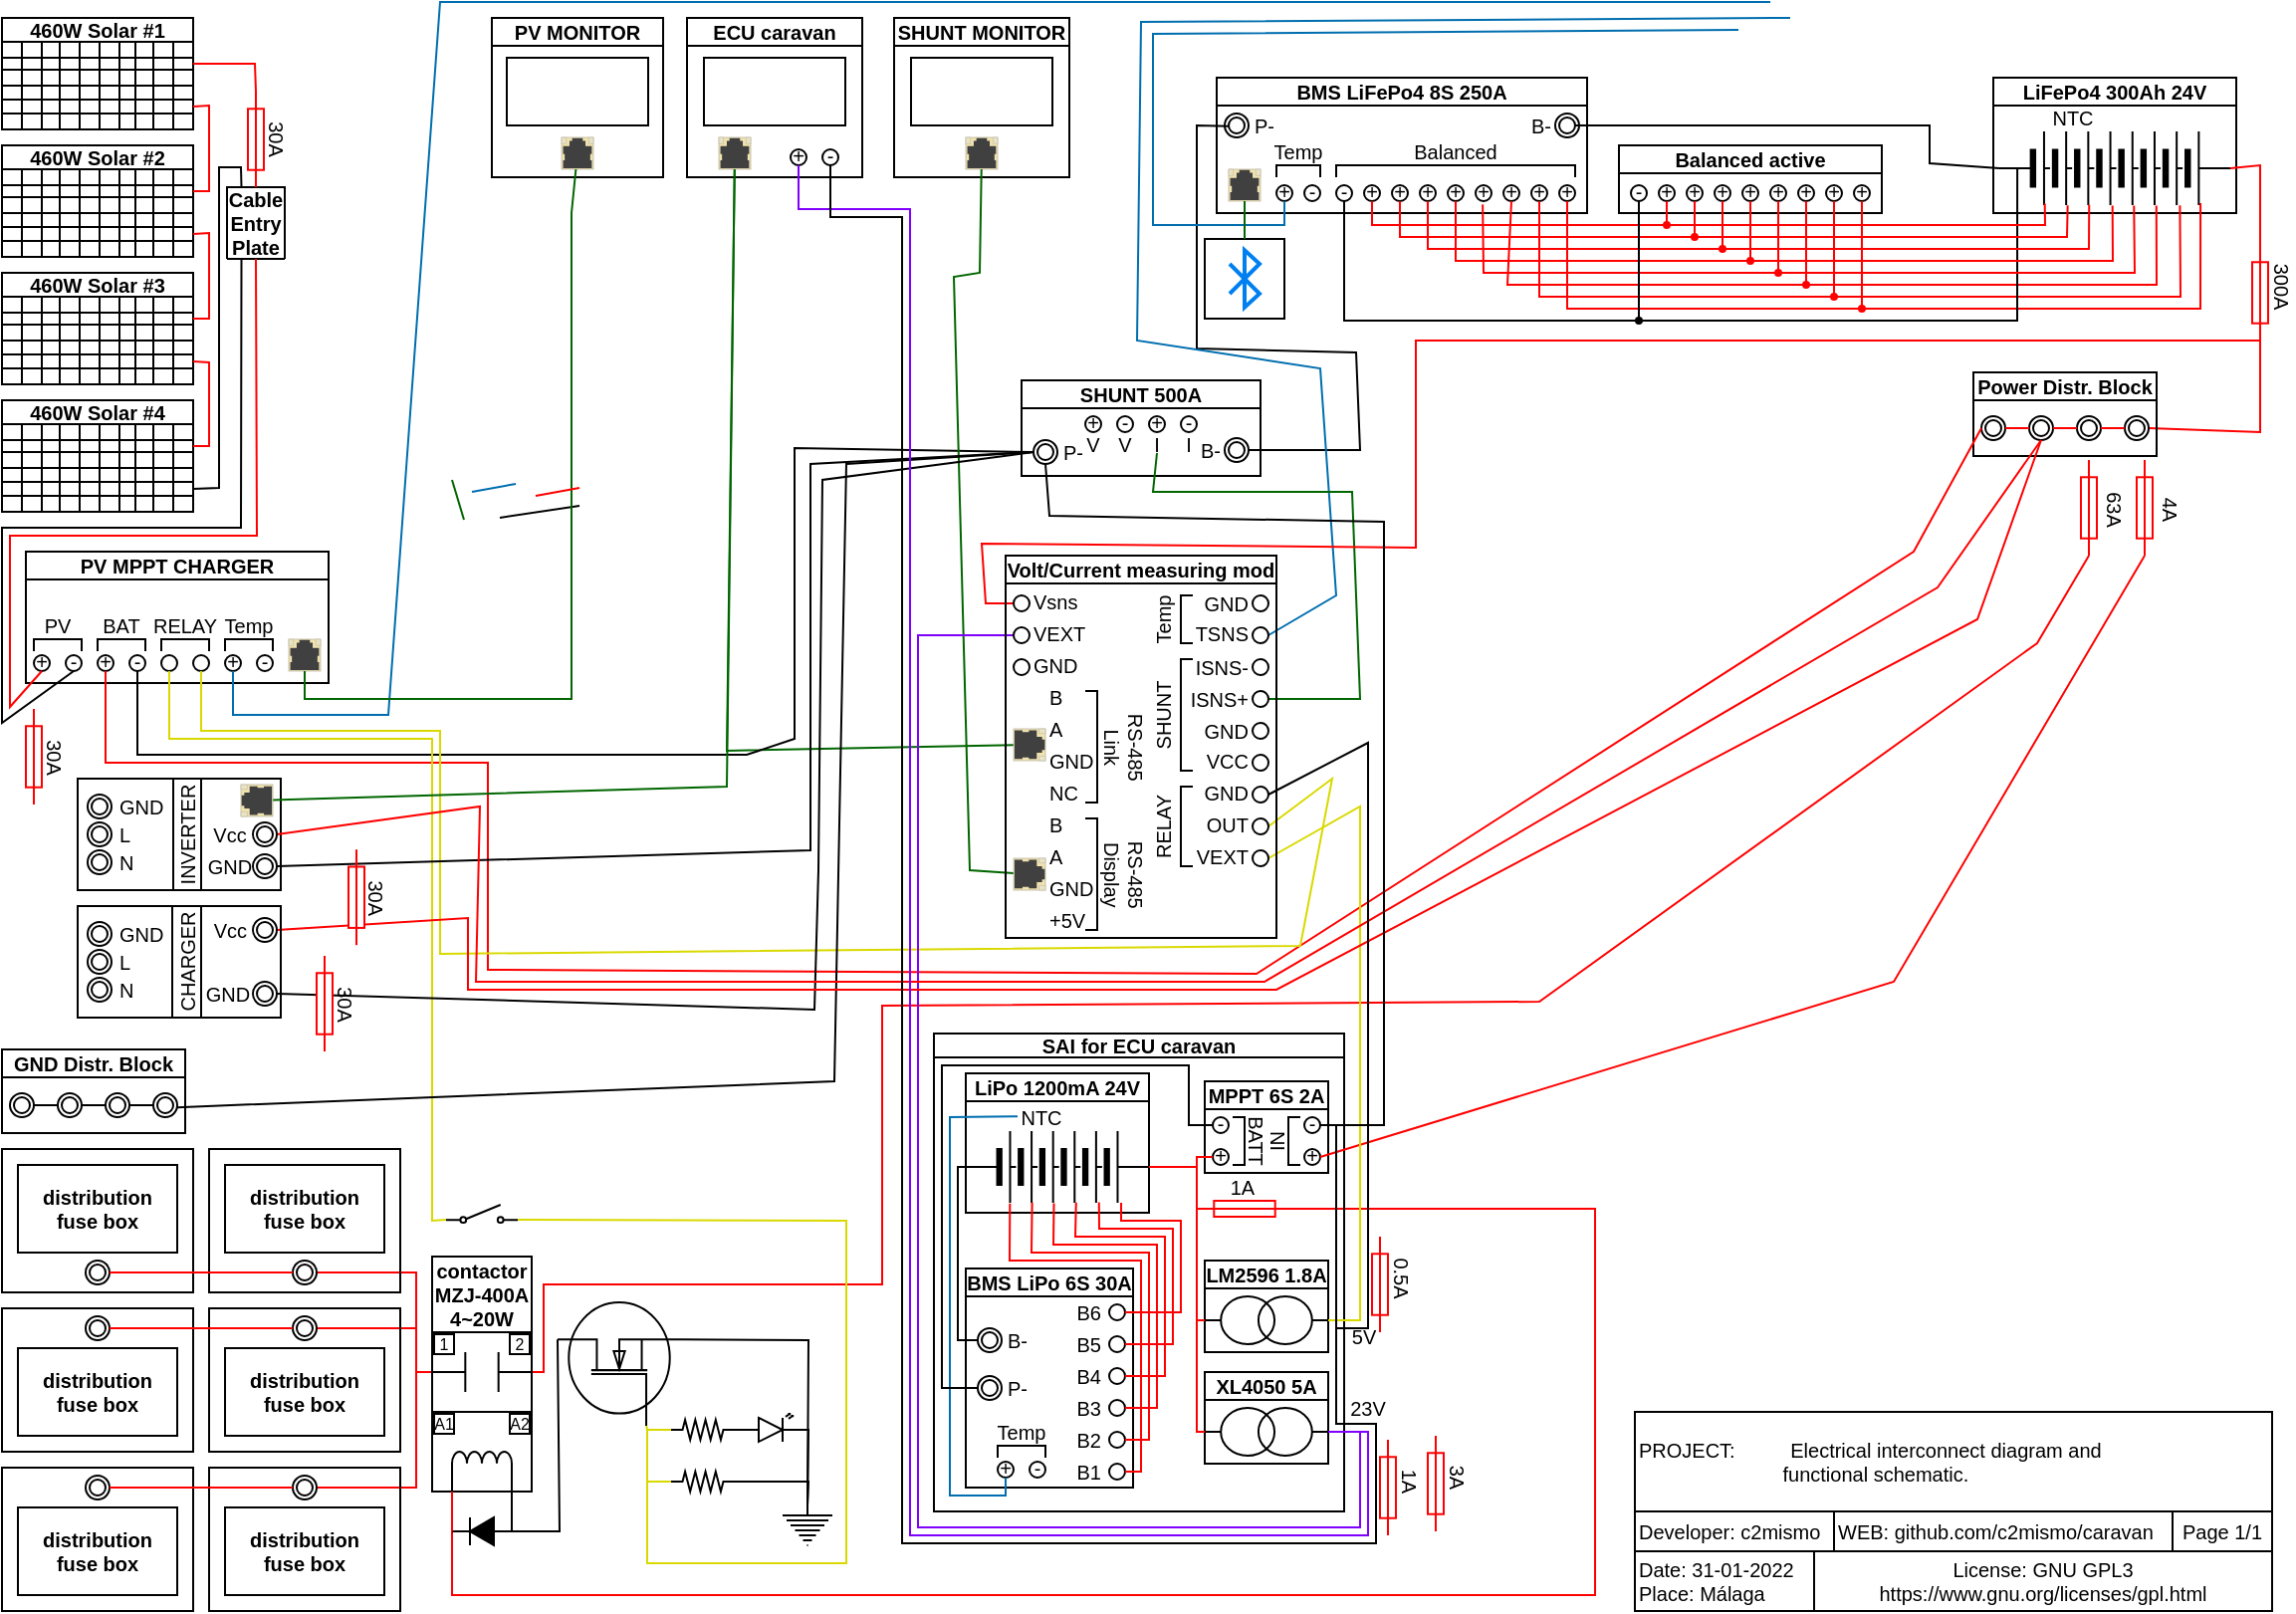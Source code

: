 <mxfile version="16.5.1" type="device"><diagram id="bE30My0Nod8EFIYW_hQA" name="Página-1"><mxGraphModel dx="331" dy="204" grid="1" gridSize="2" guides="1" tooltips="1" connect="1" arrows="1" fold="1" page="1" pageScale="1" pageWidth="1169" pageHeight="827" math="0" shadow="0"><root><mxCell id="0"/><mxCell id="1" parent="0"/><mxCell id="Xwv7KHat3FwjvmBYnphz-1" value="PROJECT:&amp;nbsp; &amp;nbsp; &amp;nbsp; &amp;nbsp; &amp;nbsp; Electrical interconnect diagram and &lt;br&gt;&amp;nbsp; &amp;nbsp; &amp;nbsp; &amp;nbsp; &amp;nbsp; &amp;nbsp; &amp;nbsp; &amp;nbsp; &amp;nbsp; &amp;nbsp; &amp;nbsp; &amp;nbsp; &amp;nbsp; functional schematic." style="rounded=0;whiteSpace=wrap;html=1;labelBackgroundColor=#FFFFFF;strokeColor=#000000;fillColor=none;fontSize=10;fontColor=#000000;align=left;" parent="1" vertex="1"><mxGeometry x="836" y="716" width="320" height="50" as="geometry"/></mxCell><mxCell id="Xwv7KHat3FwjvmBYnphz-2" value="Developer: c2mismo" style="rounded=0;whiteSpace=wrap;html=1;labelBackgroundColor=#FFFFFF;strokeColor=#000000;fillColor=none;fontSize=10;fontColor=#000000;align=left;" parent="1" vertex="1"><mxGeometry x="836" y="766" width="100" height="20" as="geometry"/></mxCell><mxCell id="Xwv7KHat3FwjvmBYnphz-3" value="WEB: github.com/c2mismo/caravan" style="rounded=0;whiteSpace=wrap;html=1;labelBackgroundColor=#FFFFFF;strokeColor=#000000;fillColor=none;fontSize=10;fontColor=#000000;align=left;" parent="1" vertex="1"><mxGeometry x="936" y="766" width="170" height="20" as="geometry"/></mxCell><mxCell id="Xwv7KHat3FwjvmBYnphz-4" value="Date: 31-01-2022&lt;br&gt;Place: Málaga" style="rounded=0;whiteSpace=wrap;html=1;labelBackgroundColor=#FFFFFF;strokeColor=#000000;fillColor=none;fontSize=10;fontColor=#000000;align=left;" parent="1" vertex="1"><mxGeometry x="836" y="786" width="90" height="30" as="geometry"/></mxCell><mxCell id="Xwv7KHat3FwjvmBYnphz-5" value="License: GNU GPL3 https://www.gnu.org/licenses/gpl.html" style="rounded=0;whiteSpace=wrap;html=1;labelBackgroundColor=#FFFFFF;strokeColor=#000000;fillColor=none;fontSize=10;fontColor=#000000;align=center;" parent="1" vertex="1"><mxGeometry x="926" y="786" width="230" height="30" as="geometry"/></mxCell><mxCell id="Xwv7KHat3FwjvmBYnphz-6" value="Page 1/1" style="rounded=0;whiteSpace=wrap;html=1;labelBackgroundColor=#FFFFFF;strokeColor=#000000;fillColor=none;fontSize=10;fontColor=#000000;align=center;" parent="1" vertex="1"><mxGeometry x="1106" y="766" width="50" height="20" as="geometry"/></mxCell><mxCell id="Xwv7KHat3FwjvmBYnphz-20" value="460W Solar #1" style="shape=table;startSize=12;container=1;collapsible=0;childLayout=tableLayout;fontStyle=1;align=center;fontSize=10;strokeColor=#000000;fillColor=none;fontColor=#000000;" parent="1" vertex="1"><mxGeometry x="16" y="16" width="96" height="56" as="geometry"/></mxCell><mxCell id="Xwv7KHat3FwjvmBYnphz-63" style="shape=tableRow;horizontal=0;startSize=0;swimlaneHead=0;swimlaneBody=0;top=0;left=0;bottom=0;right=0;collapsible=0;dropTarget=0;fillColor=none;points=[[0,0.5],[1,0.5]];portConstraint=eastwest;strokeColor=#000000;fontColor=#000000;" parent="Xwv7KHat3FwjvmBYnphz-20" vertex="1"><mxGeometry y="12" width="96" height="8" as="geometry"/></mxCell><mxCell id="Xwv7KHat3FwjvmBYnphz-100" style="shape=partialRectangle;html=1;whiteSpace=wrap;connectable=0;fillColor=none;top=0;left=0;bottom=0;right=0;overflow=hidden;strokeColor=#000000;fontColor=#000000;" parent="Xwv7KHat3FwjvmBYnphz-63" vertex="1"><mxGeometry width="10" height="8" as="geometry"><mxRectangle width="10" height="8" as="alternateBounds"/></mxGeometry></mxCell><mxCell id="Xwv7KHat3FwjvmBYnphz-94" style="shape=partialRectangle;html=1;whiteSpace=wrap;connectable=0;fillColor=none;top=0;left=0;bottom=0;right=0;overflow=hidden;strokeColor=#000000;fontColor=#000000;" parent="Xwv7KHat3FwjvmBYnphz-63" vertex="1"><mxGeometry x="10" width="10" height="8" as="geometry"><mxRectangle width="10" height="8" as="alternateBounds"/></mxGeometry></mxCell><mxCell id="Xwv7KHat3FwjvmBYnphz-88" style="shape=partialRectangle;html=1;whiteSpace=wrap;connectable=0;fillColor=none;top=0;left=0;bottom=0;right=0;overflow=hidden;strokeColor=#000000;fontColor=#000000;" parent="Xwv7KHat3FwjvmBYnphz-63" vertex="1"><mxGeometry x="20" width="9" height="8" as="geometry"><mxRectangle width="9" height="8" as="alternateBounds"/></mxGeometry></mxCell><mxCell id="Xwv7KHat3FwjvmBYnphz-82" style="shape=partialRectangle;html=1;whiteSpace=wrap;connectable=0;fillColor=none;top=0;left=0;bottom=0;right=0;overflow=hidden;strokeColor=#000000;fontColor=#000000;" parent="Xwv7KHat3FwjvmBYnphz-63" vertex="1"><mxGeometry x="29" width="10" height="8" as="geometry"><mxRectangle width="10" height="8" as="alternateBounds"/></mxGeometry></mxCell><mxCell id="Xwv7KHat3FwjvmBYnphz-76" style="shape=partialRectangle;html=1;whiteSpace=wrap;connectable=0;fillColor=none;top=0;left=0;bottom=0;right=0;overflow=hidden;strokeColor=#000000;fontColor=#000000;" parent="Xwv7KHat3FwjvmBYnphz-63" vertex="1"><mxGeometry x="39" width="10" height="8" as="geometry"><mxRectangle width="10" height="8" as="alternateBounds"/></mxGeometry></mxCell><mxCell id="Xwv7KHat3FwjvmBYnphz-70" style="shape=partialRectangle;html=1;whiteSpace=wrap;connectable=0;fillColor=none;top=0;left=0;bottom=0;right=0;overflow=hidden;strokeColor=#000000;fontColor=#000000;" parent="Xwv7KHat3FwjvmBYnphz-63" vertex="1"><mxGeometry x="49" width="10" height="8" as="geometry"><mxRectangle width="10" height="8" as="alternateBounds"/></mxGeometry></mxCell><mxCell id="Xwv7KHat3FwjvmBYnphz-64" style="shape=partialRectangle;html=1;whiteSpace=wrap;connectable=0;fillColor=none;top=0;left=0;bottom=0;right=0;overflow=hidden;strokeColor=#000000;fontColor=#000000;" parent="Xwv7KHat3FwjvmBYnphz-63" vertex="1"><mxGeometry x="59" width="8" height="8" as="geometry"><mxRectangle width="8" height="8" as="alternateBounds"/></mxGeometry></mxCell><mxCell id="Xwv7KHat3FwjvmBYnphz-65" style="shape=partialRectangle;html=1;whiteSpace=wrap;connectable=0;fillColor=none;top=0;left=0;bottom=0;right=0;overflow=hidden;strokeColor=#000000;fontColor=#000000;" parent="Xwv7KHat3FwjvmBYnphz-63" vertex="1"><mxGeometry x="67" width="9" height="8" as="geometry"><mxRectangle width="9" height="8" as="alternateBounds"/></mxGeometry></mxCell><mxCell id="Xwv7KHat3FwjvmBYnphz-66" style="shape=partialRectangle;html=1;whiteSpace=wrap;connectable=0;fillColor=none;top=0;left=0;bottom=0;right=0;overflow=hidden;strokeColor=#000000;fontColor=#000000;" parent="Xwv7KHat3FwjvmBYnphz-63" vertex="1"><mxGeometry x="76" width="10" height="8" as="geometry"><mxRectangle width="10" height="8" as="alternateBounds"/></mxGeometry></mxCell><mxCell id="Xwv7KHat3FwjvmBYnphz-67" style="shape=partialRectangle;html=1;whiteSpace=wrap;connectable=0;fillColor=none;top=0;left=0;bottom=0;right=0;overflow=hidden;strokeColor=#000000;fontColor=#000000;" parent="Xwv7KHat3FwjvmBYnphz-63" vertex="1"><mxGeometry x="86" width="10" height="8" as="geometry"><mxRectangle width="10" height="8" as="alternateBounds"/></mxGeometry></mxCell><mxCell id="Xwv7KHat3FwjvmBYnphz-56" style="shape=tableRow;horizontal=0;startSize=0;swimlaneHead=0;swimlaneBody=0;top=0;left=0;bottom=0;right=0;collapsible=0;dropTarget=0;fillColor=none;points=[[0,0.5],[1,0.5]];portConstraint=eastwest;strokeColor=#000000;fontColor=#000000;" parent="Xwv7KHat3FwjvmBYnphz-20" vertex="1"><mxGeometry y="20" width="96" height="6" as="geometry"/></mxCell><mxCell id="Xwv7KHat3FwjvmBYnphz-101" style="shape=partialRectangle;html=1;whiteSpace=wrap;connectable=0;fillColor=none;top=0;left=0;bottom=0;right=0;overflow=hidden;strokeColor=#000000;fontColor=#000000;" parent="Xwv7KHat3FwjvmBYnphz-56" vertex="1"><mxGeometry width="10" height="6" as="geometry"><mxRectangle width="10" height="6" as="alternateBounds"/></mxGeometry></mxCell><mxCell id="Xwv7KHat3FwjvmBYnphz-95" style="shape=partialRectangle;html=1;whiteSpace=wrap;connectable=0;fillColor=none;top=0;left=0;bottom=0;right=0;overflow=hidden;strokeColor=#000000;fontColor=#000000;" parent="Xwv7KHat3FwjvmBYnphz-56" vertex="1"><mxGeometry x="10" width="10" height="6" as="geometry"><mxRectangle width="10" height="6" as="alternateBounds"/></mxGeometry></mxCell><mxCell id="Xwv7KHat3FwjvmBYnphz-89" style="shape=partialRectangle;html=1;whiteSpace=wrap;connectable=0;fillColor=none;top=0;left=0;bottom=0;right=0;overflow=hidden;strokeColor=#000000;fontColor=#000000;" parent="Xwv7KHat3FwjvmBYnphz-56" vertex="1"><mxGeometry x="20" width="9" height="6" as="geometry"><mxRectangle width="9" height="6" as="alternateBounds"/></mxGeometry></mxCell><mxCell id="Xwv7KHat3FwjvmBYnphz-83" style="shape=partialRectangle;html=1;whiteSpace=wrap;connectable=0;fillColor=none;top=0;left=0;bottom=0;right=0;overflow=hidden;strokeColor=#000000;fontColor=#000000;" parent="Xwv7KHat3FwjvmBYnphz-56" vertex="1"><mxGeometry x="29" width="10" height="6" as="geometry"><mxRectangle width="10" height="6" as="alternateBounds"/></mxGeometry></mxCell><mxCell id="Xwv7KHat3FwjvmBYnphz-77" style="shape=partialRectangle;html=1;whiteSpace=wrap;connectable=0;fillColor=none;top=0;left=0;bottom=0;right=0;overflow=hidden;strokeColor=#000000;fontColor=#000000;" parent="Xwv7KHat3FwjvmBYnphz-56" vertex="1"><mxGeometry x="39" width="10" height="6" as="geometry"><mxRectangle width="10" height="6" as="alternateBounds"/></mxGeometry></mxCell><mxCell id="Xwv7KHat3FwjvmBYnphz-71" style="shape=partialRectangle;html=1;whiteSpace=wrap;connectable=0;fillColor=none;top=0;left=0;bottom=0;right=0;overflow=hidden;strokeColor=#000000;fontColor=#000000;" parent="Xwv7KHat3FwjvmBYnphz-56" vertex="1"><mxGeometry x="49" width="10" height="6" as="geometry"><mxRectangle width="10" height="6" as="alternateBounds"/></mxGeometry></mxCell><mxCell id="Xwv7KHat3FwjvmBYnphz-57" style="shape=partialRectangle;html=1;whiteSpace=wrap;connectable=0;fillColor=none;top=0;left=0;bottom=0;right=0;overflow=hidden;strokeColor=#000000;fontColor=#000000;" parent="Xwv7KHat3FwjvmBYnphz-56" vertex="1"><mxGeometry x="59" width="8" height="6" as="geometry"><mxRectangle width="8" height="6" as="alternateBounds"/></mxGeometry></mxCell><mxCell id="Xwv7KHat3FwjvmBYnphz-58" style="shape=partialRectangle;html=1;whiteSpace=wrap;connectable=0;fillColor=none;top=0;left=0;bottom=0;right=0;overflow=hidden;strokeColor=#000000;fontColor=#000000;" parent="Xwv7KHat3FwjvmBYnphz-56" vertex="1"><mxGeometry x="67" width="9" height="6" as="geometry"><mxRectangle width="9" height="6" as="alternateBounds"/></mxGeometry></mxCell><mxCell id="Xwv7KHat3FwjvmBYnphz-59" style="shape=partialRectangle;html=1;whiteSpace=wrap;connectable=0;fillColor=none;top=0;left=0;bottom=0;right=0;overflow=hidden;strokeColor=#000000;fontColor=#000000;" parent="Xwv7KHat3FwjvmBYnphz-56" vertex="1"><mxGeometry x="76" width="10" height="6" as="geometry"><mxRectangle width="10" height="6" as="alternateBounds"/></mxGeometry></mxCell><mxCell id="Xwv7KHat3FwjvmBYnphz-60" style="shape=partialRectangle;html=1;whiteSpace=wrap;connectable=0;fillColor=none;top=0;left=0;bottom=0;right=0;overflow=hidden;strokeColor=#000000;fontColor=#000000;" parent="Xwv7KHat3FwjvmBYnphz-56" vertex="1"><mxGeometry x="86" width="10" height="6" as="geometry"><mxRectangle width="10" height="6" as="alternateBounds"/></mxGeometry></mxCell><mxCell id="Xwv7KHat3FwjvmBYnphz-49" style="shape=tableRow;horizontal=0;startSize=0;swimlaneHead=0;swimlaneBody=0;top=0;left=0;bottom=0;right=0;collapsible=0;dropTarget=0;fillColor=none;points=[[0,0.5],[1,0.5]];portConstraint=eastwest;strokeColor=#000000;fontColor=#000000;" parent="Xwv7KHat3FwjvmBYnphz-20" vertex="1"><mxGeometry y="26" width="96" height="8" as="geometry"/></mxCell><mxCell id="Xwv7KHat3FwjvmBYnphz-102" style="shape=partialRectangle;html=1;whiteSpace=wrap;connectable=0;fillColor=none;top=0;left=0;bottom=0;right=0;overflow=hidden;strokeColor=#000000;fontColor=#000000;" parent="Xwv7KHat3FwjvmBYnphz-49" vertex="1"><mxGeometry width="10" height="8" as="geometry"><mxRectangle width="10" height="8" as="alternateBounds"/></mxGeometry></mxCell><mxCell id="Xwv7KHat3FwjvmBYnphz-96" style="shape=partialRectangle;html=1;whiteSpace=wrap;connectable=0;fillColor=none;top=0;left=0;bottom=0;right=0;overflow=hidden;strokeColor=#000000;fontColor=#000000;" parent="Xwv7KHat3FwjvmBYnphz-49" vertex="1"><mxGeometry x="10" width="10" height="8" as="geometry"><mxRectangle width="10" height="8" as="alternateBounds"/></mxGeometry></mxCell><mxCell id="Xwv7KHat3FwjvmBYnphz-90" style="shape=partialRectangle;html=1;whiteSpace=wrap;connectable=0;fillColor=none;top=0;left=0;bottom=0;right=0;overflow=hidden;strokeColor=#000000;fontColor=#000000;" parent="Xwv7KHat3FwjvmBYnphz-49" vertex="1"><mxGeometry x="20" width="9" height="8" as="geometry"><mxRectangle width="9" height="8" as="alternateBounds"/></mxGeometry></mxCell><mxCell id="Xwv7KHat3FwjvmBYnphz-84" style="shape=partialRectangle;html=1;whiteSpace=wrap;connectable=0;fillColor=none;top=0;left=0;bottom=0;right=0;overflow=hidden;strokeColor=#000000;fontColor=#000000;" parent="Xwv7KHat3FwjvmBYnphz-49" vertex="1"><mxGeometry x="29" width="10" height="8" as="geometry"><mxRectangle width="10" height="8" as="alternateBounds"/></mxGeometry></mxCell><mxCell id="Xwv7KHat3FwjvmBYnphz-78" style="shape=partialRectangle;html=1;whiteSpace=wrap;connectable=0;fillColor=none;top=0;left=0;bottom=0;right=0;overflow=hidden;strokeColor=#000000;fontColor=#000000;" parent="Xwv7KHat3FwjvmBYnphz-49" vertex="1"><mxGeometry x="39" width="10" height="8" as="geometry"><mxRectangle width="10" height="8" as="alternateBounds"/></mxGeometry></mxCell><mxCell id="Xwv7KHat3FwjvmBYnphz-72" style="shape=partialRectangle;html=1;whiteSpace=wrap;connectable=0;fillColor=none;top=0;left=0;bottom=0;right=0;overflow=hidden;strokeColor=#000000;fontColor=#000000;" parent="Xwv7KHat3FwjvmBYnphz-49" vertex="1"><mxGeometry x="49" width="10" height="8" as="geometry"><mxRectangle width="10" height="8" as="alternateBounds"/></mxGeometry></mxCell><mxCell id="Xwv7KHat3FwjvmBYnphz-50" style="shape=partialRectangle;html=1;whiteSpace=wrap;connectable=0;fillColor=none;top=0;left=0;bottom=0;right=0;overflow=hidden;strokeColor=#000000;fontColor=#000000;" parent="Xwv7KHat3FwjvmBYnphz-49" vertex="1"><mxGeometry x="59" width="8" height="8" as="geometry"><mxRectangle width="8" height="8" as="alternateBounds"/></mxGeometry></mxCell><mxCell id="Xwv7KHat3FwjvmBYnphz-51" style="shape=partialRectangle;html=1;whiteSpace=wrap;connectable=0;fillColor=none;top=0;left=0;bottom=0;right=0;overflow=hidden;strokeColor=#000000;fontColor=#000000;" parent="Xwv7KHat3FwjvmBYnphz-49" vertex="1"><mxGeometry x="67" width="9" height="8" as="geometry"><mxRectangle width="9" height="8" as="alternateBounds"/></mxGeometry></mxCell><mxCell id="Xwv7KHat3FwjvmBYnphz-52" style="shape=partialRectangle;html=1;whiteSpace=wrap;connectable=0;fillColor=none;top=0;left=0;bottom=0;right=0;overflow=hidden;strokeColor=#000000;fontColor=#000000;" parent="Xwv7KHat3FwjvmBYnphz-49" vertex="1"><mxGeometry x="76" width="10" height="8" as="geometry"><mxRectangle width="10" height="8" as="alternateBounds"/></mxGeometry></mxCell><mxCell id="Xwv7KHat3FwjvmBYnphz-53" style="shape=partialRectangle;html=1;whiteSpace=wrap;connectable=0;fillColor=none;top=0;left=0;bottom=0;right=0;overflow=hidden;strokeColor=#000000;fontColor=#000000;" parent="Xwv7KHat3FwjvmBYnphz-49" vertex="1"><mxGeometry x="86" width="10" height="8" as="geometry"><mxRectangle width="10" height="8" as="alternateBounds"/></mxGeometry></mxCell><mxCell id="Xwv7KHat3FwjvmBYnphz-42" style="shape=tableRow;horizontal=0;startSize=0;swimlaneHead=0;swimlaneBody=0;top=0;left=0;bottom=0;right=0;collapsible=0;dropTarget=0;fillColor=none;points=[[0,0.5],[1,0.5]];portConstraint=eastwest;strokeColor=#000000;fontColor=#000000;" parent="Xwv7KHat3FwjvmBYnphz-20" vertex="1"><mxGeometry y="34" width="96" height="7" as="geometry"/></mxCell><mxCell id="Xwv7KHat3FwjvmBYnphz-103" style="shape=partialRectangle;html=1;whiteSpace=wrap;connectable=0;fillColor=none;top=0;left=0;bottom=0;right=0;overflow=hidden;strokeColor=#000000;fontColor=#000000;" parent="Xwv7KHat3FwjvmBYnphz-42" vertex="1"><mxGeometry width="10" height="7" as="geometry"><mxRectangle width="10" height="7" as="alternateBounds"/></mxGeometry></mxCell><mxCell id="Xwv7KHat3FwjvmBYnphz-97" style="shape=partialRectangle;html=1;whiteSpace=wrap;connectable=0;fillColor=none;top=0;left=0;bottom=0;right=0;overflow=hidden;strokeColor=#000000;fontColor=#000000;" parent="Xwv7KHat3FwjvmBYnphz-42" vertex="1"><mxGeometry x="10" width="10" height="7" as="geometry"><mxRectangle width="10" height="7" as="alternateBounds"/></mxGeometry></mxCell><mxCell id="Xwv7KHat3FwjvmBYnphz-91" style="shape=partialRectangle;html=1;whiteSpace=wrap;connectable=0;fillColor=none;top=0;left=0;bottom=0;right=0;overflow=hidden;strokeColor=#000000;fontColor=#000000;" parent="Xwv7KHat3FwjvmBYnphz-42" vertex="1"><mxGeometry x="20" width="9" height="7" as="geometry"><mxRectangle width="9" height="7" as="alternateBounds"/></mxGeometry></mxCell><mxCell id="Xwv7KHat3FwjvmBYnphz-85" style="shape=partialRectangle;html=1;whiteSpace=wrap;connectable=0;fillColor=none;top=0;left=0;bottom=0;right=0;overflow=hidden;strokeColor=#000000;fontColor=#000000;" parent="Xwv7KHat3FwjvmBYnphz-42" vertex="1"><mxGeometry x="29" width="10" height="7" as="geometry"><mxRectangle width="10" height="7" as="alternateBounds"/></mxGeometry></mxCell><mxCell id="Xwv7KHat3FwjvmBYnphz-79" style="shape=partialRectangle;html=1;whiteSpace=wrap;connectable=0;fillColor=none;top=0;left=0;bottom=0;right=0;overflow=hidden;strokeColor=#000000;fontColor=#000000;" parent="Xwv7KHat3FwjvmBYnphz-42" vertex="1"><mxGeometry x="39" width="10" height="7" as="geometry"><mxRectangle width="10" height="7" as="alternateBounds"/></mxGeometry></mxCell><mxCell id="Xwv7KHat3FwjvmBYnphz-73" style="shape=partialRectangle;html=1;whiteSpace=wrap;connectable=0;fillColor=none;top=0;left=0;bottom=0;right=0;overflow=hidden;strokeColor=#000000;fontColor=#000000;" parent="Xwv7KHat3FwjvmBYnphz-42" vertex="1"><mxGeometry x="49" width="10" height="7" as="geometry"><mxRectangle width="10" height="7" as="alternateBounds"/></mxGeometry></mxCell><mxCell id="Xwv7KHat3FwjvmBYnphz-43" style="shape=partialRectangle;html=1;whiteSpace=wrap;connectable=0;fillColor=none;top=0;left=0;bottom=0;right=0;overflow=hidden;strokeColor=#000000;fontColor=#000000;" parent="Xwv7KHat3FwjvmBYnphz-42" vertex="1"><mxGeometry x="59" width="8" height="7" as="geometry"><mxRectangle width="8" height="7" as="alternateBounds"/></mxGeometry></mxCell><mxCell id="Xwv7KHat3FwjvmBYnphz-44" style="shape=partialRectangle;html=1;whiteSpace=wrap;connectable=0;fillColor=none;top=0;left=0;bottom=0;right=0;overflow=hidden;strokeColor=#000000;fontColor=#000000;" parent="Xwv7KHat3FwjvmBYnphz-42" vertex="1"><mxGeometry x="67" width="9" height="7" as="geometry"><mxRectangle width="9" height="7" as="alternateBounds"/></mxGeometry></mxCell><mxCell id="Xwv7KHat3FwjvmBYnphz-45" style="shape=partialRectangle;html=1;whiteSpace=wrap;connectable=0;fillColor=none;top=0;left=0;bottom=0;right=0;overflow=hidden;strokeColor=#000000;fontColor=#000000;" parent="Xwv7KHat3FwjvmBYnphz-42" vertex="1"><mxGeometry x="76" width="10" height="7" as="geometry"><mxRectangle width="10" height="7" as="alternateBounds"/></mxGeometry></mxCell><mxCell id="Xwv7KHat3FwjvmBYnphz-46" style="shape=partialRectangle;html=1;whiteSpace=wrap;connectable=0;fillColor=none;top=0;left=0;bottom=0;right=0;overflow=hidden;strokeColor=#000000;fontColor=#000000;" parent="Xwv7KHat3FwjvmBYnphz-42" vertex="1"><mxGeometry x="86" width="10" height="7" as="geometry"><mxRectangle width="10" height="7" as="alternateBounds"/></mxGeometry></mxCell><mxCell id="Xwv7KHat3FwjvmBYnphz-21" value="" style="shape=tableRow;horizontal=0;startSize=0;swimlaneHead=0;swimlaneBody=0;top=0;left=0;bottom=0;right=0;collapsible=0;dropTarget=0;fillColor=none;points=[[0,0.5],[1,0.5]];portConstraint=eastwest;strokeColor=#000000;fontColor=#000000;" parent="Xwv7KHat3FwjvmBYnphz-20" vertex="1"><mxGeometry y="41" width="96" height="7" as="geometry"/></mxCell><mxCell id="Xwv7KHat3FwjvmBYnphz-104" style="shape=partialRectangle;html=1;whiteSpace=wrap;connectable=0;fillColor=none;top=0;left=0;bottom=0;right=0;overflow=hidden;strokeColor=#000000;fontColor=#000000;" parent="Xwv7KHat3FwjvmBYnphz-21" vertex="1"><mxGeometry width="10" height="7" as="geometry"><mxRectangle width="10" height="7" as="alternateBounds"/></mxGeometry></mxCell><mxCell id="Xwv7KHat3FwjvmBYnphz-98" style="shape=partialRectangle;html=1;whiteSpace=wrap;connectable=0;fillColor=none;top=0;left=0;bottom=0;right=0;overflow=hidden;strokeColor=#000000;fontColor=#000000;" parent="Xwv7KHat3FwjvmBYnphz-21" vertex="1"><mxGeometry x="10" width="10" height="7" as="geometry"><mxRectangle width="10" height="7" as="alternateBounds"/></mxGeometry></mxCell><mxCell id="Xwv7KHat3FwjvmBYnphz-92" style="shape=partialRectangle;html=1;whiteSpace=wrap;connectable=0;fillColor=none;top=0;left=0;bottom=0;right=0;overflow=hidden;strokeColor=#000000;fontColor=#000000;" parent="Xwv7KHat3FwjvmBYnphz-21" vertex="1"><mxGeometry x="20" width="9" height="7" as="geometry"><mxRectangle width="9" height="7" as="alternateBounds"/></mxGeometry></mxCell><mxCell id="Xwv7KHat3FwjvmBYnphz-86" style="shape=partialRectangle;html=1;whiteSpace=wrap;connectable=0;fillColor=none;top=0;left=0;bottom=0;right=0;overflow=hidden;strokeColor=#000000;fontColor=#000000;" parent="Xwv7KHat3FwjvmBYnphz-21" vertex="1"><mxGeometry x="29" width="10" height="7" as="geometry"><mxRectangle width="10" height="7" as="alternateBounds"/></mxGeometry></mxCell><mxCell id="Xwv7KHat3FwjvmBYnphz-80" style="shape=partialRectangle;html=1;whiteSpace=wrap;connectable=0;fillColor=none;top=0;left=0;bottom=0;right=0;overflow=hidden;strokeColor=#000000;fontColor=#000000;" parent="Xwv7KHat3FwjvmBYnphz-21" vertex="1"><mxGeometry x="39" width="10" height="7" as="geometry"><mxRectangle width="10" height="7" as="alternateBounds"/></mxGeometry></mxCell><mxCell id="Xwv7KHat3FwjvmBYnphz-74" style="shape=partialRectangle;html=1;whiteSpace=wrap;connectable=0;fillColor=none;top=0;left=0;bottom=0;right=0;overflow=hidden;strokeColor=#000000;fontColor=#000000;" parent="Xwv7KHat3FwjvmBYnphz-21" vertex="1"><mxGeometry x="49" width="10" height="7" as="geometry"><mxRectangle width="10" height="7" as="alternateBounds"/></mxGeometry></mxCell><mxCell id="Xwv7KHat3FwjvmBYnphz-39" style="shape=partialRectangle;html=1;whiteSpace=wrap;connectable=0;fillColor=none;top=0;left=0;bottom=0;right=0;overflow=hidden;strokeColor=#000000;fontColor=#000000;" parent="Xwv7KHat3FwjvmBYnphz-21" vertex="1"><mxGeometry x="59" width="8" height="7" as="geometry"><mxRectangle width="8" height="7" as="alternateBounds"/></mxGeometry></mxCell><mxCell id="Xwv7KHat3FwjvmBYnphz-36" style="shape=partialRectangle;html=1;whiteSpace=wrap;connectable=0;fillColor=none;top=0;left=0;bottom=0;right=0;overflow=hidden;strokeColor=#000000;fontColor=#000000;" parent="Xwv7KHat3FwjvmBYnphz-21" vertex="1"><mxGeometry x="67" width="9" height="7" as="geometry"><mxRectangle width="9" height="7" as="alternateBounds"/></mxGeometry></mxCell><mxCell id="Xwv7KHat3FwjvmBYnphz-33" style="shape=partialRectangle;html=1;whiteSpace=wrap;connectable=0;fillColor=none;top=0;left=0;bottom=0;right=0;overflow=hidden;strokeColor=#000000;fontColor=#000000;" parent="Xwv7KHat3FwjvmBYnphz-21" vertex="1"><mxGeometry x="76" width="10" height="7" as="geometry"><mxRectangle width="10" height="7" as="alternateBounds"/></mxGeometry></mxCell><mxCell id="Xwv7KHat3FwjvmBYnphz-22" value="" style="shape=partialRectangle;html=1;whiteSpace=wrap;connectable=0;fillColor=none;top=0;left=0;bottom=0;right=0;overflow=hidden;strokeColor=#000000;fontColor=#000000;" parent="Xwv7KHat3FwjvmBYnphz-21" vertex="1"><mxGeometry x="86" width="10" height="7" as="geometry"><mxRectangle width="10" height="7" as="alternateBounds"/></mxGeometry></mxCell><mxCell id="Xwv7KHat3FwjvmBYnphz-25" value="" style="shape=tableRow;horizontal=0;startSize=0;swimlaneHead=0;swimlaneBody=0;top=0;left=0;bottom=0;right=0;collapsible=0;dropTarget=0;fillColor=none;points=[[0,0.5],[1,0.5]];portConstraint=eastwest;strokeColor=#000000;fontColor=#000000;" parent="Xwv7KHat3FwjvmBYnphz-20" vertex="1"><mxGeometry y="48" width="96" height="8" as="geometry"/></mxCell><mxCell id="Xwv7KHat3FwjvmBYnphz-105" style="shape=partialRectangle;html=1;whiteSpace=wrap;connectable=0;fillColor=none;top=0;left=0;bottom=0;right=0;overflow=hidden;strokeColor=#000000;fontColor=#000000;" parent="Xwv7KHat3FwjvmBYnphz-25" vertex="1"><mxGeometry width="10" height="8" as="geometry"><mxRectangle width="10" height="8" as="alternateBounds"/></mxGeometry></mxCell><mxCell id="Xwv7KHat3FwjvmBYnphz-99" style="shape=partialRectangle;html=1;whiteSpace=wrap;connectable=0;fillColor=none;top=0;left=0;bottom=0;right=0;overflow=hidden;strokeColor=#000000;fontColor=#000000;" parent="Xwv7KHat3FwjvmBYnphz-25" vertex="1"><mxGeometry x="10" width="10" height="8" as="geometry"><mxRectangle width="10" height="8" as="alternateBounds"/></mxGeometry></mxCell><mxCell id="Xwv7KHat3FwjvmBYnphz-93" style="shape=partialRectangle;html=1;whiteSpace=wrap;connectable=0;fillColor=none;top=0;left=0;bottom=0;right=0;overflow=hidden;strokeColor=#000000;fontColor=#000000;" parent="Xwv7KHat3FwjvmBYnphz-25" vertex="1"><mxGeometry x="20" width="9" height="8" as="geometry"><mxRectangle width="9" height="8" as="alternateBounds"/></mxGeometry></mxCell><mxCell id="Xwv7KHat3FwjvmBYnphz-87" style="shape=partialRectangle;html=1;whiteSpace=wrap;connectable=0;fillColor=none;top=0;left=0;bottom=0;right=0;overflow=hidden;strokeColor=#000000;fontColor=#000000;" parent="Xwv7KHat3FwjvmBYnphz-25" vertex="1"><mxGeometry x="29" width="10" height="8" as="geometry"><mxRectangle width="10" height="8" as="alternateBounds"/></mxGeometry></mxCell><mxCell id="Xwv7KHat3FwjvmBYnphz-81" style="shape=partialRectangle;html=1;whiteSpace=wrap;connectable=0;fillColor=none;top=0;left=0;bottom=0;right=0;overflow=hidden;strokeColor=#000000;fontColor=#000000;" parent="Xwv7KHat3FwjvmBYnphz-25" vertex="1"><mxGeometry x="39" width="10" height="8" as="geometry"><mxRectangle width="10" height="8" as="alternateBounds"/></mxGeometry></mxCell><mxCell id="Xwv7KHat3FwjvmBYnphz-75" style="shape=partialRectangle;html=1;whiteSpace=wrap;connectable=0;fillColor=none;top=0;left=0;bottom=0;right=0;overflow=hidden;strokeColor=#000000;fontColor=#000000;" parent="Xwv7KHat3FwjvmBYnphz-25" vertex="1"><mxGeometry x="49" width="10" height="8" as="geometry"><mxRectangle width="10" height="8" as="alternateBounds"/></mxGeometry></mxCell><mxCell id="Xwv7KHat3FwjvmBYnphz-40" style="shape=partialRectangle;html=1;whiteSpace=wrap;connectable=0;fillColor=none;top=0;left=0;bottom=0;right=0;overflow=hidden;strokeColor=#000000;fontColor=#000000;" parent="Xwv7KHat3FwjvmBYnphz-25" vertex="1"><mxGeometry x="59" width="8" height="8" as="geometry"><mxRectangle width="8" height="8" as="alternateBounds"/></mxGeometry></mxCell><mxCell id="Xwv7KHat3FwjvmBYnphz-37" style="shape=partialRectangle;html=1;whiteSpace=wrap;connectable=0;fillColor=none;top=0;left=0;bottom=0;right=0;overflow=hidden;strokeColor=#000000;fontColor=#000000;" parent="Xwv7KHat3FwjvmBYnphz-25" vertex="1"><mxGeometry x="67" width="9" height="8" as="geometry"><mxRectangle width="9" height="8" as="alternateBounds"/></mxGeometry></mxCell><mxCell id="Xwv7KHat3FwjvmBYnphz-34" style="shape=partialRectangle;html=1;whiteSpace=wrap;connectable=0;fillColor=none;top=0;left=0;bottom=0;right=0;overflow=hidden;strokeColor=#000000;fontColor=#000000;" parent="Xwv7KHat3FwjvmBYnphz-25" vertex="1"><mxGeometry x="76" width="10" height="8" as="geometry"><mxRectangle width="10" height="8" as="alternateBounds"/></mxGeometry></mxCell><mxCell id="Xwv7KHat3FwjvmBYnphz-26" value="" style="shape=partialRectangle;html=1;whiteSpace=wrap;connectable=0;fillColor=none;top=0;left=0;bottom=0;right=0;overflow=hidden;strokeColor=#000000;fontColor=#000000;" parent="Xwv7KHat3FwjvmBYnphz-25" vertex="1"><mxGeometry x="86" width="10" height="8" as="geometry"><mxRectangle width="10" height="8" as="alternateBounds"/></mxGeometry></mxCell><mxCell id="Xwv7KHat3FwjvmBYnphz-106" value="460W Solar #2" style="shape=table;startSize=12;container=1;collapsible=0;childLayout=tableLayout;fontStyle=1;align=center;fontSize=10;strokeColor=#000000;fillColor=none;fontColor=#000000;" parent="1" vertex="1"><mxGeometry x="16" y="80" width="96" height="56" as="geometry"/></mxCell><mxCell id="Xwv7KHat3FwjvmBYnphz-107" style="shape=tableRow;horizontal=0;startSize=0;swimlaneHead=0;swimlaneBody=0;top=0;left=0;bottom=0;right=0;collapsible=0;dropTarget=0;fillColor=none;points=[[0,0.5],[1,0.5]];portConstraint=eastwest;strokeColor=#000000;fontColor=#000000;" parent="Xwv7KHat3FwjvmBYnphz-106" vertex="1"><mxGeometry y="12" width="96" height="8" as="geometry"/></mxCell><mxCell id="Xwv7KHat3FwjvmBYnphz-108" style="shape=partialRectangle;html=1;whiteSpace=wrap;connectable=0;fillColor=none;top=0;left=0;bottom=0;right=0;overflow=hidden;strokeColor=#000000;fontColor=#000000;" parent="Xwv7KHat3FwjvmBYnphz-107" vertex="1"><mxGeometry width="10" height="8" as="geometry"><mxRectangle width="10" height="8" as="alternateBounds"/></mxGeometry></mxCell><mxCell id="Xwv7KHat3FwjvmBYnphz-109" style="shape=partialRectangle;html=1;whiteSpace=wrap;connectable=0;fillColor=none;top=0;left=0;bottom=0;right=0;overflow=hidden;strokeColor=#000000;fontColor=#000000;" parent="Xwv7KHat3FwjvmBYnphz-107" vertex="1"><mxGeometry x="10" width="10" height="8" as="geometry"><mxRectangle width="10" height="8" as="alternateBounds"/></mxGeometry></mxCell><mxCell id="Xwv7KHat3FwjvmBYnphz-110" style="shape=partialRectangle;html=1;whiteSpace=wrap;connectable=0;fillColor=none;top=0;left=0;bottom=0;right=0;overflow=hidden;strokeColor=#000000;fontColor=#000000;" parent="Xwv7KHat3FwjvmBYnphz-107" vertex="1"><mxGeometry x="20" width="9" height="8" as="geometry"><mxRectangle width="9" height="8" as="alternateBounds"/></mxGeometry></mxCell><mxCell id="Xwv7KHat3FwjvmBYnphz-111" style="shape=partialRectangle;html=1;whiteSpace=wrap;connectable=0;fillColor=none;top=0;left=0;bottom=0;right=0;overflow=hidden;strokeColor=#000000;fontColor=#000000;" parent="Xwv7KHat3FwjvmBYnphz-107" vertex="1"><mxGeometry x="29" width="10" height="8" as="geometry"><mxRectangle width="10" height="8" as="alternateBounds"/></mxGeometry></mxCell><mxCell id="Xwv7KHat3FwjvmBYnphz-112" style="shape=partialRectangle;html=1;whiteSpace=wrap;connectable=0;fillColor=none;top=0;left=0;bottom=0;right=0;overflow=hidden;strokeColor=#000000;fontColor=#000000;" parent="Xwv7KHat3FwjvmBYnphz-107" vertex="1"><mxGeometry x="39" width="10" height="8" as="geometry"><mxRectangle width="10" height="8" as="alternateBounds"/></mxGeometry></mxCell><mxCell id="Xwv7KHat3FwjvmBYnphz-113" style="shape=partialRectangle;html=1;whiteSpace=wrap;connectable=0;fillColor=none;top=0;left=0;bottom=0;right=0;overflow=hidden;strokeColor=#000000;fontColor=#000000;" parent="Xwv7KHat3FwjvmBYnphz-107" vertex="1"><mxGeometry x="49" width="10" height="8" as="geometry"><mxRectangle width="10" height="8" as="alternateBounds"/></mxGeometry></mxCell><mxCell id="Xwv7KHat3FwjvmBYnphz-114" style="shape=partialRectangle;html=1;whiteSpace=wrap;connectable=0;fillColor=none;top=0;left=0;bottom=0;right=0;overflow=hidden;strokeColor=#000000;fontColor=#000000;" parent="Xwv7KHat3FwjvmBYnphz-107" vertex="1"><mxGeometry x="59" width="8" height="8" as="geometry"><mxRectangle width="8" height="8" as="alternateBounds"/></mxGeometry></mxCell><mxCell id="Xwv7KHat3FwjvmBYnphz-115" style="shape=partialRectangle;html=1;whiteSpace=wrap;connectable=0;fillColor=none;top=0;left=0;bottom=0;right=0;overflow=hidden;strokeColor=#000000;fontColor=#000000;" parent="Xwv7KHat3FwjvmBYnphz-107" vertex="1"><mxGeometry x="67" width="9" height="8" as="geometry"><mxRectangle width="9" height="8" as="alternateBounds"/></mxGeometry></mxCell><mxCell id="Xwv7KHat3FwjvmBYnphz-116" style="shape=partialRectangle;html=1;whiteSpace=wrap;connectable=0;fillColor=none;top=0;left=0;bottom=0;right=0;overflow=hidden;strokeColor=#000000;fontColor=#000000;" parent="Xwv7KHat3FwjvmBYnphz-107" vertex="1"><mxGeometry x="76" width="10" height="8" as="geometry"><mxRectangle width="10" height="8" as="alternateBounds"/></mxGeometry></mxCell><mxCell id="Xwv7KHat3FwjvmBYnphz-117" style="shape=partialRectangle;html=1;whiteSpace=wrap;connectable=0;fillColor=none;top=0;left=0;bottom=0;right=0;overflow=hidden;strokeColor=#000000;fontColor=#000000;" parent="Xwv7KHat3FwjvmBYnphz-107" vertex="1"><mxGeometry x="86" width="10" height="8" as="geometry"><mxRectangle width="10" height="8" as="alternateBounds"/></mxGeometry></mxCell><mxCell id="Xwv7KHat3FwjvmBYnphz-118" style="shape=tableRow;horizontal=0;startSize=0;swimlaneHead=0;swimlaneBody=0;top=0;left=0;bottom=0;right=0;collapsible=0;dropTarget=0;fillColor=none;points=[[0,0.5],[1,0.5]];portConstraint=eastwest;strokeColor=#000000;fontColor=#000000;" parent="Xwv7KHat3FwjvmBYnphz-106" vertex="1"><mxGeometry y="20" width="96" height="6" as="geometry"/></mxCell><mxCell id="Xwv7KHat3FwjvmBYnphz-119" style="shape=partialRectangle;html=1;whiteSpace=wrap;connectable=0;fillColor=none;top=0;left=0;bottom=0;right=0;overflow=hidden;strokeColor=#000000;fontColor=#000000;" parent="Xwv7KHat3FwjvmBYnphz-118" vertex="1"><mxGeometry width="10" height="6" as="geometry"><mxRectangle width="10" height="6" as="alternateBounds"/></mxGeometry></mxCell><mxCell id="Xwv7KHat3FwjvmBYnphz-120" style="shape=partialRectangle;html=1;whiteSpace=wrap;connectable=0;fillColor=none;top=0;left=0;bottom=0;right=0;overflow=hidden;strokeColor=#000000;fontColor=#000000;" parent="Xwv7KHat3FwjvmBYnphz-118" vertex="1"><mxGeometry x="10" width="10" height="6" as="geometry"><mxRectangle width="10" height="6" as="alternateBounds"/></mxGeometry></mxCell><mxCell id="Xwv7KHat3FwjvmBYnphz-121" style="shape=partialRectangle;html=1;whiteSpace=wrap;connectable=0;fillColor=none;top=0;left=0;bottom=0;right=0;overflow=hidden;strokeColor=#000000;fontColor=#000000;" parent="Xwv7KHat3FwjvmBYnphz-118" vertex="1"><mxGeometry x="20" width="9" height="6" as="geometry"><mxRectangle width="9" height="6" as="alternateBounds"/></mxGeometry></mxCell><mxCell id="Xwv7KHat3FwjvmBYnphz-122" style="shape=partialRectangle;html=1;whiteSpace=wrap;connectable=0;fillColor=none;top=0;left=0;bottom=0;right=0;overflow=hidden;strokeColor=#000000;fontColor=#000000;" parent="Xwv7KHat3FwjvmBYnphz-118" vertex="1"><mxGeometry x="29" width="10" height="6" as="geometry"><mxRectangle width="10" height="6" as="alternateBounds"/></mxGeometry></mxCell><mxCell id="Xwv7KHat3FwjvmBYnphz-123" style="shape=partialRectangle;html=1;whiteSpace=wrap;connectable=0;fillColor=none;top=0;left=0;bottom=0;right=0;overflow=hidden;strokeColor=#000000;fontColor=#000000;" parent="Xwv7KHat3FwjvmBYnphz-118" vertex="1"><mxGeometry x="39" width="10" height="6" as="geometry"><mxRectangle width="10" height="6" as="alternateBounds"/></mxGeometry></mxCell><mxCell id="Xwv7KHat3FwjvmBYnphz-124" style="shape=partialRectangle;html=1;whiteSpace=wrap;connectable=0;fillColor=none;top=0;left=0;bottom=0;right=0;overflow=hidden;strokeColor=#000000;fontColor=#000000;" parent="Xwv7KHat3FwjvmBYnphz-118" vertex="1"><mxGeometry x="49" width="10" height="6" as="geometry"><mxRectangle width="10" height="6" as="alternateBounds"/></mxGeometry></mxCell><mxCell id="Xwv7KHat3FwjvmBYnphz-125" style="shape=partialRectangle;html=1;whiteSpace=wrap;connectable=0;fillColor=none;top=0;left=0;bottom=0;right=0;overflow=hidden;strokeColor=#000000;fontColor=#000000;" parent="Xwv7KHat3FwjvmBYnphz-118" vertex="1"><mxGeometry x="59" width="8" height="6" as="geometry"><mxRectangle width="8" height="6" as="alternateBounds"/></mxGeometry></mxCell><mxCell id="Xwv7KHat3FwjvmBYnphz-126" style="shape=partialRectangle;html=1;whiteSpace=wrap;connectable=0;fillColor=none;top=0;left=0;bottom=0;right=0;overflow=hidden;strokeColor=#000000;fontColor=#000000;" parent="Xwv7KHat3FwjvmBYnphz-118" vertex="1"><mxGeometry x="67" width="9" height="6" as="geometry"><mxRectangle width="9" height="6" as="alternateBounds"/></mxGeometry></mxCell><mxCell id="Xwv7KHat3FwjvmBYnphz-127" style="shape=partialRectangle;html=1;whiteSpace=wrap;connectable=0;fillColor=none;top=0;left=0;bottom=0;right=0;overflow=hidden;strokeColor=#000000;fontColor=#000000;" parent="Xwv7KHat3FwjvmBYnphz-118" vertex="1"><mxGeometry x="76" width="10" height="6" as="geometry"><mxRectangle width="10" height="6" as="alternateBounds"/></mxGeometry></mxCell><mxCell id="Xwv7KHat3FwjvmBYnphz-128" style="shape=partialRectangle;html=1;whiteSpace=wrap;connectable=0;fillColor=none;top=0;left=0;bottom=0;right=0;overflow=hidden;strokeColor=#000000;fontColor=#000000;" parent="Xwv7KHat3FwjvmBYnphz-118" vertex="1"><mxGeometry x="86" width="10" height="6" as="geometry"><mxRectangle width="10" height="6" as="alternateBounds"/></mxGeometry></mxCell><mxCell id="Xwv7KHat3FwjvmBYnphz-129" style="shape=tableRow;horizontal=0;startSize=0;swimlaneHead=0;swimlaneBody=0;top=0;left=0;bottom=0;right=0;collapsible=0;dropTarget=0;fillColor=none;points=[[0,0.5],[1,0.5]];portConstraint=eastwest;strokeColor=#000000;fontColor=#000000;" parent="Xwv7KHat3FwjvmBYnphz-106" vertex="1"><mxGeometry y="26" width="96" height="8" as="geometry"/></mxCell><mxCell id="Xwv7KHat3FwjvmBYnphz-130" style="shape=partialRectangle;html=1;whiteSpace=wrap;connectable=0;fillColor=none;top=0;left=0;bottom=0;right=0;overflow=hidden;strokeColor=#000000;fontColor=#000000;" parent="Xwv7KHat3FwjvmBYnphz-129" vertex="1"><mxGeometry width="10" height="8" as="geometry"><mxRectangle width="10" height="8" as="alternateBounds"/></mxGeometry></mxCell><mxCell id="Xwv7KHat3FwjvmBYnphz-131" style="shape=partialRectangle;html=1;whiteSpace=wrap;connectable=0;fillColor=none;top=0;left=0;bottom=0;right=0;overflow=hidden;strokeColor=#000000;fontColor=#000000;" parent="Xwv7KHat3FwjvmBYnphz-129" vertex="1"><mxGeometry x="10" width="10" height="8" as="geometry"><mxRectangle width="10" height="8" as="alternateBounds"/></mxGeometry></mxCell><mxCell id="Xwv7KHat3FwjvmBYnphz-132" style="shape=partialRectangle;html=1;whiteSpace=wrap;connectable=0;fillColor=none;top=0;left=0;bottom=0;right=0;overflow=hidden;strokeColor=#000000;fontColor=#000000;" parent="Xwv7KHat3FwjvmBYnphz-129" vertex="1"><mxGeometry x="20" width="9" height="8" as="geometry"><mxRectangle width="9" height="8" as="alternateBounds"/></mxGeometry></mxCell><mxCell id="Xwv7KHat3FwjvmBYnphz-133" style="shape=partialRectangle;html=1;whiteSpace=wrap;connectable=0;fillColor=none;top=0;left=0;bottom=0;right=0;overflow=hidden;strokeColor=#000000;fontColor=#000000;" parent="Xwv7KHat3FwjvmBYnphz-129" vertex="1"><mxGeometry x="29" width="10" height="8" as="geometry"><mxRectangle width="10" height="8" as="alternateBounds"/></mxGeometry></mxCell><mxCell id="Xwv7KHat3FwjvmBYnphz-134" style="shape=partialRectangle;html=1;whiteSpace=wrap;connectable=0;fillColor=none;top=0;left=0;bottom=0;right=0;overflow=hidden;strokeColor=#000000;fontColor=#000000;" parent="Xwv7KHat3FwjvmBYnphz-129" vertex="1"><mxGeometry x="39" width="10" height="8" as="geometry"><mxRectangle width="10" height="8" as="alternateBounds"/></mxGeometry></mxCell><mxCell id="Xwv7KHat3FwjvmBYnphz-135" style="shape=partialRectangle;html=1;whiteSpace=wrap;connectable=0;fillColor=none;top=0;left=0;bottom=0;right=0;overflow=hidden;strokeColor=#000000;fontColor=#000000;" parent="Xwv7KHat3FwjvmBYnphz-129" vertex="1"><mxGeometry x="49" width="10" height="8" as="geometry"><mxRectangle width="10" height="8" as="alternateBounds"/></mxGeometry></mxCell><mxCell id="Xwv7KHat3FwjvmBYnphz-136" style="shape=partialRectangle;html=1;whiteSpace=wrap;connectable=0;fillColor=none;top=0;left=0;bottom=0;right=0;overflow=hidden;strokeColor=#000000;fontColor=#000000;" parent="Xwv7KHat3FwjvmBYnphz-129" vertex="1"><mxGeometry x="59" width="8" height="8" as="geometry"><mxRectangle width="8" height="8" as="alternateBounds"/></mxGeometry></mxCell><mxCell id="Xwv7KHat3FwjvmBYnphz-137" style="shape=partialRectangle;html=1;whiteSpace=wrap;connectable=0;fillColor=none;top=0;left=0;bottom=0;right=0;overflow=hidden;strokeColor=#000000;fontColor=#000000;" parent="Xwv7KHat3FwjvmBYnphz-129" vertex="1"><mxGeometry x="67" width="9" height="8" as="geometry"><mxRectangle width="9" height="8" as="alternateBounds"/></mxGeometry></mxCell><mxCell id="Xwv7KHat3FwjvmBYnphz-138" style="shape=partialRectangle;html=1;whiteSpace=wrap;connectable=0;fillColor=none;top=0;left=0;bottom=0;right=0;overflow=hidden;strokeColor=#000000;fontColor=#000000;" parent="Xwv7KHat3FwjvmBYnphz-129" vertex="1"><mxGeometry x="76" width="10" height="8" as="geometry"><mxRectangle width="10" height="8" as="alternateBounds"/></mxGeometry></mxCell><mxCell id="Xwv7KHat3FwjvmBYnphz-139" style="shape=partialRectangle;html=1;whiteSpace=wrap;connectable=0;fillColor=none;top=0;left=0;bottom=0;right=0;overflow=hidden;strokeColor=#000000;fontColor=#000000;" parent="Xwv7KHat3FwjvmBYnphz-129" vertex="1"><mxGeometry x="86" width="10" height="8" as="geometry"><mxRectangle width="10" height="8" as="alternateBounds"/></mxGeometry></mxCell><mxCell id="Xwv7KHat3FwjvmBYnphz-140" style="shape=tableRow;horizontal=0;startSize=0;swimlaneHead=0;swimlaneBody=0;top=0;left=0;bottom=0;right=0;collapsible=0;dropTarget=0;fillColor=none;points=[[0,0.5],[1,0.5]];portConstraint=eastwest;strokeColor=#000000;fontColor=#000000;" parent="Xwv7KHat3FwjvmBYnphz-106" vertex="1"><mxGeometry y="34" width="96" height="7" as="geometry"/></mxCell><mxCell id="Xwv7KHat3FwjvmBYnphz-141" style="shape=partialRectangle;html=1;whiteSpace=wrap;connectable=0;fillColor=none;top=0;left=0;bottom=0;right=0;overflow=hidden;strokeColor=#000000;fontColor=#000000;" parent="Xwv7KHat3FwjvmBYnphz-140" vertex="1"><mxGeometry width="10" height="7" as="geometry"><mxRectangle width="10" height="7" as="alternateBounds"/></mxGeometry></mxCell><mxCell id="Xwv7KHat3FwjvmBYnphz-142" style="shape=partialRectangle;html=1;whiteSpace=wrap;connectable=0;fillColor=none;top=0;left=0;bottom=0;right=0;overflow=hidden;strokeColor=#000000;fontColor=#000000;" parent="Xwv7KHat3FwjvmBYnphz-140" vertex="1"><mxGeometry x="10" width="10" height="7" as="geometry"><mxRectangle width="10" height="7" as="alternateBounds"/></mxGeometry></mxCell><mxCell id="Xwv7KHat3FwjvmBYnphz-143" style="shape=partialRectangle;html=1;whiteSpace=wrap;connectable=0;fillColor=none;top=0;left=0;bottom=0;right=0;overflow=hidden;strokeColor=#000000;fontColor=#000000;" parent="Xwv7KHat3FwjvmBYnphz-140" vertex="1"><mxGeometry x="20" width="9" height="7" as="geometry"><mxRectangle width="9" height="7" as="alternateBounds"/></mxGeometry></mxCell><mxCell id="Xwv7KHat3FwjvmBYnphz-144" style="shape=partialRectangle;html=1;whiteSpace=wrap;connectable=0;fillColor=none;top=0;left=0;bottom=0;right=0;overflow=hidden;strokeColor=#000000;fontColor=#000000;" parent="Xwv7KHat3FwjvmBYnphz-140" vertex="1"><mxGeometry x="29" width="10" height="7" as="geometry"><mxRectangle width="10" height="7" as="alternateBounds"/></mxGeometry></mxCell><mxCell id="Xwv7KHat3FwjvmBYnphz-145" style="shape=partialRectangle;html=1;whiteSpace=wrap;connectable=0;fillColor=none;top=0;left=0;bottom=0;right=0;overflow=hidden;strokeColor=#000000;fontColor=#000000;" parent="Xwv7KHat3FwjvmBYnphz-140" vertex="1"><mxGeometry x="39" width="10" height="7" as="geometry"><mxRectangle width="10" height="7" as="alternateBounds"/></mxGeometry></mxCell><mxCell id="Xwv7KHat3FwjvmBYnphz-146" style="shape=partialRectangle;html=1;whiteSpace=wrap;connectable=0;fillColor=none;top=0;left=0;bottom=0;right=0;overflow=hidden;strokeColor=#000000;fontColor=#000000;" parent="Xwv7KHat3FwjvmBYnphz-140" vertex="1"><mxGeometry x="49" width="10" height="7" as="geometry"><mxRectangle width="10" height="7" as="alternateBounds"/></mxGeometry></mxCell><mxCell id="Xwv7KHat3FwjvmBYnphz-147" style="shape=partialRectangle;html=1;whiteSpace=wrap;connectable=0;fillColor=none;top=0;left=0;bottom=0;right=0;overflow=hidden;strokeColor=#000000;fontColor=#000000;" parent="Xwv7KHat3FwjvmBYnphz-140" vertex="1"><mxGeometry x="59" width="8" height="7" as="geometry"><mxRectangle width="8" height="7" as="alternateBounds"/></mxGeometry></mxCell><mxCell id="Xwv7KHat3FwjvmBYnphz-148" style="shape=partialRectangle;html=1;whiteSpace=wrap;connectable=0;fillColor=none;top=0;left=0;bottom=0;right=0;overflow=hidden;strokeColor=#000000;fontColor=#000000;" parent="Xwv7KHat3FwjvmBYnphz-140" vertex="1"><mxGeometry x="67" width="9" height="7" as="geometry"><mxRectangle width="9" height="7" as="alternateBounds"/></mxGeometry></mxCell><mxCell id="Xwv7KHat3FwjvmBYnphz-149" style="shape=partialRectangle;html=1;whiteSpace=wrap;connectable=0;fillColor=none;top=0;left=0;bottom=0;right=0;overflow=hidden;strokeColor=#000000;fontColor=#000000;" parent="Xwv7KHat3FwjvmBYnphz-140" vertex="1"><mxGeometry x="76" width="10" height="7" as="geometry"><mxRectangle width="10" height="7" as="alternateBounds"/></mxGeometry></mxCell><mxCell id="Xwv7KHat3FwjvmBYnphz-150" style="shape=partialRectangle;html=1;whiteSpace=wrap;connectable=0;fillColor=none;top=0;left=0;bottom=0;right=0;overflow=hidden;strokeColor=#000000;fontColor=#000000;" parent="Xwv7KHat3FwjvmBYnphz-140" vertex="1"><mxGeometry x="86" width="10" height="7" as="geometry"><mxRectangle width="10" height="7" as="alternateBounds"/></mxGeometry></mxCell><mxCell id="Xwv7KHat3FwjvmBYnphz-151" value="" style="shape=tableRow;horizontal=0;startSize=0;swimlaneHead=0;swimlaneBody=0;top=0;left=0;bottom=0;right=0;collapsible=0;dropTarget=0;fillColor=none;points=[[0,0.5],[1,0.5]];portConstraint=eastwest;strokeColor=#000000;fontColor=#000000;" parent="Xwv7KHat3FwjvmBYnphz-106" vertex="1"><mxGeometry y="41" width="96" height="7" as="geometry"/></mxCell><mxCell id="Xwv7KHat3FwjvmBYnphz-152" style="shape=partialRectangle;html=1;whiteSpace=wrap;connectable=0;fillColor=none;top=0;left=0;bottom=0;right=0;overflow=hidden;strokeColor=#000000;fontColor=#000000;" parent="Xwv7KHat3FwjvmBYnphz-151" vertex="1"><mxGeometry width="10" height="7" as="geometry"><mxRectangle width="10" height="7" as="alternateBounds"/></mxGeometry></mxCell><mxCell id="Xwv7KHat3FwjvmBYnphz-153" style="shape=partialRectangle;html=1;whiteSpace=wrap;connectable=0;fillColor=none;top=0;left=0;bottom=0;right=0;overflow=hidden;strokeColor=#000000;fontColor=#000000;" parent="Xwv7KHat3FwjvmBYnphz-151" vertex="1"><mxGeometry x="10" width="10" height="7" as="geometry"><mxRectangle width="10" height="7" as="alternateBounds"/></mxGeometry></mxCell><mxCell id="Xwv7KHat3FwjvmBYnphz-154" style="shape=partialRectangle;html=1;whiteSpace=wrap;connectable=0;fillColor=none;top=0;left=0;bottom=0;right=0;overflow=hidden;strokeColor=#000000;fontColor=#000000;" parent="Xwv7KHat3FwjvmBYnphz-151" vertex="1"><mxGeometry x="20" width="9" height="7" as="geometry"><mxRectangle width="9" height="7" as="alternateBounds"/></mxGeometry></mxCell><mxCell id="Xwv7KHat3FwjvmBYnphz-155" style="shape=partialRectangle;html=1;whiteSpace=wrap;connectable=0;fillColor=none;top=0;left=0;bottom=0;right=0;overflow=hidden;strokeColor=#000000;fontColor=#000000;" parent="Xwv7KHat3FwjvmBYnphz-151" vertex="1"><mxGeometry x="29" width="10" height="7" as="geometry"><mxRectangle width="10" height="7" as="alternateBounds"/></mxGeometry></mxCell><mxCell id="Xwv7KHat3FwjvmBYnphz-156" style="shape=partialRectangle;html=1;whiteSpace=wrap;connectable=0;fillColor=none;top=0;left=0;bottom=0;right=0;overflow=hidden;strokeColor=#000000;fontColor=#000000;" parent="Xwv7KHat3FwjvmBYnphz-151" vertex="1"><mxGeometry x="39" width="10" height="7" as="geometry"><mxRectangle width="10" height="7" as="alternateBounds"/></mxGeometry></mxCell><mxCell id="Xwv7KHat3FwjvmBYnphz-157" style="shape=partialRectangle;html=1;whiteSpace=wrap;connectable=0;fillColor=none;top=0;left=0;bottom=0;right=0;overflow=hidden;strokeColor=#000000;fontColor=#000000;" parent="Xwv7KHat3FwjvmBYnphz-151" vertex="1"><mxGeometry x="49" width="10" height="7" as="geometry"><mxRectangle width="10" height="7" as="alternateBounds"/></mxGeometry></mxCell><mxCell id="Xwv7KHat3FwjvmBYnphz-158" style="shape=partialRectangle;html=1;whiteSpace=wrap;connectable=0;fillColor=none;top=0;left=0;bottom=0;right=0;overflow=hidden;strokeColor=#000000;fontColor=#000000;" parent="Xwv7KHat3FwjvmBYnphz-151" vertex="1"><mxGeometry x="59" width="8" height="7" as="geometry"><mxRectangle width="8" height="7" as="alternateBounds"/></mxGeometry></mxCell><mxCell id="Xwv7KHat3FwjvmBYnphz-159" style="shape=partialRectangle;html=1;whiteSpace=wrap;connectable=0;fillColor=none;top=0;left=0;bottom=0;right=0;overflow=hidden;strokeColor=#000000;fontColor=#000000;" parent="Xwv7KHat3FwjvmBYnphz-151" vertex="1"><mxGeometry x="67" width="9" height="7" as="geometry"><mxRectangle width="9" height="7" as="alternateBounds"/></mxGeometry></mxCell><mxCell id="Xwv7KHat3FwjvmBYnphz-160" style="shape=partialRectangle;html=1;whiteSpace=wrap;connectable=0;fillColor=none;top=0;left=0;bottom=0;right=0;overflow=hidden;strokeColor=#000000;fontColor=#000000;" parent="Xwv7KHat3FwjvmBYnphz-151" vertex="1"><mxGeometry x="76" width="10" height="7" as="geometry"><mxRectangle width="10" height="7" as="alternateBounds"/></mxGeometry></mxCell><mxCell id="Xwv7KHat3FwjvmBYnphz-161" value="" style="shape=partialRectangle;html=1;whiteSpace=wrap;connectable=0;fillColor=none;top=0;left=0;bottom=0;right=0;overflow=hidden;strokeColor=#000000;fontColor=#000000;" parent="Xwv7KHat3FwjvmBYnphz-151" vertex="1"><mxGeometry x="86" width="10" height="7" as="geometry"><mxRectangle width="10" height="7" as="alternateBounds"/></mxGeometry></mxCell><mxCell id="Xwv7KHat3FwjvmBYnphz-162" value="" style="shape=tableRow;horizontal=0;startSize=0;swimlaneHead=0;swimlaneBody=0;top=0;left=0;bottom=0;right=0;collapsible=0;dropTarget=0;fillColor=none;points=[[0,0.5],[1,0.5]];portConstraint=eastwest;strokeColor=#000000;fontColor=#000000;" parent="Xwv7KHat3FwjvmBYnphz-106" vertex="1"><mxGeometry y="48" width="96" height="8" as="geometry"/></mxCell><mxCell id="Xwv7KHat3FwjvmBYnphz-163" style="shape=partialRectangle;html=1;whiteSpace=wrap;connectable=0;fillColor=none;top=0;left=0;bottom=0;right=0;overflow=hidden;strokeColor=#000000;fontColor=#000000;" parent="Xwv7KHat3FwjvmBYnphz-162" vertex="1"><mxGeometry width="10" height="8" as="geometry"><mxRectangle width="10" height="8" as="alternateBounds"/></mxGeometry></mxCell><mxCell id="Xwv7KHat3FwjvmBYnphz-164" style="shape=partialRectangle;html=1;whiteSpace=wrap;connectable=0;fillColor=none;top=0;left=0;bottom=0;right=0;overflow=hidden;strokeColor=#000000;fontColor=#000000;" parent="Xwv7KHat3FwjvmBYnphz-162" vertex="1"><mxGeometry x="10" width="10" height="8" as="geometry"><mxRectangle width="10" height="8" as="alternateBounds"/></mxGeometry></mxCell><mxCell id="Xwv7KHat3FwjvmBYnphz-165" style="shape=partialRectangle;html=1;whiteSpace=wrap;connectable=0;fillColor=none;top=0;left=0;bottom=0;right=0;overflow=hidden;strokeColor=#000000;fontColor=#000000;" parent="Xwv7KHat3FwjvmBYnphz-162" vertex="1"><mxGeometry x="20" width="9" height="8" as="geometry"><mxRectangle width="9" height="8" as="alternateBounds"/></mxGeometry></mxCell><mxCell id="Xwv7KHat3FwjvmBYnphz-166" style="shape=partialRectangle;html=1;whiteSpace=wrap;connectable=0;fillColor=none;top=0;left=0;bottom=0;right=0;overflow=hidden;strokeColor=#000000;fontColor=#000000;" parent="Xwv7KHat3FwjvmBYnphz-162" vertex="1"><mxGeometry x="29" width="10" height="8" as="geometry"><mxRectangle width="10" height="8" as="alternateBounds"/></mxGeometry></mxCell><mxCell id="Xwv7KHat3FwjvmBYnphz-167" style="shape=partialRectangle;html=1;whiteSpace=wrap;connectable=0;fillColor=none;top=0;left=0;bottom=0;right=0;overflow=hidden;strokeColor=#000000;fontColor=#000000;" parent="Xwv7KHat3FwjvmBYnphz-162" vertex="1"><mxGeometry x="39" width="10" height="8" as="geometry"><mxRectangle width="10" height="8" as="alternateBounds"/></mxGeometry></mxCell><mxCell id="Xwv7KHat3FwjvmBYnphz-168" style="shape=partialRectangle;html=1;whiteSpace=wrap;connectable=0;fillColor=none;top=0;left=0;bottom=0;right=0;overflow=hidden;strokeColor=#000000;fontColor=#000000;" parent="Xwv7KHat3FwjvmBYnphz-162" vertex="1"><mxGeometry x="49" width="10" height="8" as="geometry"><mxRectangle width="10" height="8" as="alternateBounds"/></mxGeometry></mxCell><mxCell id="Xwv7KHat3FwjvmBYnphz-169" style="shape=partialRectangle;html=1;whiteSpace=wrap;connectable=0;fillColor=none;top=0;left=0;bottom=0;right=0;overflow=hidden;strokeColor=#000000;fontColor=#000000;" parent="Xwv7KHat3FwjvmBYnphz-162" vertex="1"><mxGeometry x="59" width="8" height="8" as="geometry"><mxRectangle width="8" height="8" as="alternateBounds"/></mxGeometry></mxCell><mxCell id="Xwv7KHat3FwjvmBYnphz-170" style="shape=partialRectangle;html=1;whiteSpace=wrap;connectable=0;fillColor=none;top=0;left=0;bottom=0;right=0;overflow=hidden;strokeColor=#000000;fontColor=#000000;" parent="Xwv7KHat3FwjvmBYnphz-162" vertex="1"><mxGeometry x="67" width="9" height="8" as="geometry"><mxRectangle width="9" height="8" as="alternateBounds"/></mxGeometry></mxCell><mxCell id="Xwv7KHat3FwjvmBYnphz-171" style="shape=partialRectangle;html=1;whiteSpace=wrap;connectable=0;fillColor=none;top=0;left=0;bottom=0;right=0;overflow=hidden;strokeColor=#000000;fontColor=#000000;" parent="Xwv7KHat3FwjvmBYnphz-162" vertex="1"><mxGeometry x="76" width="10" height="8" as="geometry"><mxRectangle width="10" height="8" as="alternateBounds"/></mxGeometry></mxCell><mxCell id="Xwv7KHat3FwjvmBYnphz-172" value="" style="shape=partialRectangle;html=1;whiteSpace=wrap;connectable=0;fillColor=none;top=0;left=0;bottom=0;right=0;overflow=hidden;strokeColor=#000000;fontColor=#000000;" parent="Xwv7KHat3FwjvmBYnphz-162" vertex="1"><mxGeometry x="86" width="10" height="8" as="geometry"><mxRectangle width="10" height="8" as="alternateBounds"/></mxGeometry></mxCell><mxCell id="Xwv7KHat3FwjvmBYnphz-173" value="460W Solar #3" style="shape=table;startSize=12;container=1;collapsible=0;childLayout=tableLayout;fontStyle=1;align=center;fontSize=10;strokeColor=#000000;fillColor=none;fontColor=#000000;" parent="1" vertex="1"><mxGeometry x="16" y="144" width="96" height="56" as="geometry"/></mxCell><mxCell id="Xwv7KHat3FwjvmBYnphz-174" style="shape=tableRow;horizontal=0;startSize=0;swimlaneHead=0;swimlaneBody=0;top=0;left=0;bottom=0;right=0;collapsible=0;dropTarget=0;fillColor=none;points=[[0,0.5],[1,0.5]];portConstraint=eastwest;strokeColor=#000000;fontColor=#000000;" parent="Xwv7KHat3FwjvmBYnphz-173" vertex="1"><mxGeometry y="12" width="96" height="8" as="geometry"/></mxCell><mxCell id="Xwv7KHat3FwjvmBYnphz-175" style="shape=partialRectangle;html=1;whiteSpace=wrap;connectable=0;fillColor=none;top=0;left=0;bottom=0;right=0;overflow=hidden;strokeColor=#000000;fontColor=#000000;" parent="Xwv7KHat3FwjvmBYnphz-174" vertex="1"><mxGeometry width="10" height="8" as="geometry"><mxRectangle width="10" height="8" as="alternateBounds"/></mxGeometry></mxCell><mxCell id="Xwv7KHat3FwjvmBYnphz-176" style="shape=partialRectangle;html=1;whiteSpace=wrap;connectable=0;fillColor=none;top=0;left=0;bottom=0;right=0;overflow=hidden;strokeColor=#000000;fontColor=#000000;" parent="Xwv7KHat3FwjvmBYnphz-174" vertex="1"><mxGeometry x="10" width="10" height="8" as="geometry"><mxRectangle width="10" height="8" as="alternateBounds"/></mxGeometry></mxCell><mxCell id="Xwv7KHat3FwjvmBYnphz-177" style="shape=partialRectangle;html=1;whiteSpace=wrap;connectable=0;fillColor=none;top=0;left=0;bottom=0;right=0;overflow=hidden;strokeColor=#000000;fontColor=#000000;" parent="Xwv7KHat3FwjvmBYnphz-174" vertex="1"><mxGeometry x="20" width="9" height="8" as="geometry"><mxRectangle width="9" height="8" as="alternateBounds"/></mxGeometry></mxCell><mxCell id="Xwv7KHat3FwjvmBYnphz-178" style="shape=partialRectangle;html=1;whiteSpace=wrap;connectable=0;fillColor=none;top=0;left=0;bottom=0;right=0;overflow=hidden;strokeColor=#000000;fontColor=#000000;" parent="Xwv7KHat3FwjvmBYnphz-174" vertex="1"><mxGeometry x="29" width="10" height="8" as="geometry"><mxRectangle width="10" height="8" as="alternateBounds"/></mxGeometry></mxCell><mxCell id="Xwv7KHat3FwjvmBYnphz-179" style="shape=partialRectangle;html=1;whiteSpace=wrap;connectable=0;fillColor=none;top=0;left=0;bottom=0;right=0;overflow=hidden;strokeColor=#000000;fontColor=#000000;" parent="Xwv7KHat3FwjvmBYnphz-174" vertex="1"><mxGeometry x="39" width="10" height="8" as="geometry"><mxRectangle width="10" height="8" as="alternateBounds"/></mxGeometry></mxCell><mxCell id="Xwv7KHat3FwjvmBYnphz-180" style="shape=partialRectangle;html=1;whiteSpace=wrap;connectable=0;fillColor=none;top=0;left=0;bottom=0;right=0;overflow=hidden;strokeColor=#000000;fontColor=#000000;" parent="Xwv7KHat3FwjvmBYnphz-174" vertex="1"><mxGeometry x="49" width="10" height="8" as="geometry"><mxRectangle width="10" height="8" as="alternateBounds"/></mxGeometry></mxCell><mxCell id="Xwv7KHat3FwjvmBYnphz-181" style="shape=partialRectangle;html=1;whiteSpace=wrap;connectable=0;fillColor=none;top=0;left=0;bottom=0;right=0;overflow=hidden;strokeColor=#000000;fontColor=#000000;" parent="Xwv7KHat3FwjvmBYnphz-174" vertex="1"><mxGeometry x="59" width="8" height="8" as="geometry"><mxRectangle width="8" height="8" as="alternateBounds"/></mxGeometry></mxCell><mxCell id="Xwv7KHat3FwjvmBYnphz-182" style="shape=partialRectangle;html=1;whiteSpace=wrap;connectable=0;fillColor=none;top=0;left=0;bottom=0;right=0;overflow=hidden;strokeColor=#000000;fontColor=#000000;" parent="Xwv7KHat3FwjvmBYnphz-174" vertex="1"><mxGeometry x="67" width="9" height="8" as="geometry"><mxRectangle width="9" height="8" as="alternateBounds"/></mxGeometry></mxCell><mxCell id="Xwv7KHat3FwjvmBYnphz-183" style="shape=partialRectangle;html=1;whiteSpace=wrap;connectable=0;fillColor=none;top=0;left=0;bottom=0;right=0;overflow=hidden;strokeColor=#000000;fontColor=#000000;" parent="Xwv7KHat3FwjvmBYnphz-174" vertex="1"><mxGeometry x="76" width="10" height="8" as="geometry"><mxRectangle width="10" height="8" as="alternateBounds"/></mxGeometry></mxCell><mxCell id="Xwv7KHat3FwjvmBYnphz-184" style="shape=partialRectangle;html=1;whiteSpace=wrap;connectable=0;fillColor=none;top=0;left=0;bottom=0;right=0;overflow=hidden;strokeColor=#000000;fontColor=#000000;" parent="Xwv7KHat3FwjvmBYnphz-174" vertex="1"><mxGeometry x="86" width="10" height="8" as="geometry"><mxRectangle width="10" height="8" as="alternateBounds"/></mxGeometry></mxCell><mxCell id="Xwv7KHat3FwjvmBYnphz-185" style="shape=tableRow;horizontal=0;startSize=0;swimlaneHead=0;swimlaneBody=0;top=0;left=0;bottom=0;right=0;collapsible=0;dropTarget=0;fillColor=none;points=[[0,0.5],[1,0.5]];portConstraint=eastwest;strokeColor=#000000;fontColor=#000000;" parent="Xwv7KHat3FwjvmBYnphz-173" vertex="1"><mxGeometry y="20" width="96" height="6" as="geometry"/></mxCell><mxCell id="Xwv7KHat3FwjvmBYnphz-186" style="shape=partialRectangle;html=1;whiteSpace=wrap;connectable=0;fillColor=none;top=0;left=0;bottom=0;right=0;overflow=hidden;strokeColor=#000000;fontColor=#000000;" parent="Xwv7KHat3FwjvmBYnphz-185" vertex="1"><mxGeometry width="10" height="6" as="geometry"><mxRectangle width="10" height="6" as="alternateBounds"/></mxGeometry></mxCell><mxCell id="Xwv7KHat3FwjvmBYnphz-187" style="shape=partialRectangle;html=1;whiteSpace=wrap;connectable=0;fillColor=none;top=0;left=0;bottom=0;right=0;overflow=hidden;strokeColor=#000000;fontColor=#000000;" parent="Xwv7KHat3FwjvmBYnphz-185" vertex="1"><mxGeometry x="10" width="10" height="6" as="geometry"><mxRectangle width="10" height="6" as="alternateBounds"/></mxGeometry></mxCell><mxCell id="Xwv7KHat3FwjvmBYnphz-188" style="shape=partialRectangle;html=1;whiteSpace=wrap;connectable=0;fillColor=none;top=0;left=0;bottom=0;right=0;overflow=hidden;strokeColor=#000000;fontColor=#000000;" parent="Xwv7KHat3FwjvmBYnphz-185" vertex="1"><mxGeometry x="20" width="9" height="6" as="geometry"><mxRectangle width="9" height="6" as="alternateBounds"/></mxGeometry></mxCell><mxCell id="Xwv7KHat3FwjvmBYnphz-189" style="shape=partialRectangle;html=1;whiteSpace=wrap;connectable=0;fillColor=none;top=0;left=0;bottom=0;right=0;overflow=hidden;strokeColor=#000000;fontColor=#000000;" parent="Xwv7KHat3FwjvmBYnphz-185" vertex="1"><mxGeometry x="29" width="10" height="6" as="geometry"><mxRectangle width="10" height="6" as="alternateBounds"/></mxGeometry></mxCell><mxCell id="Xwv7KHat3FwjvmBYnphz-190" style="shape=partialRectangle;html=1;whiteSpace=wrap;connectable=0;fillColor=none;top=0;left=0;bottom=0;right=0;overflow=hidden;strokeColor=#000000;fontColor=#000000;" parent="Xwv7KHat3FwjvmBYnphz-185" vertex="1"><mxGeometry x="39" width="10" height="6" as="geometry"><mxRectangle width="10" height="6" as="alternateBounds"/></mxGeometry></mxCell><mxCell id="Xwv7KHat3FwjvmBYnphz-191" style="shape=partialRectangle;html=1;whiteSpace=wrap;connectable=0;fillColor=none;top=0;left=0;bottom=0;right=0;overflow=hidden;strokeColor=#000000;fontColor=#000000;" parent="Xwv7KHat3FwjvmBYnphz-185" vertex="1"><mxGeometry x="49" width="10" height="6" as="geometry"><mxRectangle width="10" height="6" as="alternateBounds"/></mxGeometry></mxCell><mxCell id="Xwv7KHat3FwjvmBYnphz-192" style="shape=partialRectangle;html=1;whiteSpace=wrap;connectable=0;fillColor=none;top=0;left=0;bottom=0;right=0;overflow=hidden;strokeColor=#000000;fontColor=#000000;" parent="Xwv7KHat3FwjvmBYnphz-185" vertex="1"><mxGeometry x="59" width="8" height="6" as="geometry"><mxRectangle width="8" height="6" as="alternateBounds"/></mxGeometry></mxCell><mxCell id="Xwv7KHat3FwjvmBYnphz-193" style="shape=partialRectangle;html=1;whiteSpace=wrap;connectable=0;fillColor=none;top=0;left=0;bottom=0;right=0;overflow=hidden;strokeColor=#000000;fontColor=#000000;" parent="Xwv7KHat3FwjvmBYnphz-185" vertex="1"><mxGeometry x="67" width="9" height="6" as="geometry"><mxRectangle width="9" height="6" as="alternateBounds"/></mxGeometry></mxCell><mxCell id="Xwv7KHat3FwjvmBYnphz-194" style="shape=partialRectangle;html=1;whiteSpace=wrap;connectable=0;fillColor=none;top=0;left=0;bottom=0;right=0;overflow=hidden;strokeColor=#000000;fontColor=#000000;" parent="Xwv7KHat3FwjvmBYnphz-185" vertex="1"><mxGeometry x="76" width="10" height="6" as="geometry"><mxRectangle width="10" height="6" as="alternateBounds"/></mxGeometry></mxCell><mxCell id="Xwv7KHat3FwjvmBYnphz-195" style="shape=partialRectangle;html=1;whiteSpace=wrap;connectable=0;fillColor=none;top=0;left=0;bottom=0;right=0;overflow=hidden;strokeColor=#000000;fontColor=#000000;" parent="Xwv7KHat3FwjvmBYnphz-185" vertex="1"><mxGeometry x="86" width="10" height="6" as="geometry"><mxRectangle width="10" height="6" as="alternateBounds"/></mxGeometry></mxCell><mxCell id="Xwv7KHat3FwjvmBYnphz-196" style="shape=tableRow;horizontal=0;startSize=0;swimlaneHead=0;swimlaneBody=0;top=0;left=0;bottom=0;right=0;collapsible=0;dropTarget=0;fillColor=none;points=[[0,0.5],[1,0.5]];portConstraint=eastwest;strokeColor=#000000;fontColor=#000000;" parent="Xwv7KHat3FwjvmBYnphz-173" vertex="1"><mxGeometry y="26" width="96" height="8" as="geometry"/></mxCell><mxCell id="Xwv7KHat3FwjvmBYnphz-197" style="shape=partialRectangle;html=1;whiteSpace=wrap;connectable=0;fillColor=none;top=0;left=0;bottom=0;right=0;overflow=hidden;strokeColor=#000000;fontColor=#000000;" parent="Xwv7KHat3FwjvmBYnphz-196" vertex="1"><mxGeometry width="10" height="8" as="geometry"><mxRectangle width="10" height="8" as="alternateBounds"/></mxGeometry></mxCell><mxCell id="Xwv7KHat3FwjvmBYnphz-198" style="shape=partialRectangle;html=1;whiteSpace=wrap;connectable=0;fillColor=none;top=0;left=0;bottom=0;right=0;overflow=hidden;strokeColor=#000000;fontColor=#000000;" parent="Xwv7KHat3FwjvmBYnphz-196" vertex="1"><mxGeometry x="10" width="10" height="8" as="geometry"><mxRectangle width="10" height="8" as="alternateBounds"/></mxGeometry></mxCell><mxCell id="Xwv7KHat3FwjvmBYnphz-199" style="shape=partialRectangle;html=1;whiteSpace=wrap;connectable=0;fillColor=none;top=0;left=0;bottom=0;right=0;overflow=hidden;strokeColor=#000000;fontColor=#000000;" parent="Xwv7KHat3FwjvmBYnphz-196" vertex="1"><mxGeometry x="20" width="9" height="8" as="geometry"><mxRectangle width="9" height="8" as="alternateBounds"/></mxGeometry></mxCell><mxCell id="Xwv7KHat3FwjvmBYnphz-200" style="shape=partialRectangle;html=1;whiteSpace=wrap;connectable=0;fillColor=none;top=0;left=0;bottom=0;right=0;overflow=hidden;strokeColor=#000000;fontColor=#000000;" parent="Xwv7KHat3FwjvmBYnphz-196" vertex="1"><mxGeometry x="29" width="10" height="8" as="geometry"><mxRectangle width="10" height="8" as="alternateBounds"/></mxGeometry></mxCell><mxCell id="Xwv7KHat3FwjvmBYnphz-201" style="shape=partialRectangle;html=1;whiteSpace=wrap;connectable=0;fillColor=none;top=0;left=0;bottom=0;right=0;overflow=hidden;strokeColor=#000000;fontColor=#000000;" parent="Xwv7KHat3FwjvmBYnphz-196" vertex="1"><mxGeometry x="39" width="10" height="8" as="geometry"><mxRectangle width="10" height="8" as="alternateBounds"/></mxGeometry></mxCell><mxCell id="Xwv7KHat3FwjvmBYnphz-202" style="shape=partialRectangle;html=1;whiteSpace=wrap;connectable=0;fillColor=none;top=0;left=0;bottom=0;right=0;overflow=hidden;strokeColor=#000000;fontColor=#000000;" parent="Xwv7KHat3FwjvmBYnphz-196" vertex="1"><mxGeometry x="49" width="10" height="8" as="geometry"><mxRectangle width="10" height="8" as="alternateBounds"/></mxGeometry></mxCell><mxCell id="Xwv7KHat3FwjvmBYnphz-203" style="shape=partialRectangle;html=1;whiteSpace=wrap;connectable=0;fillColor=none;top=0;left=0;bottom=0;right=0;overflow=hidden;strokeColor=#000000;fontColor=#000000;" parent="Xwv7KHat3FwjvmBYnphz-196" vertex="1"><mxGeometry x="59" width="8" height="8" as="geometry"><mxRectangle width="8" height="8" as="alternateBounds"/></mxGeometry></mxCell><mxCell id="Xwv7KHat3FwjvmBYnphz-204" style="shape=partialRectangle;html=1;whiteSpace=wrap;connectable=0;fillColor=none;top=0;left=0;bottom=0;right=0;overflow=hidden;strokeColor=#000000;fontColor=#000000;" parent="Xwv7KHat3FwjvmBYnphz-196" vertex="1"><mxGeometry x="67" width="9" height="8" as="geometry"><mxRectangle width="9" height="8" as="alternateBounds"/></mxGeometry></mxCell><mxCell id="Xwv7KHat3FwjvmBYnphz-205" style="shape=partialRectangle;html=1;whiteSpace=wrap;connectable=0;fillColor=none;top=0;left=0;bottom=0;right=0;overflow=hidden;strokeColor=#000000;fontColor=#000000;" parent="Xwv7KHat3FwjvmBYnphz-196" vertex="1"><mxGeometry x="76" width="10" height="8" as="geometry"><mxRectangle width="10" height="8" as="alternateBounds"/></mxGeometry></mxCell><mxCell id="Xwv7KHat3FwjvmBYnphz-206" style="shape=partialRectangle;html=1;whiteSpace=wrap;connectable=0;fillColor=none;top=0;left=0;bottom=0;right=0;overflow=hidden;strokeColor=#000000;fontColor=#000000;" parent="Xwv7KHat3FwjvmBYnphz-196" vertex="1"><mxGeometry x="86" width="10" height="8" as="geometry"><mxRectangle width="10" height="8" as="alternateBounds"/></mxGeometry></mxCell><mxCell id="Xwv7KHat3FwjvmBYnphz-207" style="shape=tableRow;horizontal=0;startSize=0;swimlaneHead=0;swimlaneBody=0;top=0;left=0;bottom=0;right=0;collapsible=0;dropTarget=0;fillColor=none;points=[[0,0.5],[1,0.5]];portConstraint=eastwest;strokeColor=#000000;fontColor=#000000;" parent="Xwv7KHat3FwjvmBYnphz-173" vertex="1"><mxGeometry y="34" width="96" height="7" as="geometry"/></mxCell><mxCell id="Xwv7KHat3FwjvmBYnphz-208" style="shape=partialRectangle;html=1;whiteSpace=wrap;connectable=0;fillColor=none;top=0;left=0;bottom=0;right=0;overflow=hidden;strokeColor=#000000;fontColor=#000000;" parent="Xwv7KHat3FwjvmBYnphz-207" vertex="1"><mxGeometry width="10" height="7" as="geometry"><mxRectangle width="10" height="7" as="alternateBounds"/></mxGeometry></mxCell><mxCell id="Xwv7KHat3FwjvmBYnphz-209" style="shape=partialRectangle;html=1;whiteSpace=wrap;connectable=0;fillColor=none;top=0;left=0;bottom=0;right=0;overflow=hidden;strokeColor=#000000;fontColor=#000000;" parent="Xwv7KHat3FwjvmBYnphz-207" vertex="1"><mxGeometry x="10" width="10" height="7" as="geometry"><mxRectangle width="10" height="7" as="alternateBounds"/></mxGeometry></mxCell><mxCell id="Xwv7KHat3FwjvmBYnphz-210" style="shape=partialRectangle;html=1;whiteSpace=wrap;connectable=0;fillColor=none;top=0;left=0;bottom=0;right=0;overflow=hidden;strokeColor=#000000;fontColor=#000000;" parent="Xwv7KHat3FwjvmBYnphz-207" vertex="1"><mxGeometry x="20" width="9" height="7" as="geometry"><mxRectangle width="9" height="7" as="alternateBounds"/></mxGeometry></mxCell><mxCell id="Xwv7KHat3FwjvmBYnphz-211" style="shape=partialRectangle;html=1;whiteSpace=wrap;connectable=0;fillColor=none;top=0;left=0;bottom=0;right=0;overflow=hidden;strokeColor=#000000;fontColor=#000000;" parent="Xwv7KHat3FwjvmBYnphz-207" vertex="1"><mxGeometry x="29" width="10" height="7" as="geometry"><mxRectangle width="10" height="7" as="alternateBounds"/></mxGeometry></mxCell><mxCell id="Xwv7KHat3FwjvmBYnphz-212" style="shape=partialRectangle;html=1;whiteSpace=wrap;connectable=0;fillColor=none;top=0;left=0;bottom=0;right=0;overflow=hidden;strokeColor=#000000;fontColor=#000000;" parent="Xwv7KHat3FwjvmBYnphz-207" vertex="1"><mxGeometry x="39" width="10" height="7" as="geometry"><mxRectangle width="10" height="7" as="alternateBounds"/></mxGeometry></mxCell><mxCell id="Xwv7KHat3FwjvmBYnphz-213" style="shape=partialRectangle;html=1;whiteSpace=wrap;connectable=0;fillColor=none;top=0;left=0;bottom=0;right=0;overflow=hidden;strokeColor=#000000;fontColor=#000000;" parent="Xwv7KHat3FwjvmBYnphz-207" vertex="1"><mxGeometry x="49" width="10" height="7" as="geometry"><mxRectangle width="10" height="7" as="alternateBounds"/></mxGeometry></mxCell><mxCell id="Xwv7KHat3FwjvmBYnphz-214" style="shape=partialRectangle;html=1;whiteSpace=wrap;connectable=0;fillColor=none;top=0;left=0;bottom=0;right=0;overflow=hidden;strokeColor=#000000;fontColor=#000000;" parent="Xwv7KHat3FwjvmBYnphz-207" vertex="1"><mxGeometry x="59" width="8" height="7" as="geometry"><mxRectangle width="8" height="7" as="alternateBounds"/></mxGeometry></mxCell><mxCell id="Xwv7KHat3FwjvmBYnphz-215" style="shape=partialRectangle;html=1;whiteSpace=wrap;connectable=0;fillColor=none;top=0;left=0;bottom=0;right=0;overflow=hidden;strokeColor=#000000;fontColor=#000000;" parent="Xwv7KHat3FwjvmBYnphz-207" vertex="1"><mxGeometry x="67" width="9" height="7" as="geometry"><mxRectangle width="9" height="7" as="alternateBounds"/></mxGeometry></mxCell><mxCell id="Xwv7KHat3FwjvmBYnphz-216" style="shape=partialRectangle;html=1;whiteSpace=wrap;connectable=0;fillColor=none;top=0;left=0;bottom=0;right=0;overflow=hidden;strokeColor=#000000;fontColor=#000000;" parent="Xwv7KHat3FwjvmBYnphz-207" vertex="1"><mxGeometry x="76" width="10" height="7" as="geometry"><mxRectangle width="10" height="7" as="alternateBounds"/></mxGeometry></mxCell><mxCell id="Xwv7KHat3FwjvmBYnphz-217" style="shape=partialRectangle;html=1;whiteSpace=wrap;connectable=0;fillColor=none;top=0;left=0;bottom=0;right=0;overflow=hidden;strokeColor=#000000;fontColor=#000000;" parent="Xwv7KHat3FwjvmBYnphz-207" vertex="1"><mxGeometry x="86" width="10" height="7" as="geometry"><mxRectangle width="10" height="7" as="alternateBounds"/></mxGeometry></mxCell><mxCell id="Xwv7KHat3FwjvmBYnphz-218" value="" style="shape=tableRow;horizontal=0;startSize=0;swimlaneHead=0;swimlaneBody=0;top=0;left=0;bottom=0;right=0;collapsible=0;dropTarget=0;fillColor=none;points=[[0,0.5],[1,0.5]];portConstraint=eastwest;strokeColor=#000000;fontColor=#000000;" parent="Xwv7KHat3FwjvmBYnphz-173" vertex="1"><mxGeometry y="41" width="96" height="7" as="geometry"/></mxCell><mxCell id="Xwv7KHat3FwjvmBYnphz-219" style="shape=partialRectangle;html=1;whiteSpace=wrap;connectable=0;fillColor=none;top=0;left=0;bottom=0;right=0;overflow=hidden;strokeColor=#000000;fontColor=#000000;" parent="Xwv7KHat3FwjvmBYnphz-218" vertex="1"><mxGeometry width="10" height="7" as="geometry"><mxRectangle width="10" height="7" as="alternateBounds"/></mxGeometry></mxCell><mxCell id="Xwv7KHat3FwjvmBYnphz-220" style="shape=partialRectangle;html=1;whiteSpace=wrap;connectable=0;fillColor=none;top=0;left=0;bottom=0;right=0;overflow=hidden;strokeColor=#000000;fontColor=#000000;" parent="Xwv7KHat3FwjvmBYnphz-218" vertex="1"><mxGeometry x="10" width="10" height="7" as="geometry"><mxRectangle width="10" height="7" as="alternateBounds"/></mxGeometry></mxCell><mxCell id="Xwv7KHat3FwjvmBYnphz-221" style="shape=partialRectangle;html=1;whiteSpace=wrap;connectable=0;fillColor=none;top=0;left=0;bottom=0;right=0;overflow=hidden;strokeColor=#000000;fontColor=#000000;" parent="Xwv7KHat3FwjvmBYnphz-218" vertex="1"><mxGeometry x="20" width="9" height="7" as="geometry"><mxRectangle width="9" height="7" as="alternateBounds"/></mxGeometry></mxCell><mxCell id="Xwv7KHat3FwjvmBYnphz-222" style="shape=partialRectangle;html=1;whiteSpace=wrap;connectable=0;fillColor=none;top=0;left=0;bottom=0;right=0;overflow=hidden;strokeColor=#000000;fontColor=#000000;" parent="Xwv7KHat3FwjvmBYnphz-218" vertex="1"><mxGeometry x="29" width="10" height="7" as="geometry"><mxRectangle width="10" height="7" as="alternateBounds"/></mxGeometry></mxCell><mxCell id="Xwv7KHat3FwjvmBYnphz-223" style="shape=partialRectangle;html=1;whiteSpace=wrap;connectable=0;fillColor=none;top=0;left=0;bottom=0;right=0;overflow=hidden;strokeColor=#000000;fontColor=#000000;" parent="Xwv7KHat3FwjvmBYnphz-218" vertex="1"><mxGeometry x="39" width="10" height="7" as="geometry"><mxRectangle width="10" height="7" as="alternateBounds"/></mxGeometry></mxCell><mxCell id="Xwv7KHat3FwjvmBYnphz-224" style="shape=partialRectangle;html=1;whiteSpace=wrap;connectable=0;fillColor=none;top=0;left=0;bottom=0;right=0;overflow=hidden;strokeColor=#000000;fontColor=#000000;" parent="Xwv7KHat3FwjvmBYnphz-218" vertex="1"><mxGeometry x="49" width="10" height="7" as="geometry"><mxRectangle width="10" height="7" as="alternateBounds"/></mxGeometry></mxCell><mxCell id="Xwv7KHat3FwjvmBYnphz-225" style="shape=partialRectangle;html=1;whiteSpace=wrap;connectable=0;fillColor=none;top=0;left=0;bottom=0;right=0;overflow=hidden;strokeColor=#000000;fontColor=#000000;" parent="Xwv7KHat3FwjvmBYnphz-218" vertex="1"><mxGeometry x="59" width="8" height="7" as="geometry"><mxRectangle width="8" height="7" as="alternateBounds"/></mxGeometry></mxCell><mxCell id="Xwv7KHat3FwjvmBYnphz-226" style="shape=partialRectangle;html=1;whiteSpace=wrap;connectable=0;fillColor=none;top=0;left=0;bottom=0;right=0;overflow=hidden;strokeColor=#000000;fontColor=#000000;" parent="Xwv7KHat3FwjvmBYnphz-218" vertex="1"><mxGeometry x="67" width="9" height="7" as="geometry"><mxRectangle width="9" height="7" as="alternateBounds"/></mxGeometry></mxCell><mxCell id="Xwv7KHat3FwjvmBYnphz-227" style="shape=partialRectangle;html=1;whiteSpace=wrap;connectable=0;fillColor=none;top=0;left=0;bottom=0;right=0;overflow=hidden;strokeColor=#000000;fontColor=#000000;" parent="Xwv7KHat3FwjvmBYnphz-218" vertex="1"><mxGeometry x="76" width="10" height="7" as="geometry"><mxRectangle width="10" height="7" as="alternateBounds"/></mxGeometry></mxCell><mxCell id="Xwv7KHat3FwjvmBYnphz-228" value="" style="shape=partialRectangle;html=1;whiteSpace=wrap;connectable=0;fillColor=none;top=0;left=0;bottom=0;right=0;overflow=hidden;strokeColor=#000000;fontColor=#000000;" parent="Xwv7KHat3FwjvmBYnphz-218" vertex="1"><mxGeometry x="86" width="10" height="7" as="geometry"><mxRectangle width="10" height="7" as="alternateBounds"/></mxGeometry></mxCell><mxCell id="Xwv7KHat3FwjvmBYnphz-229" value="" style="shape=tableRow;horizontal=0;startSize=0;swimlaneHead=0;swimlaneBody=0;top=0;left=0;bottom=0;right=0;collapsible=0;dropTarget=0;fillColor=none;points=[[0,0.5],[1,0.5]];portConstraint=eastwest;strokeColor=#000000;fontColor=#000000;" parent="Xwv7KHat3FwjvmBYnphz-173" vertex="1"><mxGeometry y="48" width="96" height="8" as="geometry"/></mxCell><mxCell id="Xwv7KHat3FwjvmBYnphz-230" style="shape=partialRectangle;html=1;whiteSpace=wrap;connectable=0;fillColor=none;top=0;left=0;bottom=0;right=0;overflow=hidden;strokeColor=#000000;fontColor=#000000;" parent="Xwv7KHat3FwjvmBYnphz-229" vertex="1"><mxGeometry width="10" height="8" as="geometry"><mxRectangle width="10" height="8" as="alternateBounds"/></mxGeometry></mxCell><mxCell id="Xwv7KHat3FwjvmBYnphz-231" style="shape=partialRectangle;html=1;whiteSpace=wrap;connectable=0;fillColor=none;top=0;left=0;bottom=0;right=0;overflow=hidden;strokeColor=#000000;fontColor=#000000;" parent="Xwv7KHat3FwjvmBYnphz-229" vertex="1"><mxGeometry x="10" width="10" height="8" as="geometry"><mxRectangle width="10" height="8" as="alternateBounds"/></mxGeometry></mxCell><mxCell id="Xwv7KHat3FwjvmBYnphz-232" style="shape=partialRectangle;html=1;whiteSpace=wrap;connectable=0;fillColor=none;top=0;left=0;bottom=0;right=0;overflow=hidden;strokeColor=#000000;fontColor=#000000;" parent="Xwv7KHat3FwjvmBYnphz-229" vertex="1"><mxGeometry x="20" width="9" height="8" as="geometry"><mxRectangle width="9" height="8" as="alternateBounds"/></mxGeometry></mxCell><mxCell id="Xwv7KHat3FwjvmBYnphz-233" style="shape=partialRectangle;html=1;whiteSpace=wrap;connectable=0;fillColor=none;top=0;left=0;bottom=0;right=0;overflow=hidden;strokeColor=#000000;fontColor=#000000;" parent="Xwv7KHat3FwjvmBYnphz-229" vertex="1"><mxGeometry x="29" width="10" height="8" as="geometry"><mxRectangle width="10" height="8" as="alternateBounds"/></mxGeometry></mxCell><mxCell id="Xwv7KHat3FwjvmBYnphz-234" style="shape=partialRectangle;html=1;whiteSpace=wrap;connectable=0;fillColor=none;top=0;left=0;bottom=0;right=0;overflow=hidden;strokeColor=#000000;fontColor=#000000;" parent="Xwv7KHat3FwjvmBYnphz-229" vertex="1"><mxGeometry x="39" width="10" height="8" as="geometry"><mxRectangle width="10" height="8" as="alternateBounds"/></mxGeometry></mxCell><mxCell id="Xwv7KHat3FwjvmBYnphz-235" style="shape=partialRectangle;html=1;whiteSpace=wrap;connectable=0;fillColor=none;top=0;left=0;bottom=0;right=0;overflow=hidden;strokeColor=#000000;fontColor=#000000;" parent="Xwv7KHat3FwjvmBYnphz-229" vertex="1"><mxGeometry x="49" width="10" height="8" as="geometry"><mxRectangle width="10" height="8" as="alternateBounds"/></mxGeometry></mxCell><mxCell id="Xwv7KHat3FwjvmBYnphz-236" style="shape=partialRectangle;html=1;whiteSpace=wrap;connectable=0;fillColor=none;top=0;left=0;bottom=0;right=0;overflow=hidden;strokeColor=#000000;fontColor=#000000;" parent="Xwv7KHat3FwjvmBYnphz-229" vertex="1"><mxGeometry x="59" width="8" height="8" as="geometry"><mxRectangle width="8" height="8" as="alternateBounds"/></mxGeometry></mxCell><mxCell id="Xwv7KHat3FwjvmBYnphz-237" style="shape=partialRectangle;html=1;whiteSpace=wrap;connectable=0;fillColor=none;top=0;left=0;bottom=0;right=0;overflow=hidden;strokeColor=#000000;fontColor=#000000;" parent="Xwv7KHat3FwjvmBYnphz-229" vertex="1"><mxGeometry x="67" width="9" height="8" as="geometry"><mxRectangle width="9" height="8" as="alternateBounds"/></mxGeometry></mxCell><mxCell id="Xwv7KHat3FwjvmBYnphz-238" style="shape=partialRectangle;html=1;whiteSpace=wrap;connectable=0;fillColor=none;top=0;left=0;bottom=0;right=0;overflow=hidden;strokeColor=#000000;fontColor=#000000;" parent="Xwv7KHat3FwjvmBYnphz-229" vertex="1"><mxGeometry x="76" width="10" height="8" as="geometry"><mxRectangle width="10" height="8" as="alternateBounds"/></mxGeometry></mxCell><mxCell id="Xwv7KHat3FwjvmBYnphz-239" value="" style="shape=partialRectangle;html=1;whiteSpace=wrap;connectable=0;fillColor=none;top=0;left=0;bottom=0;right=0;overflow=hidden;strokeColor=#000000;fontColor=#000000;" parent="Xwv7KHat3FwjvmBYnphz-229" vertex="1"><mxGeometry x="86" width="10" height="8" as="geometry"><mxRectangle width="10" height="8" as="alternateBounds"/></mxGeometry></mxCell><mxCell id="Xwv7KHat3FwjvmBYnphz-240" value="460W Solar #4" style="shape=table;startSize=12;container=1;collapsible=0;childLayout=tableLayout;fontStyle=1;align=center;fontSize=10;strokeColor=#000000;fillColor=none;fontColor=#000000;" parent="1" vertex="1"><mxGeometry x="16" y="208" width="96" height="56" as="geometry"/></mxCell><mxCell id="Xwv7KHat3FwjvmBYnphz-241" style="shape=tableRow;horizontal=0;startSize=0;swimlaneHead=0;swimlaneBody=0;top=0;left=0;bottom=0;right=0;collapsible=0;dropTarget=0;fillColor=none;points=[[0,0.5],[1,0.5]];portConstraint=eastwest;strokeColor=#000000;fontColor=#000000;" parent="Xwv7KHat3FwjvmBYnphz-240" vertex="1"><mxGeometry y="12" width="96" height="8" as="geometry"/></mxCell><mxCell id="Xwv7KHat3FwjvmBYnphz-242" style="shape=partialRectangle;html=1;whiteSpace=wrap;connectable=0;fillColor=none;top=0;left=0;bottom=0;right=0;overflow=hidden;strokeColor=#000000;fontColor=#000000;" parent="Xwv7KHat3FwjvmBYnphz-241" vertex="1"><mxGeometry width="10" height="8" as="geometry"><mxRectangle width="10" height="8" as="alternateBounds"/></mxGeometry></mxCell><mxCell id="Xwv7KHat3FwjvmBYnphz-243" style="shape=partialRectangle;html=1;whiteSpace=wrap;connectable=0;fillColor=none;top=0;left=0;bottom=0;right=0;overflow=hidden;strokeColor=#000000;fontColor=#000000;" parent="Xwv7KHat3FwjvmBYnphz-241" vertex="1"><mxGeometry x="10" width="10" height="8" as="geometry"><mxRectangle width="10" height="8" as="alternateBounds"/></mxGeometry></mxCell><mxCell id="Xwv7KHat3FwjvmBYnphz-244" style="shape=partialRectangle;html=1;whiteSpace=wrap;connectable=0;fillColor=none;top=0;left=0;bottom=0;right=0;overflow=hidden;strokeColor=#000000;fontColor=#000000;" parent="Xwv7KHat3FwjvmBYnphz-241" vertex="1"><mxGeometry x="20" width="9" height="8" as="geometry"><mxRectangle width="9" height="8" as="alternateBounds"/></mxGeometry></mxCell><mxCell id="Xwv7KHat3FwjvmBYnphz-245" style="shape=partialRectangle;html=1;whiteSpace=wrap;connectable=0;fillColor=none;top=0;left=0;bottom=0;right=0;overflow=hidden;strokeColor=#000000;fontColor=#000000;" parent="Xwv7KHat3FwjvmBYnphz-241" vertex="1"><mxGeometry x="29" width="10" height="8" as="geometry"><mxRectangle width="10" height="8" as="alternateBounds"/></mxGeometry></mxCell><mxCell id="Xwv7KHat3FwjvmBYnphz-246" style="shape=partialRectangle;html=1;whiteSpace=wrap;connectable=0;fillColor=none;top=0;left=0;bottom=0;right=0;overflow=hidden;strokeColor=#000000;fontColor=#000000;" parent="Xwv7KHat3FwjvmBYnphz-241" vertex="1"><mxGeometry x="39" width="10" height="8" as="geometry"><mxRectangle width="10" height="8" as="alternateBounds"/></mxGeometry></mxCell><mxCell id="Xwv7KHat3FwjvmBYnphz-247" style="shape=partialRectangle;html=1;whiteSpace=wrap;connectable=0;fillColor=none;top=0;left=0;bottom=0;right=0;overflow=hidden;strokeColor=#000000;fontColor=#000000;" parent="Xwv7KHat3FwjvmBYnphz-241" vertex="1"><mxGeometry x="49" width="10" height="8" as="geometry"><mxRectangle width="10" height="8" as="alternateBounds"/></mxGeometry></mxCell><mxCell id="Xwv7KHat3FwjvmBYnphz-248" style="shape=partialRectangle;html=1;whiteSpace=wrap;connectable=0;fillColor=none;top=0;left=0;bottom=0;right=0;overflow=hidden;strokeColor=#000000;fontColor=#000000;" parent="Xwv7KHat3FwjvmBYnphz-241" vertex="1"><mxGeometry x="59" width="8" height="8" as="geometry"><mxRectangle width="8" height="8" as="alternateBounds"/></mxGeometry></mxCell><mxCell id="Xwv7KHat3FwjvmBYnphz-249" style="shape=partialRectangle;html=1;whiteSpace=wrap;connectable=0;fillColor=none;top=0;left=0;bottom=0;right=0;overflow=hidden;strokeColor=#000000;fontColor=#000000;" parent="Xwv7KHat3FwjvmBYnphz-241" vertex="1"><mxGeometry x="67" width="9" height="8" as="geometry"><mxRectangle width="9" height="8" as="alternateBounds"/></mxGeometry></mxCell><mxCell id="Xwv7KHat3FwjvmBYnphz-250" style="shape=partialRectangle;html=1;whiteSpace=wrap;connectable=0;fillColor=none;top=0;left=0;bottom=0;right=0;overflow=hidden;strokeColor=#000000;fontColor=#000000;" parent="Xwv7KHat3FwjvmBYnphz-241" vertex="1"><mxGeometry x="76" width="10" height="8" as="geometry"><mxRectangle width="10" height="8" as="alternateBounds"/></mxGeometry></mxCell><mxCell id="Xwv7KHat3FwjvmBYnphz-251" style="shape=partialRectangle;html=1;whiteSpace=wrap;connectable=0;fillColor=none;top=0;left=0;bottom=0;right=0;overflow=hidden;strokeColor=#000000;fontColor=#000000;" parent="Xwv7KHat3FwjvmBYnphz-241" vertex="1"><mxGeometry x="86" width="10" height="8" as="geometry"><mxRectangle width="10" height="8" as="alternateBounds"/></mxGeometry></mxCell><mxCell id="Xwv7KHat3FwjvmBYnphz-252" style="shape=tableRow;horizontal=0;startSize=0;swimlaneHead=0;swimlaneBody=0;top=0;left=0;bottom=0;right=0;collapsible=0;dropTarget=0;fillColor=none;points=[[0,0.5],[1,0.5]];portConstraint=eastwest;strokeColor=#000000;fontColor=#000000;" parent="Xwv7KHat3FwjvmBYnphz-240" vertex="1"><mxGeometry y="20" width="96" height="6" as="geometry"/></mxCell><mxCell id="Xwv7KHat3FwjvmBYnphz-253" style="shape=partialRectangle;html=1;whiteSpace=wrap;connectable=0;fillColor=none;top=0;left=0;bottom=0;right=0;overflow=hidden;strokeColor=#000000;fontColor=#000000;" parent="Xwv7KHat3FwjvmBYnphz-252" vertex="1"><mxGeometry width="10" height="6" as="geometry"><mxRectangle width="10" height="6" as="alternateBounds"/></mxGeometry></mxCell><mxCell id="Xwv7KHat3FwjvmBYnphz-254" style="shape=partialRectangle;html=1;whiteSpace=wrap;connectable=0;fillColor=none;top=0;left=0;bottom=0;right=0;overflow=hidden;strokeColor=#000000;fontColor=#000000;" parent="Xwv7KHat3FwjvmBYnphz-252" vertex="1"><mxGeometry x="10" width="10" height="6" as="geometry"><mxRectangle width="10" height="6" as="alternateBounds"/></mxGeometry></mxCell><mxCell id="Xwv7KHat3FwjvmBYnphz-255" style="shape=partialRectangle;html=1;whiteSpace=wrap;connectable=0;fillColor=none;top=0;left=0;bottom=0;right=0;overflow=hidden;strokeColor=#000000;fontColor=#000000;" parent="Xwv7KHat3FwjvmBYnphz-252" vertex="1"><mxGeometry x="20" width="9" height="6" as="geometry"><mxRectangle width="9" height="6" as="alternateBounds"/></mxGeometry></mxCell><mxCell id="Xwv7KHat3FwjvmBYnphz-256" style="shape=partialRectangle;html=1;whiteSpace=wrap;connectable=0;fillColor=none;top=0;left=0;bottom=0;right=0;overflow=hidden;strokeColor=#000000;fontColor=#000000;" parent="Xwv7KHat3FwjvmBYnphz-252" vertex="1"><mxGeometry x="29" width="10" height="6" as="geometry"><mxRectangle width="10" height="6" as="alternateBounds"/></mxGeometry></mxCell><mxCell id="Xwv7KHat3FwjvmBYnphz-257" style="shape=partialRectangle;html=1;whiteSpace=wrap;connectable=0;fillColor=none;top=0;left=0;bottom=0;right=0;overflow=hidden;strokeColor=#000000;fontColor=#000000;" parent="Xwv7KHat3FwjvmBYnphz-252" vertex="1"><mxGeometry x="39" width="10" height="6" as="geometry"><mxRectangle width="10" height="6" as="alternateBounds"/></mxGeometry></mxCell><mxCell id="Xwv7KHat3FwjvmBYnphz-258" style="shape=partialRectangle;html=1;whiteSpace=wrap;connectable=0;fillColor=none;top=0;left=0;bottom=0;right=0;overflow=hidden;strokeColor=#000000;fontColor=#000000;" parent="Xwv7KHat3FwjvmBYnphz-252" vertex="1"><mxGeometry x="49" width="10" height="6" as="geometry"><mxRectangle width="10" height="6" as="alternateBounds"/></mxGeometry></mxCell><mxCell id="Xwv7KHat3FwjvmBYnphz-259" style="shape=partialRectangle;html=1;whiteSpace=wrap;connectable=0;fillColor=none;top=0;left=0;bottom=0;right=0;overflow=hidden;strokeColor=#000000;fontColor=#000000;" parent="Xwv7KHat3FwjvmBYnphz-252" vertex="1"><mxGeometry x="59" width="8" height="6" as="geometry"><mxRectangle width="8" height="6" as="alternateBounds"/></mxGeometry></mxCell><mxCell id="Xwv7KHat3FwjvmBYnphz-260" style="shape=partialRectangle;html=1;whiteSpace=wrap;connectable=0;fillColor=none;top=0;left=0;bottom=0;right=0;overflow=hidden;strokeColor=#000000;fontColor=#000000;" parent="Xwv7KHat3FwjvmBYnphz-252" vertex="1"><mxGeometry x="67" width="9" height="6" as="geometry"><mxRectangle width="9" height="6" as="alternateBounds"/></mxGeometry></mxCell><mxCell id="Xwv7KHat3FwjvmBYnphz-261" style="shape=partialRectangle;html=1;whiteSpace=wrap;connectable=0;fillColor=none;top=0;left=0;bottom=0;right=0;overflow=hidden;strokeColor=#000000;fontColor=#000000;" parent="Xwv7KHat3FwjvmBYnphz-252" vertex="1"><mxGeometry x="76" width="10" height="6" as="geometry"><mxRectangle width="10" height="6" as="alternateBounds"/></mxGeometry></mxCell><mxCell id="Xwv7KHat3FwjvmBYnphz-262" style="shape=partialRectangle;html=1;whiteSpace=wrap;connectable=0;fillColor=none;top=0;left=0;bottom=0;right=0;overflow=hidden;strokeColor=#000000;fontColor=#000000;" parent="Xwv7KHat3FwjvmBYnphz-252" vertex="1"><mxGeometry x="86" width="10" height="6" as="geometry"><mxRectangle width="10" height="6" as="alternateBounds"/></mxGeometry></mxCell><mxCell id="Xwv7KHat3FwjvmBYnphz-263" style="shape=tableRow;horizontal=0;startSize=0;swimlaneHead=0;swimlaneBody=0;top=0;left=0;bottom=0;right=0;collapsible=0;dropTarget=0;fillColor=none;points=[[0,0.5],[1,0.5]];portConstraint=eastwest;strokeColor=#000000;fontColor=#000000;" parent="Xwv7KHat3FwjvmBYnphz-240" vertex="1"><mxGeometry y="26" width="96" height="8" as="geometry"/></mxCell><mxCell id="Xwv7KHat3FwjvmBYnphz-264" style="shape=partialRectangle;html=1;whiteSpace=wrap;connectable=0;fillColor=none;top=0;left=0;bottom=0;right=0;overflow=hidden;strokeColor=#000000;fontColor=#000000;" parent="Xwv7KHat3FwjvmBYnphz-263" vertex="1"><mxGeometry width="10" height="8" as="geometry"><mxRectangle width="10" height="8" as="alternateBounds"/></mxGeometry></mxCell><mxCell id="Xwv7KHat3FwjvmBYnphz-265" style="shape=partialRectangle;html=1;whiteSpace=wrap;connectable=0;fillColor=none;top=0;left=0;bottom=0;right=0;overflow=hidden;strokeColor=#000000;fontColor=#000000;" parent="Xwv7KHat3FwjvmBYnphz-263" vertex="1"><mxGeometry x="10" width="10" height="8" as="geometry"><mxRectangle width="10" height="8" as="alternateBounds"/></mxGeometry></mxCell><mxCell id="Xwv7KHat3FwjvmBYnphz-266" style="shape=partialRectangle;html=1;whiteSpace=wrap;connectable=0;fillColor=none;top=0;left=0;bottom=0;right=0;overflow=hidden;strokeColor=#000000;fontColor=#000000;" parent="Xwv7KHat3FwjvmBYnphz-263" vertex="1"><mxGeometry x="20" width="9" height="8" as="geometry"><mxRectangle width="9" height="8" as="alternateBounds"/></mxGeometry></mxCell><mxCell id="Xwv7KHat3FwjvmBYnphz-267" style="shape=partialRectangle;html=1;whiteSpace=wrap;connectable=0;fillColor=none;top=0;left=0;bottom=0;right=0;overflow=hidden;strokeColor=#000000;fontColor=#000000;" parent="Xwv7KHat3FwjvmBYnphz-263" vertex="1"><mxGeometry x="29" width="10" height="8" as="geometry"><mxRectangle width="10" height="8" as="alternateBounds"/></mxGeometry></mxCell><mxCell id="Xwv7KHat3FwjvmBYnphz-268" style="shape=partialRectangle;html=1;whiteSpace=wrap;connectable=0;fillColor=none;top=0;left=0;bottom=0;right=0;overflow=hidden;strokeColor=#000000;fontColor=#000000;" parent="Xwv7KHat3FwjvmBYnphz-263" vertex="1"><mxGeometry x="39" width="10" height="8" as="geometry"><mxRectangle width="10" height="8" as="alternateBounds"/></mxGeometry></mxCell><mxCell id="Xwv7KHat3FwjvmBYnphz-269" style="shape=partialRectangle;html=1;whiteSpace=wrap;connectable=0;fillColor=none;top=0;left=0;bottom=0;right=0;overflow=hidden;strokeColor=#000000;fontColor=#000000;" parent="Xwv7KHat3FwjvmBYnphz-263" vertex="1"><mxGeometry x="49" width="10" height="8" as="geometry"><mxRectangle width="10" height="8" as="alternateBounds"/></mxGeometry></mxCell><mxCell id="Xwv7KHat3FwjvmBYnphz-270" style="shape=partialRectangle;html=1;whiteSpace=wrap;connectable=0;fillColor=none;top=0;left=0;bottom=0;right=0;overflow=hidden;strokeColor=#000000;fontColor=#000000;" parent="Xwv7KHat3FwjvmBYnphz-263" vertex="1"><mxGeometry x="59" width="8" height="8" as="geometry"><mxRectangle width="8" height="8" as="alternateBounds"/></mxGeometry></mxCell><mxCell id="Xwv7KHat3FwjvmBYnphz-271" style="shape=partialRectangle;html=1;whiteSpace=wrap;connectable=0;fillColor=none;top=0;left=0;bottom=0;right=0;overflow=hidden;strokeColor=#000000;fontColor=#000000;" parent="Xwv7KHat3FwjvmBYnphz-263" vertex="1"><mxGeometry x="67" width="9" height="8" as="geometry"><mxRectangle width="9" height="8" as="alternateBounds"/></mxGeometry></mxCell><mxCell id="Xwv7KHat3FwjvmBYnphz-272" style="shape=partialRectangle;html=1;whiteSpace=wrap;connectable=0;fillColor=none;top=0;left=0;bottom=0;right=0;overflow=hidden;strokeColor=#000000;fontColor=#000000;" parent="Xwv7KHat3FwjvmBYnphz-263" vertex="1"><mxGeometry x="76" width="10" height="8" as="geometry"><mxRectangle width="10" height="8" as="alternateBounds"/></mxGeometry></mxCell><mxCell id="Xwv7KHat3FwjvmBYnphz-273" style="shape=partialRectangle;html=1;whiteSpace=wrap;connectable=0;fillColor=none;top=0;left=0;bottom=0;right=0;overflow=hidden;strokeColor=#000000;fontColor=#000000;" parent="Xwv7KHat3FwjvmBYnphz-263" vertex="1"><mxGeometry x="86" width="10" height="8" as="geometry"><mxRectangle width="10" height="8" as="alternateBounds"/></mxGeometry></mxCell><mxCell id="Xwv7KHat3FwjvmBYnphz-274" style="shape=tableRow;horizontal=0;startSize=0;swimlaneHead=0;swimlaneBody=0;top=0;left=0;bottom=0;right=0;collapsible=0;dropTarget=0;fillColor=none;points=[[0,0.5],[1,0.5]];portConstraint=eastwest;strokeColor=#000000;fontColor=#000000;" parent="Xwv7KHat3FwjvmBYnphz-240" vertex="1"><mxGeometry y="34" width="96" height="7" as="geometry"/></mxCell><mxCell id="Xwv7KHat3FwjvmBYnphz-275" style="shape=partialRectangle;html=1;whiteSpace=wrap;connectable=0;fillColor=none;top=0;left=0;bottom=0;right=0;overflow=hidden;strokeColor=#000000;fontColor=#000000;" parent="Xwv7KHat3FwjvmBYnphz-274" vertex="1"><mxGeometry width="10" height="7" as="geometry"><mxRectangle width="10" height="7" as="alternateBounds"/></mxGeometry></mxCell><mxCell id="Xwv7KHat3FwjvmBYnphz-276" style="shape=partialRectangle;html=1;whiteSpace=wrap;connectable=0;fillColor=none;top=0;left=0;bottom=0;right=0;overflow=hidden;strokeColor=#000000;fontColor=#000000;" parent="Xwv7KHat3FwjvmBYnphz-274" vertex="1"><mxGeometry x="10" width="10" height="7" as="geometry"><mxRectangle width="10" height="7" as="alternateBounds"/></mxGeometry></mxCell><mxCell id="Xwv7KHat3FwjvmBYnphz-277" style="shape=partialRectangle;html=1;whiteSpace=wrap;connectable=0;fillColor=none;top=0;left=0;bottom=0;right=0;overflow=hidden;strokeColor=#000000;fontColor=#000000;" parent="Xwv7KHat3FwjvmBYnphz-274" vertex="1"><mxGeometry x="20" width="9" height="7" as="geometry"><mxRectangle width="9" height="7" as="alternateBounds"/></mxGeometry></mxCell><mxCell id="Xwv7KHat3FwjvmBYnphz-278" style="shape=partialRectangle;html=1;whiteSpace=wrap;connectable=0;fillColor=none;top=0;left=0;bottom=0;right=0;overflow=hidden;strokeColor=#000000;fontColor=#000000;" parent="Xwv7KHat3FwjvmBYnphz-274" vertex="1"><mxGeometry x="29" width="10" height="7" as="geometry"><mxRectangle width="10" height="7" as="alternateBounds"/></mxGeometry></mxCell><mxCell id="Xwv7KHat3FwjvmBYnphz-279" style="shape=partialRectangle;html=1;whiteSpace=wrap;connectable=0;fillColor=none;top=0;left=0;bottom=0;right=0;overflow=hidden;strokeColor=#000000;fontColor=#000000;" parent="Xwv7KHat3FwjvmBYnphz-274" vertex="1"><mxGeometry x="39" width="10" height="7" as="geometry"><mxRectangle width="10" height="7" as="alternateBounds"/></mxGeometry></mxCell><mxCell id="Xwv7KHat3FwjvmBYnphz-280" style="shape=partialRectangle;html=1;whiteSpace=wrap;connectable=0;fillColor=none;top=0;left=0;bottom=0;right=0;overflow=hidden;strokeColor=#000000;fontColor=#000000;" parent="Xwv7KHat3FwjvmBYnphz-274" vertex="1"><mxGeometry x="49" width="10" height="7" as="geometry"><mxRectangle width="10" height="7" as="alternateBounds"/></mxGeometry></mxCell><mxCell id="Xwv7KHat3FwjvmBYnphz-281" style="shape=partialRectangle;html=1;whiteSpace=wrap;connectable=0;fillColor=none;top=0;left=0;bottom=0;right=0;overflow=hidden;strokeColor=#000000;fontColor=#000000;" parent="Xwv7KHat3FwjvmBYnphz-274" vertex="1"><mxGeometry x="59" width="8" height="7" as="geometry"><mxRectangle width="8" height="7" as="alternateBounds"/></mxGeometry></mxCell><mxCell id="Xwv7KHat3FwjvmBYnphz-282" style="shape=partialRectangle;html=1;whiteSpace=wrap;connectable=0;fillColor=none;top=0;left=0;bottom=0;right=0;overflow=hidden;strokeColor=#000000;fontColor=#000000;" parent="Xwv7KHat3FwjvmBYnphz-274" vertex="1"><mxGeometry x="67" width="9" height="7" as="geometry"><mxRectangle width="9" height="7" as="alternateBounds"/></mxGeometry></mxCell><mxCell id="Xwv7KHat3FwjvmBYnphz-283" style="shape=partialRectangle;html=1;whiteSpace=wrap;connectable=0;fillColor=none;top=0;left=0;bottom=0;right=0;overflow=hidden;strokeColor=#000000;fontColor=#000000;" parent="Xwv7KHat3FwjvmBYnphz-274" vertex="1"><mxGeometry x="76" width="10" height="7" as="geometry"><mxRectangle width="10" height="7" as="alternateBounds"/></mxGeometry></mxCell><mxCell id="Xwv7KHat3FwjvmBYnphz-284" style="shape=partialRectangle;html=1;whiteSpace=wrap;connectable=0;fillColor=none;top=0;left=0;bottom=0;right=0;overflow=hidden;strokeColor=#000000;fontColor=#000000;" parent="Xwv7KHat3FwjvmBYnphz-274" vertex="1"><mxGeometry x="86" width="10" height="7" as="geometry"><mxRectangle width="10" height="7" as="alternateBounds"/></mxGeometry></mxCell><mxCell id="Xwv7KHat3FwjvmBYnphz-285" value="" style="shape=tableRow;horizontal=0;startSize=0;swimlaneHead=0;swimlaneBody=0;top=0;left=0;bottom=0;right=0;collapsible=0;dropTarget=0;fillColor=none;points=[[0,0.5],[1,0.5]];portConstraint=eastwest;strokeColor=#000000;fontColor=#000000;" parent="Xwv7KHat3FwjvmBYnphz-240" vertex="1"><mxGeometry y="41" width="96" height="7" as="geometry"/></mxCell><mxCell id="Xwv7KHat3FwjvmBYnphz-286" style="shape=partialRectangle;html=1;whiteSpace=wrap;connectable=0;fillColor=none;top=0;left=0;bottom=0;right=0;overflow=hidden;strokeColor=#000000;fontColor=#000000;" parent="Xwv7KHat3FwjvmBYnphz-285" vertex="1"><mxGeometry width="10" height="7" as="geometry"><mxRectangle width="10" height="7" as="alternateBounds"/></mxGeometry></mxCell><mxCell id="Xwv7KHat3FwjvmBYnphz-287" style="shape=partialRectangle;html=1;whiteSpace=wrap;connectable=0;fillColor=none;top=0;left=0;bottom=0;right=0;overflow=hidden;strokeColor=#000000;fontColor=#000000;" parent="Xwv7KHat3FwjvmBYnphz-285" vertex="1"><mxGeometry x="10" width="10" height="7" as="geometry"><mxRectangle width="10" height="7" as="alternateBounds"/></mxGeometry></mxCell><mxCell id="Xwv7KHat3FwjvmBYnphz-288" style="shape=partialRectangle;html=1;whiteSpace=wrap;connectable=0;fillColor=none;top=0;left=0;bottom=0;right=0;overflow=hidden;strokeColor=#000000;fontColor=#000000;" parent="Xwv7KHat3FwjvmBYnphz-285" vertex="1"><mxGeometry x="20" width="9" height="7" as="geometry"><mxRectangle width="9" height="7" as="alternateBounds"/></mxGeometry></mxCell><mxCell id="Xwv7KHat3FwjvmBYnphz-289" style="shape=partialRectangle;html=1;whiteSpace=wrap;connectable=0;fillColor=none;top=0;left=0;bottom=0;right=0;overflow=hidden;strokeColor=#000000;fontColor=#000000;" parent="Xwv7KHat3FwjvmBYnphz-285" vertex="1"><mxGeometry x="29" width="10" height="7" as="geometry"><mxRectangle width="10" height="7" as="alternateBounds"/></mxGeometry></mxCell><mxCell id="Xwv7KHat3FwjvmBYnphz-290" style="shape=partialRectangle;html=1;whiteSpace=wrap;connectable=0;fillColor=none;top=0;left=0;bottom=0;right=0;overflow=hidden;strokeColor=#000000;fontColor=#000000;" parent="Xwv7KHat3FwjvmBYnphz-285" vertex="1"><mxGeometry x="39" width="10" height="7" as="geometry"><mxRectangle width="10" height="7" as="alternateBounds"/></mxGeometry></mxCell><mxCell id="Xwv7KHat3FwjvmBYnphz-291" style="shape=partialRectangle;html=1;whiteSpace=wrap;connectable=0;fillColor=none;top=0;left=0;bottom=0;right=0;overflow=hidden;strokeColor=#000000;fontColor=#000000;" parent="Xwv7KHat3FwjvmBYnphz-285" vertex="1"><mxGeometry x="49" width="10" height="7" as="geometry"><mxRectangle width="10" height="7" as="alternateBounds"/></mxGeometry></mxCell><mxCell id="Xwv7KHat3FwjvmBYnphz-292" style="shape=partialRectangle;html=1;whiteSpace=wrap;connectable=0;fillColor=none;top=0;left=0;bottom=0;right=0;overflow=hidden;strokeColor=#000000;fontColor=#000000;" parent="Xwv7KHat3FwjvmBYnphz-285" vertex="1"><mxGeometry x="59" width="8" height="7" as="geometry"><mxRectangle width="8" height="7" as="alternateBounds"/></mxGeometry></mxCell><mxCell id="Xwv7KHat3FwjvmBYnphz-293" style="shape=partialRectangle;html=1;whiteSpace=wrap;connectable=0;fillColor=none;top=0;left=0;bottom=0;right=0;overflow=hidden;strokeColor=#000000;fontColor=#000000;" parent="Xwv7KHat3FwjvmBYnphz-285" vertex="1"><mxGeometry x="67" width="9" height="7" as="geometry"><mxRectangle width="9" height="7" as="alternateBounds"/></mxGeometry></mxCell><mxCell id="Xwv7KHat3FwjvmBYnphz-294" style="shape=partialRectangle;html=1;whiteSpace=wrap;connectable=0;fillColor=none;top=0;left=0;bottom=0;right=0;overflow=hidden;strokeColor=#000000;fontColor=#000000;" parent="Xwv7KHat3FwjvmBYnphz-285" vertex="1"><mxGeometry x="76" width="10" height="7" as="geometry"><mxRectangle width="10" height="7" as="alternateBounds"/></mxGeometry></mxCell><mxCell id="Xwv7KHat3FwjvmBYnphz-295" value="" style="shape=partialRectangle;html=1;whiteSpace=wrap;connectable=0;fillColor=none;top=0;left=0;bottom=0;right=0;overflow=hidden;strokeColor=#000000;fontColor=#000000;" parent="Xwv7KHat3FwjvmBYnphz-285" vertex="1"><mxGeometry x="86" width="10" height="7" as="geometry"><mxRectangle width="10" height="7" as="alternateBounds"/></mxGeometry></mxCell><mxCell id="Xwv7KHat3FwjvmBYnphz-296" value="" style="shape=tableRow;horizontal=0;startSize=0;swimlaneHead=0;swimlaneBody=0;top=0;left=0;bottom=0;right=0;collapsible=0;dropTarget=0;fillColor=none;points=[[0,0.5],[1,0.5]];portConstraint=eastwest;strokeColor=#000000;fontColor=#000000;" parent="Xwv7KHat3FwjvmBYnphz-240" vertex="1"><mxGeometry y="48" width="96" height="8" as="geometry"/></mxCell><mxCell id="Xwv7KHat3FwjvmBYnphz-297" style="shape=partialRectangle;html=1;whiteSpace=wrap;connectable=0;fillColor=none;top=0;left=0;bottom=0;right=0;overflow=hidden;strokeColor=#000000;fontColor=#000000;" parent="Xwv7KHat3FwjvmBYnphz-296" vertex="1"><mxGeometry width="10" height="8" as="geometry"><mxRectangle width="10" height="8" as="alternateBounds"/></mxGeometry></mxCell><mxCell id="Xwv7KHat3FwjvmBYnphz-298" style="shape=partialRectangle;html=1;whiteSpace=wrap;connectable=0;fillColor=none;top=0;left=0;bottom=0;right=0;overflow=hidden;strokeColor=#000000;fontColor=#000000;" parent="Xwv7KHat3FwjvmBYnphz-296" vertex="1"><mxGeometry x="10" width="10" height="8" as="geometry"><mxRectangle width="10" height="8" as="alternateBounds"/></mxGeometry></mxCell><mxCell id="Xwv7KHat3FwjvmBYnphz-299" style="shape=partialRectangle;html=1;whiteSpace=wrap;connectable=0;fillColor=none;top=0;left=0;bottom=0;right=0;overflow=hidden;strokeColor=#000000;fontColor=#000000;" parent="Xwv7KHat3FwjvmBYnphz-296" vertex="1"><mxGeometry x="20" width="9" height="8" as="geometry"><mxRectangle width="9" height="8" as="alternateBounds"/></mxGeometry></mxCell><mxCell id="Xwv7KHat3FwjvmBYnphz-300" style="shape=partialRectangle;html=1;whiteSpace=wrap;connectable=0;fillColor=none;top=0;left=0;bottom=0;right=0;overflow=hidden;strokeColor=#000000;fontColor=#000000;" parent="Xwv7KHat3FwjvmBYnphz-296" vertex="1"><mxGeometry x="29" width="10" height="8" as="geometry"><mxRectangle width="10" height="8" as="alternateBounds"/></mxGeometry></mxCell><mxCell id="Xwv7KHat3FwjvmBYnphz-301" style="shape=partialRectangle;html=1;whiteSpace=wrap;connectable=0;fillColor=none;top=0;left=0;bottom=0;right=0;overflow=hidden;strokeColor=#000000;fontColor=#000000;" parent="Xwv7KHat3FwjvmBYnphz-296" vertex="1"><mxGeometry x="39" width="10" height="8" as="geometry"><mxRectangle width="10" height="8" as="alternateBounds"/></mxGeometry></mxCell><mxCell id="Xwv7KHat3FwjvmBYnphz-302" style="shape=partialRectangle;html=1;whiteSpace=wrap;connectable=0;fillColor=none;top=0;left=0;bottom=0;right=0;overflow=hidden;strokeColor=#000000;fontColor=#000000;" parent="Xwv7KHat3FwjvmBYnphz-296" vertex="1"><mxGeometry x="49" width="10" height="8" as="geometry"><mxRectangle width="10" height="8" as="alternateBounds"/></mxGeometry></mxCell><mxCell id="Xwv7KHat3FwjvmBYnphz-303" style="shape=partialRectangle;html=1;whiteSpace=wrap;connectable=0;fillColor=none;top=0;left=0;bottom=0;right=0;overflow=hidden;strokeColor=#000000;fontColor=#000000;" parent="Xwv7KHat3FwjvmBYnphz-296" vertex="1"><mxGeometry x="59" width="8" height="8" as="geometry"><mxRectangle width="8" height="8" as="alternateBounds"/></mxGeometry></mxCell><mxCell id="Xwv7KHat3FwjvmBYnphz-304" style="shape=partialRectangle;html=1;whiteSpace=wrap;connectable=0;fillColor=none;top=0;left=0;bottom=0;right=0;overflow=hidden;strokeColor=#000000;fontColor=#000000;" parent="Xwv7KHat3FwjvmBYnphz-296" vertex="1"><mxGeometry x="67" width="9" height="8" as="geometry"><mxRectangle width="9" height="8" as="alternateBounds"/></mxGeometry></mxCell><mxCell id="Xwv7KHat3FwjvmBYnphz-305" style="shape=partialRectangle;html=1;whiteSpace=wrap;connectable=0;fillColor=none;top=0;left=0;bottom=0;right=0;overflow=hidden;strokeColor=#000000;fontColor=#000000;" parent="Xwv7KHat3FwjvmBYnphz-296" vertex="1"><mxGeometry x="76" width="10" height="8" as="geometry"><mxRectangle width="10" height="8" as="alternateBounds"/></mxGeometry></mxCell><mxCell id="Xwv7KHat3FwjvmBYnphz-306" value="" style="shape=partialRectangle;html=1;whiteSpace=wrap;connectable=0;fillColor=none;top=0;left=0;bottom=0;right=0;overflow=hidden;strokeColor=#000000;fontColor=#000000;" parent="Xwv7KHat3FwjvmBYnphz-296" vertex="1"><mxGeometry x="86" width="10" height="8" as="geometry"><mxRectangle width="10" height="8" as="alternateBounds"/></mxGeometry></mxCell><mxCell id="Xwv7KHat3FwjvmBYnphz-307" value="Cable&#10;Entry&#10;Plate" style="swimlane;fontSize=10;startSize=42;fillColor=none;strokeColor=#000000;fontColor=#000000;" parent="1" vertex="1"><mxGeometry x="129" y="101" width="29" height="36" as="geometry"/></mxCell><mxCell id="Xwv7KHat3FwjvmBYnphz-308" value="" style="pointerEvents=1;verticalLabelPosition=bottom;shadow=0;dashed=0;align=center;html=1;verticalAlign=top;shape=mxgraph.electrical.miscellaneous.fuse_2;fontSize=10;fontColor=#000000;strokeColor=#FF0000;rotation=90;" parent="1" vertex="1"><mxGeometry x="119.5" y="73" width="48" height="8" as="geometry"/></mxCell><mxCell id="Xwv7KHat3FwjvmBYnphz-309" value="" style="endArrow=none;html=1;rounded=0;fontSize=10;exitX=1;exitY=0.5;exitDx=0;exitDy=0;exitPerimeter=0;strokeColor=#FF0000;entryX=0.5;entryY=0;entryDx=0;entryDy=0;" parent="1" source="Xwv7KHat3FwjvmBYnphz-308" target="Xwv7KHat3FwjvmBYnphz-307" edge="1"><mxGeometry width="50" height="50" relative="1" as="geometry"><mxPoint x="122" y="136" as="sourcePoint"/><mxPoint x="171" y="77" as="targetPoint"/><Array as="points"/></mxGeometry></mxCell><mxCell id="Xwv7KHat3FwjvmBYnphz-310" value="" style="endArrow=none;html=1;rounded=0;fontSize=10;entryX=1;entryY=0.5;entryDx=0;entryDy=0;exitX=0;exitY=0.5;exitDx=0;exitDy=0;exitPerimeter=0;strokeColor=#FF0000;" parent="1" source="Xwv7KHat3FwjvmBYnphz-308" target="Xwv7KHat3FwjvmBYnphz-56" edge="1"><mxGeometry width="50" height="50" relative="1" as="geometry"><mxPoint x="240" y="153" as="sourcePoint"/><mxPoint x="258" y="153" as="targetPoint"/><Array as="points"><mxPoint x="143" y="39"/></Array></mxGeometry></mxCell><mxCell id="Xwv7KHat3FwjvmBYnphz-311" value="" style="endArrow=none;html=1;rounded=0;fontSize=10;exitX=1;exitY=0.5;exitDx=0;exitDy=0;strokeColor=#000000;entryX=0.25;entryY=0;entryDx=0;entryDy=0;" parent="1" source="Xwv7KHat3FwjvmBYnphz-285" target="Xwv7KHat3FwjvmBYnphz-307" edge="1"><mxGeometry width="50" height="50" relative="1" as="geometry"><mxPoint x="240" y="153" as="sourcePoint"/><mxPoint x="125" y="99" as="targetPoint"/><Array as="points"><mxPoint x="125" y="252"/><mxPoint x="125" y="91"/><mxPoint x="136" y="91"/></Array></mxGeometry></mxCell><mxCell id="Xwv7KHat3FwjvmBYnphz-313" value="" style="endArrow=none;html=1;rounded=0;fontSize=10;strokeColor=#FF0000;entryX=1;entryY=0.5;entryDx=0;entryDy=0;exitX=1;exitY=0.5;exitDx=0;exitDy=0;" parent="1" source="Xwv7KHat3FwjvmBYnphz-252" target="Xwv7KHat3FwjvmBYnphz-218" edge="1"><mxGeometry width="50" height="50" relative="1" as="geometry"><mxPoint x="120" y="210" as="sourcePoint"/><mxPoint x="126" y="180" as="targetPoint"/><Array as="points"><mxPoint x="120" y="231"/><mxPoint x="120" y="189"/></Array></mxGeometry></mxCell><mxCell id="Xwv7KHat3FwjvmBYnphz-314" value="" style="endArrow=none;html=1;rounded=0;fontSize=10;exitX=1;exitY=0.5;exitDx=0;exitDy=0;strokeColor=#FF0000;entryX=1;entryY=0.5;entryDx=0;entryDy=0;" parent="1" source="Xwv7KHat3FwjvmBYnphz-185" target="Xwv7KHat3FwjvmBYnphz-151" edge="1"><mxGeometry width="50" height="50" relative="1" as="geometry"><mxPoint x="124" y="164.5" as="sourcePoint"/><mxPoint x="124" y="122" as="targetPoint"/><Array as="points"><mxPoint x="120" y="167"/><mxPoint x="120" y="124"/></Array></mxGeometry></mxCell><mxCell id="Xwv7KHat3FwjvmBYnphz-315" value="" style="endArrow=none;html=1;rounded=0;fontSize=10;exitX=1;exitY=0.5;exitDx=0;exitDy=0;strokeColor=#FF0000;entryX=1;entryY=0.5;entryDx=0;entryDy=0;" parent="1" source="Xwv7KHat3FwjvmBYnphz-118" target="Xwv7KHat3FwjvmBYnphz-21" edge="1"><mxGeometry width="50" height="50" relative="1" as="geometry"><mxPoint x="120" y="96.5" as="sourcePoint"/><mxPoint x="120" y="54" as="targetPoint"/><Array as="points"><mxPoint x="120" y="103"/><mxPoint x="120" y="60"/></Array></mxGeometry></mxCell><mxCell id="Xwv7KHat3FwjvmBYnphz-316" value="PV MPPT CHARGER" style="swimlane;fontSize=10;startSize=14;spacingBottom=0;fontColor=#000000;strokeColor=#000000;fillColor=none;" parent="1" vertex="1"><mxGeometry x="28" y="284" width="152" height="66" as="geometry"/></mxCell><mxCell id="Xwv7KHat3FwjvmBYnphz-317" value="+" style="ellipse;whiteSpace=wrap;html=1;aspect=fixed;fontSize=10;verticalAlign=middle;align=center;spacing=2;strokeWidth=1;spacingBottom=2;fontColor=#000000;strokeColor=#000000;fillColor=none;" parent="Xwv7KHat3FwjvmBYnphz-316" vertex="1"><mxGeometry x="4" y="52" width="8" height="8" as="geometry"/></mxCell><mxCell id="Xwv7KHat3FwjvmBYnphz-318" value="-" style="ellipse;whiteSpace=wrap;html=1;aspect=fixed;fontSize=10;verticalAlign=middle;align=center;spacing=2;strokeWidth=1;spacingBottom=3;fontColor=#000000;strokeColor=#000000;fillColor=none;" parent="Xwv7KHat3FwjvmBYnphz-316" vertex="1"><mxGeometry x="20" y="52" width="8" height="8" as="geometry"/></mxCell><mxCell id="Xwv7KHat3FwjvmBYnphz-320" value="PV" style="text;html=1;strokeColor=none;fillColor=none;align=center;verticalAlign=middle;whiteSpace=wrap;rounded=0;fontSize=10;fontColor=#000000;" parent="Xwv7KHat3FwjvmBYnphz-316" vertex="1"><mxGeometry x="7" y="32" width="18" height="10" as="geometry"/></mxCell><mxCell id="Xwv7KHat3FwjvmBYnphz-321" value="+" style="ellipse;whiteSpace=wrap;html=1;aspect=fixed;fontSize=10;verticalAlign=middle;align=center;spacing=2;strokeWidth=1;spacingBottom=2;fontColor=#000000;strokeColor=#000000;fillColor=none;" parent="Xwv7KHat3FwjvmBYnphz-316" vertex="1"><mxGeometry x="36" y="52" width="8" height="8" as="geometry"/></mxCell><mxCell id="Xwv7KHat3FwjvmBYnphz-322" value="-" style="ellipse;whiteSpace=wrap;html=1;aspect=fixed;fontSize=10;verticalAlign=middle;align=center;spacing=2;strokeWidth=1;spacingBottom=3;fontColor=#000000;strokeColor=#000000;fillColor=none;" parent="Xwv7KHat3FwjvmBYnphz-316" vertex="1"><mxGeometry x="52" y="52" width="8" height="8" as="geometry"/></mxCell><mxCell id="Xwv7KHat3FwjvmBYnphz-323" value="BAT" style="text;html=1;strokeColor=none;fillColor=none;align=center;verticalAlign=middle;whiteSpace=wrap;rounded=0;fontSize=10;fontColor=#000000;" parent="Xwv7KHat3FwjvmBYnphz-316" vertex="1"><mxGeometry x="39" y="32" width="18" height="10" as="geometry"/></mxCell><mxCell id="Xwv7KHat3FwjvmBYnphz-324" value="" style="endArrow=none;html=1;rounded=0;fontSize=10;strokeColor=#000000;" parent="Xwv7KHat3FwjvmBYnphz-316" edge="1"><mxGeometry width="50" height="50" relative="1" as="geometry"><mxPoint x="36" y="50" as="sourcePoint"/><mxPoint x="60" y="50" as="targetPoint"/><Array as="points"><mxPoint x="36" y="44"/><mxPoint x="60" y="44"/></Array></mxGeometry></mxCell><mxCell id="Xwv7KHat3FwjvmBYnphz-330" value="" style="ellipse;whiteSpace=wrap;html=1;aspect=fixed;fontSize=10;verticalAlign=middle;align=center;spacing=2;strokeWidth=1;spacingBottom=2;fontColor=#000000;strokeColor=#000000;fillColor=none;" parent="Xwv7KHat3FwjvmBYnphz-316" vertex="1"><mxGeometry x="68" y="52" width="8" height="8" as="geometry"/></mxCell><mxCell id="Xwv7KHat3FwjvmBYnphz-331" value="" style="ellipse;whiteSpace=wrap;html=1;aspect=fixed;fontSize=10;verticalAlign=middle;align=center;spacing=2;strokeWidth=1;spacingBottom=3;fontColor=#000000;strokeColor=#000000;fillColor=none;" parent="Xwv7KHat3FwjvmBYnphz-316" vertex="1"><mxGeometry x="84" y="52" width="8" height="8" as="geometry"/></mxCell><mxCell id="Xwv7KHat3FwjvmBYnphz-332" value="RELAY" style="text;html=1;strokeColor=none;fillColor=none;align=center;verticalAlign=middle;whiteSpace=wrap;rounded=0;fontSize=10;fontColor=#000000;" parent="Xwv7KHat3FwjvmBYnphz-316" vertex="1"><mxGeometry x="71" y="32" width="18" height="10" as="geometry"/></mxCell><mxCell id="Xwv7KHat3FwjvmBYnphz-333" value="" style="endArrow=none;html=1;rounded=0;fontSize=10;strokeColor=#000000;" parent="Xwv7KHat3FwjvmBYnphz-316" edge="1"><mxGeometry width="50" height="50" relative="1" as="geometry"><mxPoint x="68" y="50" as="sourcePoint"/><mxPoint x="92" y="50" as="targetPoint"/><Array as="points"><mxPoint x="68" y="44"/><mxPoint x="92" y="44"/></Array></mxGeometry></mxCell><mxCell id="Xwv7KHat3FwjvmBYnphz-334" value="" style="html=1;verticalLabelPosition=bottom;verticalAlign=top;outlineConnect=0;shadow=0;dashed=0;shape=mxgraph.rack.hpe_aruba.switches.rj45_sfp;fontSize=10;fontColor=#000000;strokeColor=#000000;strokeWidth=1;fillColor=none;" parent="Xwv7KHat3FwjvmBYnphz-316" vertex="1"><mxGeometry x="132" y="44" width="16" height="16" as="geometry"/></mxCell><mxCell id="Xwv7KHat3FwjvmBYnphz-335" value="+" style="ellipse;whiteSpace=wrap;html=1;aspect=fixed;fontSize=10;verticalAlign=middle;align=center;spacing=2;strokeWidth=1;spacingBottom=2;fontColor=#000000;strokeColor=#000000;fillColor=none;" parent="Xwv7KHat3FwjvmBYnphz-316" vertex="1"><mxGeometry x="100" y="52" width="8" height="8" as="geometry"/></mxCell><mxCell id="Xwv7KHat3FwjvmBYnphz-336" value="-" style="ellipse;whiteSpace=wrap;html=1;aspect=fixed;fontSize=10;verticalAlign=middle;align=center;spacing=2;strokeWidth=1;spacingBottom=3;fontColor=#000000;strokeColor=#000000;fillColor=none;" parent="Xwv7KHat3FwjvmBYnphz-316" vertex="1"><mxGeometry x="116" y="52" width="8" height="8" as="geometry"/></mxCell><mxCell id="Xwv7KHat3FwjvmBYnphz-337" value="Temp" style="text;html=1;strokeColor=none;fillColor=none;align=center;verticalAlign=middle;whiteSpace=wrap;rounded=0;fontSize=10;fontColor=#000000;" parent="Xwv7KHat3FwjvmBYnphz-316" vertex="1"><mxGeometry x="103" y="32" width="18" height="10" as="geometry"/></mxCell><mxCell id="Xwv7KHat3FwjvmBYnphz-338" value="" style="endArrow=none;html=1;rounded=0;fontSize=10;strokeColor=#000000;" parent="Xwv7KHat3FwjvmBYnphz-316" edge="1"><mxGeometry width="50" height="50" relative="1" as="geometry"><mxPoint x="100" y="50" as="sourcePoint"/><mxPoint x="124" y="50" as="targetPoint"/><Array as="points"><mxPoint x="100" y="44"/><mxPoint x="124" y="44"/></Array></mxGeometry></mxCell><mxCell id="Xwv7KHat3FwjvmBYnphz-319" value="" style="endArrow=none;html=1;rounded=0;fontSize=10;strokeColor=#000000;" parent="1" edge="1"><mxGeometry width="50" height="50" relative="1" as="geometry"><mxPoint x="32" y="334" as="sourcePoint"/><mxPoint x="56" y="334" as="targetPoint"/><Array as="points"><mxPoint x="32" y="328"/><mxPoint x="56" y="328"/></Array></mxGeometry></mxCell><mxCell id="Xwv7KHat3FwjvmBYnphz-339" value="" style="endArrow=none;html=1;rounded=0;fontSize=10;entryX=0.5;entryY=1;entryDx=0;entryDy=0;exitX=0.5;exitY=1;exitDx=0;exitDy=0;strokeColor=#FF0000;" parent="1" source="Xwv7KHat3FwjvmBYnphz-317" target="Xwv7KHat3FwjvmBYnphz-307" edge="1"><mxGeometry width="50" height="50" relative="1" as="geometry"><mxPoint x="256" y="177" as="sourcePoint"/><mxPoint x="274" y="179" as="targetPoint"/><Array as="points"><mxPoint x="20" y="362"/><mxPoint x="20" y="276"/><mxPoint x="144" y="276"/></Array></mxGeometry></mxCell><mxCell id="Xwv7KHat3FwjvmBYnphz-340" value="" style="endArrow=none;html=1;rounded=0;fontSize=10;entryX=0.25;entryY=1;entryDx=0;entryDy=0;exitX=0.5;exitY=1;exitDx=0;exitDy=0;strokeColor=#000000;" parent="1" source="Xwv7KHat3FwjvmBYnphz-318" target="Xwv7KHat3FwjvmBYnphz-307" edge="1"><mxGeometry width="50" height="50" relative="1" as="geometry"><mxPoint x="320.0" y="101.0" as="sourcePoint"/><mxPoint x="324" y="169.5" as="targetPoint"/><Array as="points"><mxPoint x="16" y="370"/><mxPoint x="16" y="272"/><mxPoint x="136" y="272"/></Array></mxGeometry></mxCell><mxCell id="Xwv7KHat3FwjvmBYnphz-358" value="PV MONITOR" style="swimlane;fontSize=10;startSize=14;spacingBottom=0;fontColor=#000000;strokeColor=#000000;fillColor=none;" parent="1" vertex="1"><mxGeometry x="262" y="16" width="86" height="80" as="geometry"/></mxCell><mxCell id="Xwv7KHat3FwjvmBYnphz-370" value="" style="html=1;verticalLabelPosition=bottom;verticalAlign=top;outlineConnect=0;shadow=0;dashed=0;shape=mxgraph.rack.hpe_aruba.switches.rj45_sfp;fontSize=10;fontColor=#000000;strokeColor=#000000;strokeWidth=1;fillColor=none;" parent="Xwv7KHat3FwjvmBYnphz-358" vertex="1"><mxGeometry x="35" y="60" width="16" height="16" as="geometry"/></mxCell><mxCell id="Xwv7KHat3FwjvmBYnphz-376" value="" style="rounded=0;whiteSpace=wrap;html=1;fontSize=10;fontColor=#000000;strokeColor=#000000;strokeWidth=1;fillColor=none;" parent="Xwv7KHat3FwjvmBYnphz-358" vertex="1"><mxGeometry x="7.5" y="20" width="71" height="34" as="geometry"/></mxCell><mxCell id="Xwv7KHat3FwjvmBYnphz-379" value="LiFePo4 300Ah 24V" style="swimlane;fontSize=10;fontColor=#000000;strokeColor=#000000;strokeWidth=1;fillColor=none;startSize=14;" parent="1" vertex="1"><mxGeometry x="1016" y="46" width="122" height="68" as="geometry"/></mxCell><mxCell id="Xwv7KHat3FwjvmBYnphz-378" value="" style="pointerEvents=1;verticalLabelPosition=bottom;shadow=0;dashed=0;align=center;html=1;verticalAlign=top;shape=mxgraph.electrical.miscellaneous.batteryStack;fontSize=10;fontColor=#000000;strokeColor=#000000;strokeWidth=1;fillColor=none;" parent="Xwv7KHat3FwjvmBYnphz-379" vertex="1"><mxGeometry x="3" y="27" width="116" height="37" as="geometry"/></mxCell><mxCell id="Mx0Quna-rOUf7przKg0r-123" value="NTC" style="text;html=1;strokeColor=none;fillColor=none;align=center;verticalAlign=middle;whiteSpace=wrap;rounded=0;fontSize=10;fontColor=#000000;" parent="Xwv7KHat3FwjvmBYnphz-379" vertex="1"><mxGeometry x="28" y="16" width="24" height="8" as="geometry"/></mxCell><mxCell id="Xwv7KHat3FwjvmBYnphz-380" value="BMS LiFePo4 8S 250A" style="swimlane;fontSize=10;fontColor=#000000;strokeColor=#000000;strokeWidth=1;fillColor=none;startSize=14;" parent="1" vertex="1"><mxGeometry x="626" y="46" width="186" height="68" as="geometry"/></mxCell><mxCell id="Xwv7KHat3FwjvmBYnphz-383" value="+" style="ellipse;whiteSpace=wrap;html=1;aspect=fixed;fontSize=10;verticalAlign=middle;align=center;spacing=2;strokeWidth=1;spacingBottom=2;fontColor=#000000;strokeColor=#000000;fillColor=none;" parent="Xwv7KHat3FwjvmBYnphz-380" vertex="1"><mxGeometry x="74" y="54" width="8" height="8" as="geometry"/></mxCell><mxCell id="Xwv7KHat3FwjvmBYnphz-384" value="+" style="ellipse;whiteSpace=wrap;html=1;aspect=fixed;fontSize=10;verticalAlign=middle;align=center;spacing=2;strokeWidth=1;spacingBottom=3;fontColor=#000000;strokeColor=#000000;fillColor=none;" parent="Xwv7KHat3FwjvmBYnphz-380" vertex="1"><mxGeometry x="88" y="54" width="8" height="8" as="geometry"/></mxCell><mxCell id="Xwv7KHat3FwjvmBYnphz-385" value="+" style="ellipse;whiteSpace=wrap;html=1;aspect=fixed;fontSize=10;verticalAlign=middle;align=center;spacing=2;strokeWidth=1;spacingBottom=2;fontColor=#000000;strokeColor=#000000;fillColor=none;" parent="Xwv7KHat3FwjvmBYnphz-380" vertex="1"><mxGeometry x="102" y="54" width="8" height="8" as="geometry"/></mxCell><mxCell id="Xwv7KHat3FwjvmBYnphz-386" value="+" style="ellipse;whiteSpace=wrap;html=1;aspect=fixed;fontSize=10;verticalAlign=middle;align=center;spacing=2;strokeWidth=1;spacingBottom=3;fontColor=#000000;strokeColor=#000000;fillColor=none;" parent="Xwv7KHat3FwjvmBYnphz-380" vertex="1"><mxGeometry x="116" y="54" width="8" height="8" as="geometry"/></mxCell><mxCell id="Xwv7KHat3FwjvmBYnphz-387" value="+" style="ellipse;whiteSpace=wrap;html=1;aspect=fixed;fontSize=10;verticalAlign=middle;align=center;spacing=2;strokeWidth=1;spacingBottom=2;fontColor=#000000;strokeColor=#000000;fillColor=none;" parent="Xwv7KHat3FwjvmBYnphz-380" vertex="1"><mxGeometry x="130" y="54" width="8" height="8" as="geometry"/></mxCell><mxCell id="Xwv7KHat3FwjvmBYnphz-388" value="+" style="ellipse;whiteSpace=wrap;html=1;aspect=fixed;fontSize=10;verticalAlign=middle;align=center;spacing=2;strokeWidth=1;spacingBottom=3;fontColor=#000000;strokeColor=#000000;fillColor=none;" parent="Xwv7KHat3FwjvmBYnphz-380" vertex="1"><mxGeometry x="144" y="54" width="8" height="8" as="geometry"/></mxCell><mxCell id="Xwv7KHat3FwjvmBYnphz-389" value="+" style="ellipse;whiteSpace=wrap;html=1;aspect=fixed;fontSize=10;verticalAlign=middle;align=center;spacing=2;strokeWidth=1;spacingBottom=2;fontColor=#000000;strokeColor=#000000;fillColor=none;" parent="Xwv7KHat3FwjvmBYnphz-380" vertex="1"><mxGeometry x="158" y="54" width="8" height="8" as="geometry"/></mxCell><mxCell id="Xwv7KHat3FwjvmBYnphz-390" value="+" style="ellipse;whiteSpace=wrap;html=1;aspect=fixed;fontSize=10;verticalAlign=middle;align=center;spacing=2;strokeWidth=1;spacingBottom=3;fontColor=#000000;strokeColor=#000000;fillColor=none;" parent="Xwv7KHat3FwjvmBYnphz-380" vertex="1"><mxGeometry x="172" y="54" width="8" height="8" as="geometry"/></mxCell><mxCell id="Xwv7KHat3FwjvmBYnphz-391" value="-" style="ellipse;whiteSpace=wrap;html=1;aspect=fixed;fontSize=10;verticalAlign=middle;align=center;spacing=2;strokeWidth=1;spacingBottom=2;fontColor=#000000;strokeColor=#000000;fillColor=none;" parent="Xwv7KHat3FwjvmBYnphz-380" vertex="1"><mxGeometry x="60" y="54" width="8" height="8" as="geometry"/></mxCell><mxCell id="Xwv7KHat3FwjvmBYnphz-392" value="Balanced" style="text;html=1;strokeColor=none;fillColor=none;align=center;verticalAlign=middle;whiteSpace=wrap;rounded=0;fontSize=10;fontColor=#000000;" parent="Xwv7KHat3FwjvmBYnphz-380" vertex="1"><mxGeometry x="95" y="32" width="50" height="10" as="geometry"/></mxCell><mxCell id="Xwv7KHat3FwjvmBYnphz-401" value="" style="ellipse;whiteSpace=wrap;html=1;aspect=fixed;fontSize=10;verticalAlign=middle;align=center;spacing=2;strokeWidth=1;spacingBottom=2;fontColor=#000000;strokeColor=#000000;fillColor=none;" parent="Xwv7KHat3FwjvmBYnphz-380" vertex="1"><mxGeometry x="4" y="18" width="12" height="12" as="geometry"/></mxCell><mxCell id="Xwv7KHat3FwjvmBYnphz-400" value="" style="ellipse;whiteSpace=wrap;html=1;aspect=fixed;fontSize=10;verticalAlign=middle;align=center;spacing=2;strokeWidth=1;spacingBottom=2;fontColor=#000000;strokeColor=#000000;fillColor=none;" parent="Xwv7KHat3FwjvmBYnphz-380" vertex="1"><mxGeometry x="6" y="20" width="8" height="8" as="geometry"/></mxCell><mxCell id="Xwv7KHat3FwjvmBYnphz-402" value="P-" style="text;html=1;strokeColor=none;fillColor=none;align=center;verticalAlign=middle;whiteSpace=wrap;rounded=0;fontSize=10;fontColor=#000000;" parent="Xwv7KHat3FwjvmBYnphz-380" vertex="1"><mxGeometry x="18" y="19.5" width="12" height="9" as="geometry"/></mxCell><mxCell id="Xwv7KHat3FwjvmBYnphz-403" value="" style="ellipse;whiteSpace=wrap;html=1;aspect=fixed;fontSize=10;verticalAlign=middle;align=center;spacing=2;strokeWidth=1;spacingBottom=2;fontColor=#000000;strokeColor=#000000;fillColor=none;" parent="Xwv7KHat3FwjvmBYnphz-380" vertex="1"><mxGeometry x="170" y="18" width="12" height="12" as="geometry"/></mxCell><mxCell id="Xwv7KHat3FwjvmBYnphz-404" value="" style="ellipse;whiteSpace=wrap;html=1;aspect=fixed;fontSize=10;verticalAlign=middle;align=center;spacing=2;strokeWidth=1;spacingBottom=2;fontColor=#000000;strokeColor=#000000;fillColor=none;" parent="Xwv7KHat3FwjvmBYnphz-380" vertex="1"><mxGeometry x="172" y="20" width="8" height="8" as="geometry"/></mxCell><mxCell id="Xwv7KHat3FwjvmBYnphz-405" value="B-" style="text;html=1;strokeColor=none;fillColor=none;align=center;verticalAlign=middle;whiteSpace=wrap;rounded=0;fontSize=10;fontColor=#000000;" parent="Xwv7KHat3FwjvmBYnphz-380" vertex="1"><mxGeometry x="157" y="19.5" width="12" height="9" as="geometry"/></mxCell><mxCell id="Xwv7KHat3FwjvmBYnphz-448" value="+" style="ellipse;whiteSpace=wrap;html=1;aspect=fixed;fontSize=10;verticalAlign=middle;align=center;spacing=2;strokeWidth=1;spacingBottom=2;fontColor=#000000;strokeColor=#000000;fillColor=none;" parent="Xwv7KHat3FwjvmBYnphz-380" vertex="1"><mxGeometry x="30" y="54" width="8" height="8" as="geometry"/></mxCell><mxCell id="Xwv7KHat3FwjvmBYnphz-449" value="-" style="ellipse;whiteSpace=wrap;html=1;aspect=fixed;fontSize=10;verticalAlign=middle;align=center;spacing=2;strokeWidth=1;spacingBottom=3;fontColor=#000000;strokeColor=#000000;fillColor=none;" parent="Xwv7KHat3FwjvmBYnphz-380" vertex="1"><mxGeometry x="44" y="54" width="8" height="8" as="geometry"/></mxCell><mxCell id="Xwv7KHat3FwjvmBYnphz-450" value="Temp" style="text;html=1;strokeColor=none;fillColor=none;align=center;verticalAlign=middle;whiteSpace=wrap;rounded=0;fontSize=10;fontColor=#000000;" parent="Xwv7KHat3FwjvmBYnphz-380" vertex="1"><mxGeometry x="32" y="32" width="18" height="10" as="geometry"/></mxCell><mxCell id="Xwv7KHat3FwjvmBYnphz-451" value="" style="endArrow=none;html=1;rounded=0;fontSize=10;strokeColor=#000000;" parent="Xwv7KHat3FwjvmBYnphz-380" edge="1"><mxGeometry width="50" height="50" relative="1" as="geometry"><mxPoint x="30" y="50.0" as="sourcePoint"/><mxPoint x="52" y="50.0" as="targetPoint"/><Array as="points"><mxPoint x="30" y="44"/><mxPoint x="52" y="44"/></Array></mxGeometry></mxCell><mxCell id="Xwv7KHat3FwjvmBYnphz-408" value="" style="html=1;verticalLabelPosition=bottom;verticalAlign=top;outlineConnect=0;shadow=0;dashed=0;shape=mxgraph.rack.hpe_aruba.switches.rj45_sfp;fontSize=10;fontColor=#000000;strokeColor=#000000;strokeWidth=1;fillColor=none;" parent="Xwv7KHat3FwjvmBYnphz-380" vertex="1"><mxGeometry x="6" y="46" width="16" height="16" as="geometry"/></mxCell><mxCell id="Xwv7KHat3FwjvmBYnphz-382" value="" style="endArrow=none;html=1;rounded=0;fontSize=10;exitX=1;exitY=0.5;exitDx=0;exitDy=0;strokeColor=#000000;entryX=0.184;entryY=0.531;entryDx=0;entryDy=0;entryPerimeter=0;" parent="1" source="Mx0Quna-rOUf7przKg0r-23" target="Xwv7KHat3FwjvmBYnphz-401" edge="1"><mxGeometry width="50" height="50" relative="1" as="geometry"><mxPoint x="334.0" y="101.0" as="sourcePoint"/><mxPoint x="640" y="116" as="targetPoint"/><Array as="points"><mxPoint x="698" y="233"/><mxPoint x="696" y="184"/><mxPoint x="616" y="182"/><mxPoint x="616" y="70"/></Array></mxGeometry></mxCell><mxCell id="Xwv7KHat3FwjvmBYnphz-393" value="" style="endArrow=none;html=1;rounded=0;fontSize=10;strokeColor=#000000;" parent="1" edge="1"><mxGeometry width="50" height="50" relative="1" as="geometry"><mxPoint x="806" y="96" as="sourcePoint"/><mxPoint x="686" y="96" as="targetPoint"/><Array as="points"><mxPoint x="806" y="90"/><mxPoint x="686" y="90"/></Array></mxGeometry></mxCell><mxCell id="Xwv7KHat3FwjvmBYnphz-394" value="" style="endArrow=none;html=1;rounded=0;fontSize=10;strokeColor=#000000;" parent="1" edge="1"><mxGeometry width="50" height="50" relative="1" as="geometry"><mxPoint x="266" y="267" as="sourcePoint"/><mxPoint x="306" y="261" as="targetPoint"/><Array as="points"/></mxGeometry></mxCell><mxCell id="Xwv7KHat3FwjvmBYnphz-395" value="" style="endArrow=none;html=1;rounded=0;fontSize=10;strokeColor=#FF0000;entryX=0.5;entryY=1;entryDx=0;entryDy=0;exitX=0.871;exitY=0.973;exitDx=0;exitDy=0;exitPerimeter=0;" parent="1" source="Xwv7KHat3FwjvmBYnphz-378" target="Xwv7KHat3FwjvmBYnphz-390" edge="1"><mxGeometry width="50" height="50" relative="1" as="geometry"><mxPoint x="1072" y="184" as="sourcePoint"/><mxPoint x="662" y="186" as="targetPoint"/><Array as="points"><mxPoint x="1120" y="162"/><mxPoint x="802" y="162"/></Array></mxGeometry></mxCell><mxCell id="Xwv7KHat3FwjvmBYnphz-397" value="" style="endArrow=none;html=1;rounded=0;fontSize=10;strokeColor=#FF0000;exitX=0.5;exitY=1;exitDx=0;exitDy=0;entryX=0.782;entryY=1.002;entryDx=0;entryDy=0;entryPerimeter=0;" parent="1" source="Xwv7KHat3FwjvmBYnphz-389" target="Xwv7KHat3FwjvmBYnphz-378" edge="1"><mxGeometry width="50" height="50" relative="1" as="geometry"><mxPoint x="642" y="190" as="sourcePoint"/><mxPoint x="1036" y="178" as="targetPoint"/><Array as="points"><mxPoint x="788" y="156"/><mxPoint x="1110" y="156"/></Array></mxGeometry></mxCell><mxCell id="Xwv7KHat3FwjvmBYnphz-398" value="" style="endArrow=none;html=1;rounded=0;fontSize=10;strokeColor=#FF0000;exitX=0.5;exitY=1;exitDx=0;exitDy=0;entryX=0.68;entryY=1.008;entryDx=0;entryDy=0;entryPerimeter=0;" parent="1" source="Xwv7KHat3FwjvmBYnphz-388" target="Xwv7KHat3FwjvmBYnphz-378" edge="1"><mxGeometry width="50" height="50" relative="1" as="geometry"><mxPoint x="790" y="109" as="sourcePoint"/><mxPoint x="774" y="138" as="targetPoint"/><Array as="points"><mxPoint x="772" y="150"/><mxPoint x="1098" y="150"/></Array></mxGeometry></mxCell><mxCell id="Xwv7KHat3FwjvmBYnphz-399" value="" style="endArrow=none;html=1;rounded=0;fontSize=10;strokeColor=#000000;entryX=0.5;entryY=1;entryDx=0;entryDy=0;exitX=0.078;exitY=0.501;exitDx=0;exitDy=0;exitPerimeter=0;" parent="1" source="Xwv7KHat3FwjvmBYnphz-378" target="Xwv7KHat3FwjvmBYnphz-391" edge="1"><mxGeometry width="50" height="50" relative="1" as="geometry"><mxPoint x="622" y="176" as="sourcePoint"/><mxPoint x="662" y="170" as="targetPoint"/><Array as="points"><mxPoint x="1028" y="168"/><mxPoint x="690" y="168"/></Array></mxGeometry></mxCell><mxCell id="Xwv7KHat3FwjvmBYnphz-409" value="" style="endArrow=none;html=1;rounded=0;fontSize=10;strokeColor=#000000;entryX=0;entryY=0.5;entryDx=0;entryDy=0;exitX=1;exitY=0.5;exitDx=0;exitDy=0;" parent="1" source="Xwv7KHat3FwjvmBYnphz-404" target="Xwv7KHat3FwjvmBYnphz-378" edge="1"><mxGeometry width="50" height="50" relative="1" as="geometry"><mxPoint x="622" y="176" as="sourcePoint"/><mxPoint x="662" y="170" as="targetPoint"/><Array as="points"><mxPoint x="984" y="70"/><mxPoint x="984" y="89"/></Array></mxGeometry></mxCell><mxCell id="Xwv7KHat3FwjvmBYnphz-411" value="Balanced active" style="swimlane;fontSize=10;fontColor=#000000;strokeColor=#000000;strokeWidth=1;fillColor=none;startSize=14;" parent="1" vertex="1"><mxGeometry x="828" y="80" width="132" height="34" as="geometry"/></mxCell><mxCell id="Xwv7KHat3FwjvmBYnphz-412" value="+" style="ellipse;whiteSpace=wrap;html=1;aspect=fixed;fontSize=10;verticalAlign=middle;align=center;spacing=2;strokeWidth=1;spacingBottom=2;fontColor=#000000;strokeColor=#000000;fillColor=none;" parent="Xwv7KHat3FwjvmBYnphz-411" vertex="1"><mxGeometry x="20" y="20" width="8" height="8" as="geometry"/></mxCell><mxCell id="Xwv7KHat3FwjvmBYnphz-413" value="+" style="ellipse;whiteSpace=wrap;html=1;aspect=fixed;fontSize=10;verticalAlign=middle;align=center;spacing=2;strokeWidth=1;spacingBottom=3;fontColor=#000000;strokeColor=#000000;fillColor=none;" parent="Xwv7KHat3FwjvmBYnphz-411" vertex="1"><mxGeometry x="34" y="20" width="8" height="8" as="geometry"/></mxCell><mxCell id="Xwv7KHat3FwjvmBYnphz-414" value="+" style="ellipse;whiteSpace=wrap;html=1;aspect=fixed;fontSize=10;verticalAlign=middle;align=center;spacing=2;strokeWidth=1;spacingBottom=2;fontColor=#000000;strokeColor=#000000;fillColor=none;" parent="Xwv7KHat3FwjvmBYnphz-411" vertex="1"><mxGeometry x="48" y="20" width="8" height="8" as="geometry"/></mxCell><mxCell id="Xwv7KHat3FwjvmBYnphz-415" value="+" style="ellipse;whiteSpace=wrap;html=1;aspect=fixed;fontSize=10;verticalAlign=middle;align=center;spacing=2;strokeWidth=1;spacingBottom=3;fontColor=#000000;strokeColor=#000000;fillColor=none;" parent="Xwv7KHat3FwjvmBYnphz-411" vertex="1"><mxGeometry x="62" y="20" width="8" height="8" as="geometry"/></mxCell><mxCell id="Xwv7KHat3FwjvmBYnphz-416" value="+" style="ellipse;whiteSpace=wrap;html=1;aspect=fixed;fontSize=10;verticalAlign=middle;align=center;spacing=2;strokeWidth=1;spacingBottom=2;fontColor=#000000;strokeColor=#000000;fillColor=none;" parent="Xwv7KHat3FwjvmBYnphz-411" vertex="1"><mxGeometry x="76" y="20" width="8" height="8" as="geometry"/></mxCell><mxCell id="Xwv7KHat3FwjvmBYnphz-417" value="+" style="ellipse;whiteSpace=wrap;html=1;aspect=fixed;fontSize=10;verticalAlign=middle;align=center;spacing=2;strokeWidth=1;spacingBottom=3;fontColor=#000000;strokeColor=#000000;fillColor=none;" parent="Xwv7KHat3FwjvmBYnphz-411" vertex="1"><mxGeometry x="90" y="20" width="8" height="8" as="geometry"/></mxCell><mxCell id="Xwv7KHat3FwjvmBYnphz-418" value="+" style="ellipse;whiteSpace=wrap;html=1;aspect=fixed;fontSize=10;verticalAlign=middle;align=center;spacing=2;strokeWidth=1;spacingBottom=2;fontColor=#000000;strokeColor=#000000;fillColor=none;" parent="Xwv7KHat3FwjvmBYnphz-411" vertex="1"><mxGeometry x="104" y="20" width="8" height="8" as="geometry"/></mxCell><mxCell id="Xwv7KHat3FwjvmBYnphz-419" value="+" style="ellipse;whiteSpace=wrap;html=1;aspect=fixed;fontSize=10;verticalAlign=middle;align=center;spacing=2;strokeWidth=1;spacingBottom=3;fontColor=#000000;strokeColor=#000000;fillColor=none;" parent="Xwv7KHat3FwjvmBYnphz-411" vertex="1"><mxGeometry x="118" y="20" width="8" height="8" as="geometry"/></mxCell><mxCell id="Xwv7KHat3FwjvmBYnphz-420" value="-" style="ellipse;whiteSpace=wrap;html=1;aspect=fixed;fontSize=10;verticalAlign=middle;align=center;spacing=2;strokeWidth=1;spacingBottom=2;fontColor=#000000;strokeColor=#000000;fillColor=none;" parent="Xwv7KHat3FwjvmBYnphz-411" vertex="1"><mxGeometry x="6" y="20" width="8" height="8" as="geometry"/></mxCell><mxCell id="Xwv7KHat3FwjvmBYnphz-430" value="" style="endArrow=none;html=1;rounded=0;fontSize=10;strokeColor=#FF0000;entryX=0.5;entryY=1;entryDx=0;entryDy=0;exitX=0.197;exitY=0.98;exitDx=0;exitDy=0;exitPerimeter=0;" parent="1" source="Xwv7KHat3FwjvmBYnphz-378" target="Xwv7KHat3FwjvmBYnphz-383" edge="1"><mxGeometry width="50" height="50" relative="1" as="geometry"><mxPoint x="916" y="58.0" as="sourcePoint"/><mxPoint x="894" y="62" as="targetPoint"/><Array as="points"><mxPoint x="1042" y="120"/><mxPoint x="704" y="120"/></Array></mxGeometry></mxCell><mxCell id="Xwv7KHat3FwjvmBYnphz-431" value="" style="endArrow=none;html=1;rounded=0;fontSize=10;strokeColor=#FF0000;entryX=0.5;entryY=1;entryDx=0;entryDy=0;startArrow=oval;startFill=1;endSize=3;startSize=3;" parent="1" target="Xwv7KHat3FwjvmBYnphz-412" edge="1"><mxGeometry width="50" height="50" relative="1" as="geometry"><mxPoint x="852" y="120" as="sourcePoint"/><mxPoint x="894" y="62" as="targetPoint"/><Array as="points"/></mxGeometry></mxCell><mxCell id="Xwv7KHat3FwjvmBYnphz-432" value="" style="endArrow=none;html=1;rounded=0;fontSize=10;strokeColor=#FF0000;entryX=0.5;entryY=1;entryDx=0;entryDy=0;exitX=0.296;exitY=1.002;exitDx=0;exitDy=0;exitPerimeter=0;" parent="1" source="Xwv7KHat3FwjvmBYnphz-378" target="Xwv7KHat3FwjvmBYnphz-384" edge="1"><mxGeometry width="50" height="50" relative="1" as="geometry"><mxPoint x="1066" y="122" as="sourcePoint"/><mxPoint x="754" y="184" as="targetPoint"/><Array as="points"><mxPoint x="1053" y="126"/><mxPoint x="718" y="126"/></Array></mxGeometry></mxCell><mxCell id="Xwv7KHat3FwjvmBYnphz-433" value="" style="endArrow=none;html=1;rounded=0;fontSize=10;strokeColor=#FF0000;entryX=0.5;entryY=1;entryDx=0;entryDy=0;startArrow=oval;startFill=1;endSize=3;startSize=3;" parent="1" target="Xwv7KHat3FwjvmBYnphz-413" edge="1"><mxGeometry width="50" height="50" relative="1" as="geometry"><mxPoint x="866" y="126" as="sourcePoint"/><mxPoint x="854" y="110.0" as="targetPoint"/><Array as="points"/></mxGeometry></mxCell><mxCell id="Xwv7KHat3FwjvmBYnphz-434" value="" style="endArrow=none;html=1;rounded=0;fontSize=10;strokeColor=#FF0000;entryX=0.5;entryY=1;entryDx=0;entryDy=0;exitX=0.389;exitY=0.996;exitDx=0;exitDy=0;exitPerimeter=0;" parent="1" source="Xwv7KHat3FwjvmBYnphz-378" target="Xwv7KHat3FwjvmBYnphz-385" edge="1"><mxGeometry width="50" height="50" relative="1" as="geometry"><mxPoint x="1066" y="152" as="sourcePoint"/><mxPoint x="884" y="66" as="targetPoint"/><Array as="points"><mxPoint x="1064" y="132"/><mxPoint x="732" y="132"/></Array></mxGeometry></mxCell><mxCell id="Xwv7KHat3FwjvmBYnphz-435" value="" style="endArrow=none;html=1;rounded=0;fontSize=10;strokeColor=#FF0000;entryX=0.5;entryY=1;entryDx=0;entryDy=0;startArrow=oval;startFill=1;endSize=3;startSize=3;" parent="1" target="Xwv7KHat3FwjvmBYnphz-414" edge="1"><mxGeometry width="50" height="50" relative="1" as="geometry"><mxPoint x="880" y="132" as="sourcePoint"/><mxPoint x="868.0" y="110.0" as="targetPoint"/><Array as="points"/></mxGeometry></mxCell><mxCell id="Xwv7KHat3FwjvmBYnphz-436" value="" style="endArrow=none;html=1;rounded=0;fontSize=10;strokeColor=#FF0000;entryX=0.5;entryY=1;entryDx=0;entryDy=0;exitX=0.49;exitY=1.008;exitDx=0;exitDy=0;exitPerimeter=0;" parent="1" source="Xwv7KHat3FwjvmBYnphz-378" target="Xwv7KHat3FwjvmBYnphz-386" edge="1"><mxGeometry width="50" height="50" relative="1" as="geometry"><mxPoint x="1100" y="144" as="sourcePoint"/><mxPoint x="894" y="62" as="targetPoint"/><Array as="points"><mxPoint x="1076" y="138"/><mxPoint x="746" y="138"/></Array></mxGeometry></mxCell><mxCell id="Xwv7KHat3FwjvmBYnphz-437" value="" style="endArrow=none;html=1;rounded=0;fontSize=10;strokeColor=#FF0000;entryX=0.5;entryY=1;entryDx=0;entryDy=0;startArrow=oval;startFill=1;endSize=3;startSize=3;" parent="1" target="Xwv7KHat3FwjvmBYnphz-415" edge="1"><mxGeometry width="50" height="50" relative="1" as="geometry"><mxPoint x="894" y="138" as="sourcePoint"/><mxPoint x="882" y="110.0" as="targetPoint"/><Array as="points"/></mxGeometry></mxCell><mxCell id="Xwv7KHat3FwjvmBYnphz-438" value="" style="endArrow=none;html=1;rounded=0;fontSize=10;strokeColor=#FF0000;entryX=0.446;entryY=1.211;entryDx=0;entryDy=0;entryPerimeter=0;exitX=0.583;exitY=1.008;exitDx=0;exitDy=0;exitPerimeter=0;" parent="1" source="Xwv7KHat3FwjvmBYnphz-378" target="Xwv7KHat3FwjvmBYnphz-387" edge="1"><mxGeometry width="50" height="50" relative="1" as="geometry"><mxPoint x="916" y="58.0" as="sourcePoint"/><mxPoint x="894" y="62" as="targetPoint"/><Array as="points"><mxPoint x="1087" y="144"/><mxPoint x="760" y="144"/></Array></mxGeometry></mxCell><mxCell id="Xwv7KHat3FwjvmBYnphz-439" value="" style="endArrow=none;html=1;rounded=0;fontSize=10;strokeColor=#FF0000;entryX=0.5;entryY=1;entryDx=0;entryDy=0;startArrow=oval;startFill=1;endSize=3;startSize=3;" parent="1" target="Xwv7KHat3FwjvmBYnphz-416" edge="1"><mxGeometry width="50" height="50" relative="1" as="geometry"><mxPoint x="908" y="144" as="sourcePoint"/><mxPoint x="896" y="110.0" as="targetPoint"/><Array as="points"/></mxGeometry></mxCell><mxCell id="Xwv7KHat3FwjvmBYnphz-440" value="" style="endArrow=none;html=1;rounded=0;fontSize=10;strokeColor=#FF0000;entryX=0.5;entryY=1;entryDx=0;entryDy=0;startArrow=oval;startFill=1;endSize=3;startSize=3;" parent="1" target="Xwv7KHat3FwjvmBYnphz-417" edge="1"><mxGeometry width="50" height="50" relative="1" as="geometry"><mxPoint x="922" y="150" as="sourcePoint"/><mxPoint x="909.816" y="111.72" as="targetPoint"/><Array as="points"/></mxGeometry></mxCell><mxCell id="Xwv7KHat3FwjvmBYnphz-441" value="" style="endArrow=none;html=1;rounded=0;fontSize=10;strokeColor=#FF0000;entryX=0.5;entryY=1;entryDx=0;entryDy=0;startArrow=oval;startFill=1;endSize=3;startSize=3;" parent="1" target="Xwv7KHat3FwjvmBYnphz-418" edge="1"><mxGeometry width="50" height="50" relative="1" as="geometry"><mxPoint x="936" y="156" as="sourcePoint"/><mxPoint x="924" y="110.0" as="targetPoint"/><Array as="points"/></mxGeometry></mxCell><mxCell id="Xwv7KHat3FwjvmBYnphz-442" value="" style="endArrow=none;html=1;rounded=0;fontSize=10;strokeColor=#FF0000;entryX=0.5;entryY=1;entryDx=0;entryDy=0;startArrow=oval;startFill=1;endSize=3;startSize=3;" parent="1" target="Xwv7KHat3FwjvmBYnphz-419" edge="1"><mxGeometry width="50" height="50" relative="1" as="geometry"><mxPoint x="950" y="162" as="sourcePoint"/><mxPoint x="938.0" y="110.0" as="targetPoint"/><Array as="points"/></mxGeometry></mxCell><mxCell id="Xwv7KHat3FwjvmBYnphz-443" value="" style="endArrow=none;html=1;rounded=0;fontSize=10;strokeColor=#000000;entryX=0.5;entryY=1;entryDx=0;entryDy=0;startArrow=oval;startFill=1;startSize=3;endSize=3;" parent="1" target="Xwv7KHat3FwjvmBYnphz-420" edge="1"><mxGeometry width="50" height="50" relative="1" as="geometry"><mxPoint x="838" y="168" as="sourcePoint"/><mxPoint x="662" y="170" as="targetPoint"/><Array as="points"/></mxGeometry></mxCell><mxCell id="Xwv7KHat3FwjvmBYnphz-452" value="" style="endArrow=none;html=1;rounded=0;fontSize=10;strokeColor=#006EAF;" parent="1" edge="1"><mxGeometry width="50" height="50" relative="1" as="geometry"><mxPoint x="274" y="250" as="sourcePoint"/><mxPoint x="252" y="254" as="targetPoint"/><Array as="points"/></mxGeometry></mxCell><mxCell id="Xwv7KHat3FwjvmBYnphz-453" value="" style="endArrow=none;html=1;rounded=0;fontSize=10;strokeColor=#006EAF;entryX=0.5;entryY=1;entryDx=0;entryDy=0;" parent="1" target="Xwv7KHat3FwjvmBYnphz-335" edge="1"><mxGeometry width="50" height="50" relative="1" as="geometry"><mxPoint x="904" y="8" as="sourcePoint"/><mxPoint x="636" y="200" as="targetPoint"/><Array as="points"><mxPoint x="236" y="8"/><mxPoint x="210" y="366"/><mxPoint x="132" y="366"/></Array></mxGeometry></mxCell><mxCell id="Xwv7KHat3FwjvmBYnphz-454" value="" style="endArrow=none;html=1;rounded=0;fontSize=10;strokeColor=#006EAF;exitX=0.5;exitY=1;exitDx=0;exitDy=0;" parent="1" source="Xwv7KHat3FwjvmBYnphz-448" edge="1"><mxGeometry width="50" height="50" relative="1" as="geometry"><mxPoint x="658" y="196" as="sourcePoint"/><mxPoint x="888" y="22" as="targetPoint"/><Array as="points"><mxPoint x="660" y="120"/><mxPoint x="594" y="120"/><mxPoint x="594" y="24"/></Array></mxGeometry></mxCell><mxCell id="Xwv7KHat3FwjvmBYnphz-455" value="" style="endArrow=none;html=1;rounded=0;fontSize=10;strokeColor=#006600;" parent="1" source="Mx0Quna-rOUf7przKg0r-162" target="Xwv7KHat3FwjvmBYnphz-473" edge="1"><mxGeometry width="50" height="50" relative="1" as="geometry"><mxPoint x="242" y="435" as="sourcePoint"/><mxPoint x="220" y="439" as="targetPoint"/><Array as="points"><mxPoint x="380" y="384"/></Array></mxGeometry></mxCell><mxCell id="Xwv7KHat3FwjvmBYnphz-456" value="" style="endArrow=none;html=1;rounded=0;fontSize=10;strokeColor=#006600;" parent="1" source="Xwv7KHat3FwjvmBYnphz-370" target="Xwv7KHat3FwjvmBYnphz-334" edge="1"><mxGeometry width="50" height="50" relative="1" as="geometry"><mxPoint x="526" y="128" as="sourcePoint"/><mxPoint x="454" y="128" as="targetPoint"/><Array as="points"><mxPoint x="302" y="114"/><mxPoint x="302" y="358"/><mxPoint x="168" y="358"/></Array></mxGeometry></mxCell><mxCell id="Xwv7KHat3FwjvmBYnphz-459" value="" style="group" parent="1" vertex="1" connectable="0"><mxGeometry x="620" y="127" width="40" height="40" as="geometry"/></mxCell><mxCell id="Xwv7KHat3FwjvmBYnphz-457" value="" style="html=1;verticalLabelPosition=bottom;align=center;labelBackgroundColor=#ffffff;verticalAlign=top;strokeWidth=2;strokeColor=#0080F0;shadow=0;dashed=0;shape=mxgraph.ios7.icons.bluetooth;pointerEvents=1;fontSize=10;fontColor=#000000;fillColor=none;" parent="Xwv7KHat3FwjvmBYnphz-459" vertex="1"><mxGeometry x="12.5" y="5.6" width="15" height="28.8" as="geometry"/></mxCell><mxCell id="Xwv7KHat3FwjvmBYnphz-458" value="" style="rounded=0;whiteSpace=wrap;html=1;fontSize=10;fontColor=#000000;strokeColor=#000000;strokeWidth=1;fillColor=none;" parent="Xwv7KHat3FwjvmBYnphz-459" vertex="1"><mxGeometry width="40" height="40" as="geometry"/></mxCell><mxCell id="Xwv7KHat3FwjvmBYnphz-460" value="" style="endArrow=none;html=1;rounded=0;fontSize=10;strokeColor=#006600;entryX=0.5;entryY=0;entryDx=0;entryDy=0;" parent="1" source="Xwv7KHat3FwjvmBYnphz-408" target="Xwv7KHat3FwjvmBYnphz-458" edge="1"><mxGeometry width="50" height="50" relative="1" as="geometry"><mxPoint x="622" y="232" as="sourcePoint"/><mxPoint x="600" y="236" as="targetPoint"/><Array as="points"/></mxGeometry></mxCell><mxCell id="Xwv7KHat3FwjvmBYnphz-478" value="" style="endArrow=none;html=1;rounded=0;fontSize=10;strokeColor=#000000;exitX=0.5;exitY=1;exitDx=0;exitDy=0;entryX=0;entryY=0.5;entryDx=0;entryDy=0;" parent="1" source="Xwv7KHat3FwjvmBYnphz-322" target="Mx0Quna-rOUf7przKg0r-20" edge="1"><mxGeometry width="50" height="50" relative="1" as="geometry"><mxPoint x="630" y="240" as="sourcePoint"/><mxPoint x="670" y="234" as="targetPoint"/><Array as="points"><mxPoint x="84" y="386"/><mxPoint x="390" y="386"/><mxPoint x="414" y="378"/><mxPoint x="414" y="232"/></Array></mxGeometry></mxCell><mxCell id="Xwv7KHat3FwjvmBYnphz-489" value="" style="verticalLabelPosition=bottom;shadow=0;dashed=0;align=center;html=1;verticalAlign=top;shape=mxgraph.electrical.mosfets1.n-channel_mosfet_1;fontSize=10;fontColor=#000000;strokeColor=#000000;strokeWidth=1;fillColor=none;rotation=-90;" parent="1" vertex="1"><mxGeometry x="295" y="661" width="62" height="62" as="geometry"/></mxCell><mxCell id="Xwv7KHat3FwjvmBYnphz-490" value="" style="pointerEvents=1;verticalLabelPosition=bottom;shadow=0;dashed=0;align=center;html=1;verticalAlign=top;shape=mxgraph.electrical.signal_sources.protective_earth;fontSize=10;fontColor=#000000;strokeColor=#000000;strokeWidth=1;fillColor=none;" parent="1" vertex="1"><mxGeometry x="408" y="763" width="25" height="20" as="geometry"/></mxCell><mxCell id="Xwv7KHat3FwjvmBYnphz-491" value="" style="endArrow=none;html=1;rounded=0;fontSize=10;strokeColor=#000000;exitX=0.7;exitY=1;exitDx=0;exitDy=0;exitPerimeter=0;entryX=0.5;entryY=0;entryDx=0;entryDy=0;entryPerimeter=0;" parent="1" source="Xwv7KHat3FwjvmBYnphz-489" target="Xwv7KHat3FwjvmBYnphz-490" edge="1"><mxGeometry width="50" height="50" relative="1" as="geometry"><mxPoint x="165" y="502" as="sourcePoint"/><mxPoint x="558" y="692" as="targetPoint"/><Array as="points"><mxPoint x="421" y="680"/></Array></mxGeometry></mxCell><mxCell id="Xwv7KHat3FwjvmBYnphz-492" value="" style="endArrow=none;html=1;rounded=0;fontSize=10;strokeColor=#000000;exitX=0;exitY=0.5;exitDx=0;exitDy=0;exitPerimeter=0;entryX=0.7;entryY=0;entryDx=0;entryDy=0;entryPerimeter=0;" parent="1" source="Xwv7KHat3FwjvmBYnphz-487" target="Xwv7KHat3FwjvmBYnphz-489" edge="1"><mxGeometry width="50" height="50" relative="1" as="geometry"><mxPoint x="197" y="344" as="sourcePoint"/><mxPoint x="304" y="678" as="targetPoint"/><Array as="points"><mxPoint x="296" y="776"/></Array></mxGeometry></mxCell><mxCell id="Xwv7KHat3FwjvmBYnphz-495" value="" style="endArrow=none;html=1;rounded=0;fontSize=10;strokeColor=#FF0000;entryX=1;entryY=0.5;entryDx=0;entryDy=0;entryPerimeter=0;exitX=1;exitY=0.5;exitDx=0;exitDy=0;exitPerimeter=0;" parent="1" source="NC3Flw7Aw4-kz-7EXCIh-52" target="Xwv7KHat3FwjvmBYnphz-487" edge="1"><mxGeometry width="50" height="50" relative="1" as="geometry"><mxPoint x="1046" y="376" as="sourcePoint"/><mxPoint x="275" y="698" as="targetPoint"/><Array as="points"><mxPoint x="816" y="614"/><mxPoint x="816" y="710"/><mxPoint x="816" y="808"/><mxPoint x="242" y="808"/></Array></mxGeometry></mxCell><mxCell id="Xwv7KHat3FwjvmBYnphz-496" value="" style="endArrow=none;html=1;rounded=0;fontSize=10;strokeColor=#FF0000;entryX=1;entryY=0.5;entryDx=0;entryDy=0;exitX=1;exitY=0.5;exitDx=0;exitDy=0;exitPerimeter=0;" parent="1" source="NC3Flw7Aw4-kz-7EXCIh-43" target="Xwv7KHat3FwjvmBYnphz-522" edge="1"><mxGeometry width="50" height="50" relative="1" as="geometry"><mxPoint x="1164" y="198" as="sourcePoint"/><mxPoint x="610" y="404" as="targetPoint"/><Array as="points"><mxPoint x="1150" y="224"/></Array></mxGeometry></mxCell><mxCell id="Xwv7KHat3FwjvmBYnphz-497" value="Power Distr. Block" style="swimlane;fontSize=10;startSize=14;spacingBottom=0;fontColor=#000000;strokeColor=#000000;fillColor=none;" parent="1" vertex="1"><mxGeometry x="1006" y="194" width="92" height="42" as="geometry"/></mxCell><mxCell id="Xwv7KHat3FwjvmBYnphz-514" value="" style="ellipse;whiteSpace=wrap;html=1;aspect=fixed;fontSize=10;verticalAlign=middle;align=center;spacing=2;strokeWidth=1;spacingBottom=2;fontColor=#000000;strokeColor=#000000;fillColor=none;" parent="Xwv7KHat3FwjvmBYnphz-497" vertex="1"><mxGeometry x="4" y="22" width="12" height="12" as="geometry"/></mxCell><mxCell id="Xwv7KHat3FwjvmBYnphz-515" value="" style="ellipse;whiteSpace=wrap;html=1;aspect=fixed;fontSize=10;verticalAlign=middle;align=center;spacing=2;strokeWidth=1;spacingBottom=2;fontColor=#000000;strokeColor=#000000;fillColor=none;" parent="Xwv7KHat3FwjvmBYnphz-497" vertex="1"><mxGeometry x="6" y="24" width="8" height="8" as="geometry"/></mxCell><mxCell id="Xwv7KHat3FwjvmBYnphz-518" value="" style="ellipse;whiteSpace=wrap;html=1;aspect=fixed;fontSize=10;verticalAlign=middle;align=center;spacing=2;strokeWidth=1;spacingBottom=2;fontColor=#000000;strokeColor=#000000;fillColor=none;" parent="Xwv7KHat3FwjvmBYnphz-497" vertex="1"><mxGeometry x="28" y="22" width="12" height="12" as="geometry"/></mxCell><mxCell id="Xwv7KHat3FwjvmBYnphz-519" value="" style="ellipse;whiteSpace=wrap;html=1;aspect=fixed;fontSize=10;verticalAlign=middle;align=center;spacing=2;strokeWidth=1;spacingBottom=2;fontColor=#000000;strokeColor=#000000;fillColor=none;" parent="Xwv7KHat3FwjvmBYnphz-497" vertex="1"><mxGeometry x="30" y="24" width="8" height="8" as="geometry"/></mxCell><mxCell id="Xwv7KHat3FwjvmBYnphz-520" value="" style="ellipse;whiteSpace=wrap;html=1;aspect=fixed;fontSize=10;verticalAlign=middle;align=center;spacing=2;strokeWidth=1;spacingBottom=2;fontColor=#000000;strokeColor=#000000;fillColor=none;" parent="Xwv7KHat3FwjvmBYnphz-497" vertex="1"><mxGeometry x="52" y="22" width="12" height="12" as="geometry"/></mxCell><mxCell id="Xwv7KHat3FwjvmBYnphz-521" value="" style="ellipse;whiteSpace=wrap;html=1;aspect=fixed;fontSize=10;verticalAlign=middle;align=center;spacing=2;strokeWidth=1;spacingBottom=2;fontColor=#000000;strokeColor=#000000;fillColor=none;" parent="Xwv7KHat3FwjvmBYnphz-497" vertex="1"><mxGeometry x="54" y="24" width="8" height="8" as="geometry"/></mxCell><mxCell id="Xwv7KHat3FwjvmBYnphz-522" value="" style="ellipse;whiteSpace=wrap;html=1;aspect=fixed;fontSize=10;verticalAlign=middle;align=center;spacing=2;strokeWidth=1;spacingBottom=2;fontColor=#000000;strokeColor=#000000;fillColor=none;" parent="Xwv7KHat3FwjvmBYnphz-497" vertex="1"><mxGeometry x="76" y="22" width="12" height="12" as="geometry"/></mxCell><mxCell id="Xwv7KHat3FwjvmBYnphz-523" value="" style="ellipse;whiteSpace=wrap;html=1;aspect=fixed;fontSize=10;verticalAlign=middle;align=center;spacing=2;strokeWidth=1;spacingBottom=2;fontColor=#000000;strokeColor=#000000;fillColor=none;" parent="Xwv7KHat3FwjvmBYnphz-497" vertex="1"><mxGeometry x="78" y="24" width="8" height="8" as="geometry"/></mxCell><mxCell id="Mx0Quna-rOUf7przKg0r-179" value="" style="endArrow=none;html=1;rounded=0;fontSize=10;strokeColor=#FF0000;entryX=1;entryY=0.5;entryDx=0;entryDy=0;exitX=0;exitY=0.5;exitDx=0;exitDy=0;" parent="Xwv7KHat3FwjvmBYnphz-497" source="Xwv7KHat3FwjvmBYnphz-518" target="Xwv7KHat3FwjvmBYnphz-514" edge="1"><mxGeometry width="50" height="50" relative="1" as="geometry"><mxPoint x="-227" y="-14" as="sourcePoint"/><mxPoint x="-249.0" y="-10.0" as="targetPoint"/><Array as="points"/></mxGeometry></mxCell><mxCell id="Mx0Quna-rOUf7przKg0r-180" value="" style="endArrow=none;html=1;rounded=0;fontSize=10;strokeColor=#FF0000;entryX=1;entryY=0.5;entryDx=0;entryDy=0;exitX=0;exitY=0.5;exitDx=0;exitDy=0;" parent="Xwv7KHat3FwjvmBYnphz-497" source="Xwv7KHat3FwjvmBYnphz-520" target="Xwv7KHat3FwjvmBYnphz-518" edge="1"><mxGeometry width="50" height="50" relative="1" as="geometry"><mxPoint x="-227" y="-14" as="sourcePoint"/><mxPoint x="-249.0" y="-10.0" as="targetPoint"/><Array as="points"/></mxGeometry></mxCell><mxCell id="Mx0Quna-rOUf7przKg0r-181" value="" style="endArrow=none;html=1;rounded=0;fontSize=10;strokeColor=#FF0000;entryX=1;entryY=0.5;entryDx=0;entryDy=0;exitX=0;exitY=0.5;exitDx=0;exitDy=0;" parent="Xwv7KHat3FwjvmBYnphz-497" source="Xwv7KHat3FwjvmBYnphz-522" target="Xwv7KHat3FwjvmBYnphz-520" edge="1"><mxGeometry width="50" height="50" relative="1" as="geometry"><mxPoint x="-227" y="-14" as="sourcePoint"/><mxPoint x="-249.0" y="-10.0" as="targetPoint"/><Array as="points"/></mxGeometry></mxCell><mxCell id="Xwv7KHat3FwjvmBYnphz-524" value="" style="endArrow=none;html=1;rounded=0;fontSize=10;strokeColor=#FF0000;entryX=0.5;entryY=1;entryDx=0;entryDy=0;exitX=0;exitY=0.5;exitDx=0;exitDy=0;" parent="1" source="Xwv7KHat3FwjvmBYnphz-514" target="Xwv7KHat3FwjvmBYnphz-321" edge="1"><mxGeometry width="50" height="50" relative="1" as="geometry"><mxPoint x="656" y="254" as="sourcePoint"/><mxPoint x="634" y="258" as="targetPoint"/><Array as="points"><mxPoint x="976" y="284"/><mxPoint x="646" y="496"/><mxPoint x="260" y="494"/><mxPoint x="260" y="390"/><mxPoint x="68" y="390"/></Array></mxGeometry></mxCell><mxCell id="Xwv7KHat3FwjvmBYnphz-525" value="" style="endArrow=none;html=1;rounded=0;fontSize=10;strokeColor=#FF0000;entryX=1;entryY=0.5;entryDx=0;entryDy=0;entryPerimeter=0;exitX=1;exitY=0.5;exitDx=0;exitDy=0;exitPerimeter=0;" parent="1" source="NC3Flw7Aw4-kz-7EXCIh-54" target="Xwv7KHat3FwjvmBYnphz-480" edge="1"><mxGeometry width="50" height="50" relative="1" as="geometry"><mxPoint x="548" y="488" as="sourcePoint"/><mxPoint x="634" y="258.0" as="targetPoint"/><Array as="points"><mxPoint x="1038" y="330"/><mxPoint x="788" y="510"/><mxPoint x="458" y="512"/><mxPoint x="458" y="652"/><mxPoint x="288" y="652"/><mxPoint x="288" y="696"/></Array></mxGeometry></mxCell><mxCell id="Xwv7KHat3FwjvmBYnphz-526" value="" style="pointerEvents=1;verticalLabelPosition=bottom;shadow=0;dashed=0;align=center;html=1;verticalAlign=top;shape=mxgraph.electrical.resistors.resistor_2;fontSize=10;fontColor=#000000;strokeColor=#000000;strokeWidth=1;fillColor=none;" parent="1" vertex="1"><mxGeometry x="352" y="746" width="32" height="10" as="geometry"/></mxCell><mxCell id="Xwv7KHat3FwjvmBYnphz-531" value="" style="endArrow=none;html=1;rounded=0;fontSize=10;strokeColor=#000000;fillColor=#0050ef;entryX=0.5;entryY=0;entryDx=0;entryDy=0;entryPerimeter=0;exitX=1;exitY=0.5;exitDx=0;exitDy=0;exitPerimeter=0;" parent="1" source="Xwv7KHat3FwjvmBYnphz-526" target="Xwv7KHat3FwjvmBYnphz-490" edge="1"><mxGeometry width="50" height="50" relative="1" as="geometry"><mxPoint x="579" y="734" as="sourcePoint"/><mxPoint x="625" y="766" as="targetPoint"/><Array as="points"><mxPoint x="421" y="751"/></Array></mxGeometry></mxCell><mxCell id="Xwv7KHat3FwjvmBYnphz-533" value="" style="pointerEvents=1;verticalLabelPosition=bottom;shadow=0;dashed=0;align=center;html=1;verticalAlign=top;shape=mxgraph.electrical.resistors.resistor_2;fontSize=10;fontColor=#000000;strokeColor=#000000;strokeWidth=1;fillColor=none;" parent="1" vertex="1"><mxGeometry x="352" y="720" width="32" height="10" as="geometry"/></mxCell><mxCell id="Xwv7KHat3FwjvmBYnphz-534" value="" style="verticalLabelPosition=bottom;shadow=0;dashed=0;align=center;html=1;verticalAlign=top;shape=mxgraph.electrical.opto_electronics.led_2;pointerEvents=1;fontSize=10;fontColor=#000000;strokeColor=#000000;strokeWidth=1;fillColor=none;" parent="1" vertex="1"><mxGeometry x="387" y="717" width="30" height="14" as="geometry"/></mxCell><mxCell id="Xwv7KHat3FwjvmBYnphz-535" value="" style="endArrow=none;html=1;rounded=0;fontSize=10;strokeColor=#000000;entryX=0;entryY=0.57;entryDx=0;entryDy=0;entryPerimeter=0;exitX=1;exitY=0.5;exitDx=0;exitDy=0;exitPerimeter=0;" parent="1" source="Xwv7KHat3FwjvmBYnphz-533" target="Xwv7KHat3FwjvmBYnphz-534" edge="1"><mxGeometry width="50" height="50" relative="1" as="geometry"><mxPoint x="375" y="792.0" as="sourcePoint"/><mxPoint x="351.5" y="737.5" as="targetPoint"/><Array as="points"/></mxGeometry></mxCell><mxCell id="Xwv7KHat3FwjvmBYnphz-536" value="" style="endArrow=none;html=1;rounded=0;fontSize=10;strokeColor=#000000;fillColor=#0050ef;entryX=0.5;entryY=0;entryDx=0;entryDy=0;entryPerimeter=0;exitX=1;exitY=0.57;exitDx=0;exitDy=0;exitPerimeter=0;" parent="1" source="Xwv7KHat3FwjvmBYnphz-534" target="Xwv7KHat3FwjvmBYnphz-490" edge="1"><mxGeometry width="50" height="50" relative="1" as="geometry"><mxPoint x="429.0" y="792.0" as="sourcePoint"/><mxPoint x="529.5" y="804" as="targetPoint"/><Array as="points"><mxPoint x="421" y="725"/></Array></mxGeometry></mxCell><mxCell id="Xwv7KHat3FwjvmBYnphz-537" value="" style="endArrow=none;html=1;rounded=0;fontSize=10;strokeColor=#FF0000;entryX=0;entryY=0.5;entryDx=0;entryDy=0;exitX=1;exitY=0.5;exitDx=0;exitDy=0;" parent="1" source="Xwv7KHat3FwjvmBYnphz-554" target="Xwv7KHat3FwjvmBYnphz-479" edge="1"><mxGeometry width="50" height="50" relative="1" as="geometry"><mxPoint x="188" y="623" as="sourcePoint"/><mxPoint x="642" y="523.0" as="targetPoint"/><Array as="points"><mxPoint x="224" y="646"/><mxPoint x="224" y="696"/></Array></mxGeometry></mxCell><mxCell id="Xwv7KHat3FwjvmBYnphz-574" value="" style="endArrow=none;html=1;rounded=0;fontSize=10;strokeColor=#FF0000;" parent="1" edge="1"><mxGeometry width="50" height="50" relative="1" as="geometry"><mxPoint x="306" y="252" as="sourcePoint"/><mxPoint x="284" y="256" as="targetPoint"/><Array as="points"/></mxGeometry></mxCell><mxCell id="Xwv7KHat3FwjvmBYnphz-576" value="" style="endArrow=none;html=1;rounded=0;fontSize=10;strokeColor=#FF0000;exitX=0;exitY=0.5;exitDx=0;exitDy=0;exitPerimeter=0;entryX=0;entryY=0.5;entryDx=0;entryDy=0;" parent="1" source="Xwv7KHat3FwjvmBYnphz-480" target="Xwv7KHat3FwjvmBYnphz-562" edge="1"><mxGeometry width="50" height="50" relative="1" as="geometry"><mxPoint x="220" y="847" as="sourcePoint"/><mxPoint x="198" y="851.0" as="targetPoint"/><Array as="points"><mxPoint x="224" y="696"/><mxPoint x="224" y="674"/></Array></mxGeometry></mxCell><mxCell id="Xwv7KHat3FwjvmBYnphz-579" value="" style="endArrow=none;html=1;rounded=0;fontSize=10;strokeColor=#FF0000;exitX=0;exitY=0.5;exitDx=0;exitDy=0;entryX=0;entryY=0.5;entryDx=0;entryDy=0;entryPerimeter=0;" parent="1" source="Xwv7KHat3FwjvmBYnphz-572" target="Xwv7KHat3FwjvmBYnphz-480" edge="1"><mxGeometry width="50" height="50" relative="1" as="geometry"><mxPoint x="164.0" y="756.0" as="sourcePoint"/><mxPoint x="72.0" y="756.0" as="targetPoint"/><Array as="points"><mxPoint x="224" y="754"/><mxPoint x="224" y="696"/></Array></mxGeometry></mxCell><mxCell id="Xwv7KHat3FwjvmBYnphz-581" value="" style="rounded=0;whiteSpace=wrap;html=1;fontSize=10;fontColor=#000000;strokeColor=#000000;strokeWidth=1;fillColor=none;" parent="1" vertex="1"><mxGeometry x="54" y="398" width="102" height="56" as="geometry"/></mxCell><mxCell id="Mx0Quna-rOUf7przKg0r-3" value="SHUNT 500A" style="swimlane;fontSize=10;startSize=14;spacingBottom=0;fontColor=#000000;strokeColor=#000000;fillColor=none;" parent="1" vertex="1"><mxGeometry x="528" y="198" width="120" height="48" as="geometry"/></mxCell><mxCell id="Mx0Quna-rOUf7przKg0r-20" value="" style="ellipse;whiteSpace=wrap;html=1;aspect=fixed;fontSize=10;verticalAlign=middle;align=center;spacing=2;strokeWidth=1;spacingBottom=2;fontColor=#000000;strokeColor=#000000;fillColor=none;" parent="1" vertex="1"><mxGeometry x="534" y="228" width="12" height="12" as="geometry"/></mxCell><mxCell id="Mx0Quna-rOUf7przKg0r-21" value="" style="ellipse;whiteSpace=wrap;html=1;aspect=fixed;fontSize=10;verticalAlign=middle;align=center;spacing=2;strokeWidth=1;spacingBottom=2;fontColor=#000000;strokeColor=#000000;fillColor=none;" parent="1" vertex="1"><mxGeometry x="536" y="230" width="8" height="8" as="geometry"/></mxCell><mxCell id="Mx0Quna-rOUf7przKg0r-22" value="P-" style="text;html=1;strokeColor=none;fillColor=none;align=center;verticalAlign=middle;whiteSpace=wrap;rounded=0;fontSize=10;fontColor=#000000;" parent="1" vertex="1"><mxGeometry x="548" y="229.5" width="12" height="9" as="geometry"/></mxCell><mxCell id="Mx0Quna-rOUf7przKg0r-23" value="" style="ellipse;whiteSpace=wrap;html=1;aspect=fixed;fontSize=10;verticalAlign=middle;align=center;spacing=2;strokeWidth=1;spacingBottom=2;fontColor=#000000;strokeColor=#000000;fillColor=none;" parent="1" vertex="1"><mxGeometry x="630" y="227" width="12" height="12" as="geometry"/></mxCell><mxCell id="Mx0Quna-rOUf7przKg0r-24" value="" style="ellipse;whiteSpace=wrap;html=1;aspect=fixed;fontSize=10;verticalAlign=middle;align=center;spacing=2;strokeWidth=1;spacingBottom=2;fontColor=#000000;strokeColor=#000000;fillColor=none;" parent="1" vertex="1"><mxGeometry x="632" y="229" width="8" height="8" as="geometry"/></mxCell><mxCell id="Mx0Quna-rOUf7przKg0r-25" value="B-" style="text;html=1;strokeColor=none;fillColor=none;align=center;verticalAlign=middle;whiteSpace=wrap;rounded=0;fontSize=10;fontColor=#000000;" parent="1" vertex="1"><mxGeometry x="617" y="228.5" width="12" height="9" as="geometry"/></mxCell><mxCell id="Mx0Quna-rOUf7przKg0r-61" value="+" style="ellipse;whiteSpace=wrap;html=1;aspect=fixed;fontSize=10;verticalAlign=middle;align=center;spacing=2;strokeWidth=1;spacingBottom=3;fontColor=#000000;strokeColor=#000000;fillColor=none;" parent="1" vertex="1"><mxGeometry x="560" y="216" width="8" height="8" as="geometry"/></mxCell><mxCell id="Mx0Quna-rOUf7przKg0r-62" value="-" style="ellipse;whiteSpace=wrap;html=1;aspect=fixed;fontSize=10;verticalAlign=middle;align=center;spacing=2;strokeWidth=1;spacingBottom=2;fontColor=#000000;strokeColor=#000000;fillColor=none;" parent="1" vertex="1"><mxGeometry x="576" y="216" width="8" height="8" as="geometry"/></mxCell><mxCell id="Mx0Quna-rOUf7przKg0r-63" value="+" style="ellipse;whiteSpace=wrap;html=1;aspect=fixed;fontSize=10;verticalAlign=middle;align=center;spacing=2;strokeWidth=1;spacingBottom=3;fontColor=#000000;strokeColor=#000000;fillColor=none;" parent="1" vertex="1"><mxGeometry x="592" y="216" width="8" height="8" as="geometry"/></mxCell><mxCell id="Mx0Quna-rOUf7przKg0r-66" value="-" style="ellipse;whiteSpace=wrap;html=1;aspect=fixed;fontSize=10;verticalAlign=middle;align=center;spacing=2;strokeWidth=1;spacingBottom=3;fontColor=#000000;strokeColor=#000000;fillColor=none;" parent="1" vertex="1"><mxGeometry x="608" y="216" width="8" height="8" as="geometry"/></mxCell><mxCell id="Mx0Quna-rOUf7przKg0r-67" value="V" style="text;html=1;strokeColor=none;fillColor=none;align=center;verticalAlign=middle;whiteSpace=wrap;rounded=0;fontSize=10;fontColor=#000000;" parent="1" vertex="1"><mxGeometry x="558" y="225.5" width="12" height="9" as="geometry"/></mxCell><mxCell id="Mx0Quna-rOUf7przKg0r-68" value="V" style="text;html=1;strokeColor=none;fillColor=none;align=center;verticalAlign=middle;whiteSpace=wrap;rounded=0;fontSize=10;fontColor=#000000;" parent="1" vertex="1"><mxGeometry x="574" y="225.5" width="12" height="9" as="geometry"/></mxCell><mxCell id="Mx0Quna-rOUf7przKg0r-69" value="I" style="text;html=1;strokeColor=none;fillColor=none;align=center;verticalAlign=middle;whiteSpace=wrap;rounded=0;fontSize=10;fontColor=#000000;" parent="1" vertex="1"><mxGeometry x="590" y="225.5" width="12" height="9" as="geometry"/></mxCell><mxCell id="Mx0Quna-rOUf7przKg0r-70" value="I" style="text;html=1;strokeColor=none;fillColor=none;align=center;verticalAlign=middle;whiteSpace=wrap;rounded=0;fontSize=10;fontColor=#000000;" parent="1" vertex="1"><mxGeometry x="606" y="225.5" width="12" height="9" as="geometry"/></mxCell><mxCell id="Mx0Quna-rOUf7przKg0r-71" value="" style="endArrow=none;html=1;rounded=0;fontSize=10;strokeColor=#006EAF;exitX=1;exitY=0.5;exitDx=0;exitDy=0;" parent="1" source="Xwv7KHat3FwjvmBYnphz-474" edge="1"><mxGeometry width="50" height="50" relative="1" as="geometry"><mxPoint x="668" y="278" as="sourcePoint"/><mxPoint x="914" y="16" as="targetPoint"/><Array as="points"><mxPoint x="686" y="306"/><mxPoint x="678" y="192"/><mxPoint x="586" y="178"/><mxPoint x="588" y="18"/></Array></mxGeometry></mxCell><mxCell id="Mx0Quna-rOUf7przKg0r-73" value="SAI for ECU caravan" style="swimlane;fontSize=10;fontColor=#000000;strokeColor=#000000;strokeWidth=1;fillColor=none;startSize=12;" parent="1" vertex="1"><mxGeometry x="484" y="526" width="206" height="240" as="geometry"/></mxCell><mxCell id="Mx0Quna-rOUf7przKg0r-84" value="LiPo 1200mA 24V" style="swimlane;fontSize=10;fontColor=#000000;strokeColor=#000000;strokeWidth=1;fillColor=none;startSize=14;" parent="Mx0Quna-rOUf7przKg0r-73" vertex="1"><mxGeometry x="16" y="20" width="92" height="70" as="geometry"/></mxCell><mxCell id="Mx0Quna-rOUf7przKg0r-94" value="" style="pointerEvents=1;verticalLabelPosition=bottom;shadow=0;dashed=0;align=center;html=1;verticalAlign=top;shape=mxgraph.electrical.miscellaneous.batteryStack;fontSize=10;fontColor=#000000;strokeColor=#000000;strokeWidth=1;fillColor=none;" parent="Mx0Quna-rOUf7przKg0r-84" vertex="1"><mxGeometry y="29" width="92" height="36" as="geometry"/></mxCell><mxCell id="Mx0Quna-rOUf7przKg0r-122" value="NTC" style="text;html=1;strokeColor=none;fillColor=none;align=center;verticalAlign=middle;whiteSpace=wrap;rounded=0;fontSize=10;fontColor=#000000;" parent="Mx0Quna-rOUf7przKg0r-84" vertex="1"><mxGeometry x="26" y="17.61" width="24" height="8" as="geometry"/></mxCell><mxCell id="Mx0Quna-rOUf7przKg0r-95" value="BMS LiPo 6S 30A" style="swimlane;fontSize=10;fontColor=#000000;strokeColor=#000000;strokeWidth=1;fillColor=none;startSize=14;" parent="Mx0Quna-rOUf7przKg0r-73" vertex="1"><mxGeometry x="16" y="118" width="84" height="110" as="geometry"/></mxCell><mxCell id="Mx0Quna-rOUf7przKg0r-97" value="" style="ellipse;whiteSpace=wrap;html=1;aspect=fixed;fontSize=10;verticalAlign=middle;align=center;spacing=2;strokeWidth=1;spacingBottom=3;fontColor=#000000;strokeColor=#000000;fillColor=none;" parent="Mx0Quna-rOUf7przKg0r-95" vertex="1"><mxGeometry x="72" y="34" width="8" height="8" as="geometry"/></mxCell><mxCell id="Mx0Quna-rOUf7przKg0r-98" value="" style="ellipse;whiteSpace=wrap;html=1;aspect=fixed;fontSize=10;verticalAlign=middle;align=center;spacing=2;strokeWidth=1;spacingBottom=2;fontColor=#000000;strokeColor=#000000;fillColor=none;" parent="Mx0Quna-rOUf7przKg0r-95" vertex="1"><mxGeometry x="72" y="18" width="8" height="8" as="geometry"/></mxCell><mxCell id="Mx0Quna-rOUf7przKg0r-99" value="" style="ellipse;whiteSpace=wrap;html=1;aspect=fixed;fontSize=10;verticalAlign=middle;align=center;spacing=2;strokeWidth=1;spacingBottom=2;fontColor=#000000;strokeColor=#000000;fillColor=none;" parent="Mx0Quna-rOUf7przKg0r-95" vertex="1"><mxGeometry x="72" y="50" width="8" height="8" as="geometry"/></mxCell><mxCell id="Mx0Quna-rOUf7przKg0r-100" value="" style="ellipse;whiteSpace=wrap;html=1;aspect=fixed;fontSize=10;verticalAlign=middle;align=center;spacing=2;strokeWidth=1;spacingBottom=3;fontColor=#000000;strokeColor=#000000;fillColor=none;" parent="Mx0Quna-rOUf7przKg0r-95" vertex="1"><mxGeometry x="72" y="82" width="8" height="8" as="geometry"/></mxCell><mxCell id="Mx0Quna-rOUf7przKg0r-101" value="" style="ellipse;whiteSpace=wrap;html=1;aspect=fixed;fontSize=10;verticalAlign=middle;align=center;spacing=2;strokeWidth=1;spacingBottom=2;fontColor=#000000;strokeColor=#000000;fillColor=none;" parent="Mx0Quna-rOUf7przKg0r-95" vertex="1"><mxGeometry x="72" y="66" width="8" height="8" as="geometry"/></mxCell><mxCell id="Mx0Quna-rOUf7przKg0r-102" value="" style="ellipse;whiteSpace=wrap;html=1;aspect=fixed;fontSize=10;verticalAlign=middle;align=center;spacing=2;strokeWidth=1;spacingBottom=2;fontColor=#000000;strokeColor=#000000;fillColor=none;" parent="Mx0Quna-rOUf7przKg0r-95" vertex="1"><mxGeometry x="72" y="98" width="8" height="8" as="geometry"/></mxCell><mxCell id="Mx0Quna-rOUf7przKg0r-103" value="B6" style="text;html=1;strokeColor=none;fillColor=none;align=right;verticalAlign=middle;whiteSpace=wrap;rounded=0;fontSize=10;fontColor=#000000;" parent="Mx0Quna-rOUf7przKg0r-95" vertex="1"><mxGeometry x="56" y="18" width="14" height="8" as="geometry"/></mxCell><mxCell id="Mx0Quna-rOUf7przKg0r-124" value="" style="endArrow=none;html=1;rounded=0;fontSize=10;strokeColor=#FF0000;entryX=0.241;entryY=1.011;entryDx=0;entryDy=0;entryPerimeter=0;exitX=1;exitY=0.5;exitDx=0;exitDy=0;" parent="Mx0Quna-rOUf7przKg0r-73" source="Mx0Quna-rOUf7przKg0r-102" target="Mx0Quna-rOUf7przKg0r-94" edge="1"><mxGeometry width="50" height="50" relative="1" as="geometry"><mxPoint x="186" y="178" as="sourcePoint"/><mxPoint x="262" y="150" as="targetPoint"/><Array as="points"><mxPoint x="104" y="220"/><mxPoint x="104" y="114"/><mxPoint x="38" y="114"/></Array></mxGeometry></mxCell><mxCell id="Mx0Quna-rOUf7przKg0r-125" value="" style="endArrow=none;html=1;rounded=0;fontSize=10;strokeColor=#FF0000;entryX=0.362;entryY=0.997;entryDx=0;entryDy=0;entryPerimeter=0;exitX=1;exitY=0.5;exitDx=0;exitDy=0;" parent="Mx0Quna-rOUf7przKg0r-73" source="Mx0Quna-rOUf7przKg0r-100" target="Mx0Quna-rOUf7przKg0r-94" edge="1"><mxGeometry width="50" height="50" relative="1" as="geometry"><mxPoint x="150" y="128" as="sourcePoint"/><mxPoint x="262" y="150" as="targetPoint"/><Array as="points"><mxPoint x="108" y="204"/><mxPoint x="108" y="110"/><mxPoint x="49" y="110"/></Array></mxGeometry></mxCell><mxCell id="Mx0Quna-rOUf7przKg0r-126" value="" style="endArrow=none;html=1;rounded=0;fontSize=10;strokeColor=#FF0000;entryX=0.481;entryY=1.006;entryDx=0;entryDy=0;entryPerimeter=0;exitX=1;exitY=0.5;exitDx=0;exitDy=0;" parent="Mx0Quna-rOUf7przKg0r-73" source="Mx0Quna-rOUf7przKg0r-101" target="Mx0Quna-rOUf7przKg0r-94" edge="1"><mxGeometry width="50" height="50" relative="1" as="geometry"><mxPoint x="142" y="72" as="sourcePoint"/><mxPoint x="120" y="76" as="targetPoint"/><Array as="points"><mxPoint x="112" y="188"/><mxPoint x="112" y="106"/><mxPoint x="60" y="106"/></Array></mxGeometry></mxCell><mxCell id="Mx0Quna-rOUf7przKg0r-127" value="" style="endArrow=none;html=1;rounded=0;fontSize=10;strokeColor=#FF0000;entryX=0.602;entryY=0.996;entryDx=0;entryDy=0;entryPerimeter=0;exitX=1;exitY=0.5;exitDx=0;exitDy=0;" parent="Mx0Quna-rOUf7przKg0r-73" source="Mx0Quna-rOUf7przKg0r-99" target="Mx0Quna-rOUf7przKg0r-94" edge="1"><mxGeometry width="50" height="50" relative="1" as="geometry"><mxPoint x="142" y="72" as="sourcePoint"/><mxPoint x="120" y="76" as="targetPoint"/><Array as="points"><mxPoint x="116" y="172"/><mxPoint x="116" y="102"/><mxPoint x="71" y="102"/></Array></mxGeometry></mxCell><mxCell id="Mx0Quna-rOUf7przKg0r-128" value="" style="endArrow=none;html=1;rounded=0;fontSize=10;strokeColor=#FF0000;exitX=1;exitY=0.5;exitDx=0;exitDy=0;entryX=0.727;entryY=0.994;entryDx=0;entryDy=0;entryPerimeter=0;" parent="Mx0Quna-rOUf7przKg0r-73" source="Mx0Quna-rOUf7przKg0r-97" target="Mx0Quna-rOUf7przKg0r-94" edge="1"><mxGeometry width="50" height="50" relative="1" as="geometry"><mxPoint x="142" y="72" as="sourcePoint"/><mxPoint x="81" y="88" as="targetPoint"/><Array as="points"><mxPoint x="120" y="156"/><mxPoint x="120" y="98"/><mxPoint x="83" y="98"/></Array></mxGeometry></mxCell><mxCell id="Mx0Quna-rOUf7przKg0r-129" value="" style="endArrow=none;html=1;rounded=0;fontSize=10;strokeColor=#FF0000;entryX=0.848;entryY=1;entryDx=0;entryDy=0;entryPerimeter=0;exitX=1;exitY=0.5;exitDx=0;exitDy=0;" parent="Mx0Quna-rOUf7przKg0r-73" source="Mx0Quna-rOUf7przKg0r-98" target="Mx0Quna-rOUf7przKg0r-94" edge="1"><mxGeometry width="50" height="50" relative="1" as="geometry"><mxPoint x="168" y="184" as="sourcePoint"/><mxPoint x="120" y="76" as="targetPoint"/><Array as="points"><mxPoint x="124" y="140"/><mxPoint x="124" y="94"/><mxPoint x="94" y="94"/></Array></mxGeometry></mxCell><mxCell id="Mx0Quna-rOUf7przKg0r-132" value="XL4050 5A" style="swimlane;fontSize=10;fontColor=#000000;strokeColor=#000000;strokeWidth=1;fillColor=none;startSize=14;" parent="Mx0Quna-rOUf7przKg0r-73" vertex="1"><mxGeometry x="136" y="170" width="62" height="46" as="geometry"/></mxCell><mxCell id="Mx0Quna-rOUf7przKg0r-136" value="" style="pointerEvents=1;verticalLabelPosition=bottom;shadow=0;dashed=0;align=center;html=1;verticalAlign=top;shape=mxgraph.electrical.inductors.potential_transformer_2;fontSize=10;fontColor=#000000;strokeColor=#000000;fillColor=none;" parent="Mx0Quna-rOUf7przKg0r-132" vertex="1"><mxGeometry y="18" width="62" height="24" as="geometry"/></mxCell><mxCell id="NC3Flw7Aw4-kz-7EXCIh-1" value="MPPT 6S 2A" style="swimlane;fontSize=10;fontColor=#000000;strokeColor=#000000;strokeWidth=1;fillColor=none;startSize=14;" parent="Mx0Quna-rOUf7przKg0r-73" vertex="1"><mxGeometry x="136" y="24" width="62" height="46" as="geometry"/></mxCell><mxCell id="NC3Flw7Aw4-kz-7EXCIh-4" value="+" style="ellipse;whiteSpace=wrap;html=1;aspect=fixed;fontSize=10;verticalAlign=middle;align=center;spacing=2;strokeWidth=1;spacingBottom=3;fontColor=#000000;strokeColor=#000000;fillColor=none;" parent="NC3Flw7Aw4-kz-7EXCIh-1" vertex="1"><mxGeometry x="50" y="34" width="8" height="8" as="geometry"/></mxCell><mxCell id="NC3Flw7Aw4-kz-7EXCIh-5" value="-" style="ellipse;whiteSpace=wrap;html=1;aspect=fixed;fontSize=10;verticalAlign=middle;align=center;spacing=2;strokeWidth=1;spacingBottom=2;fontColor=#000000;strokeColor=#000000;fillColor=none;" parent="NC3Flw7Aw4-kz-7EXCIh-1" vertex="1"><mxGeometry x="50" y="18" width="8" height="8" as="geometry"/></mxCell><mxCell id="NC3Flw7Aw4-kz-7EXCIh-6" value="IN" style="text;html=1;strokeColor=none;fillColor=none;align=center;verticalAlign=middle;whiteSpace=wrap;rounded=0;fontSize=10;fontColor=#000000;rotation=-90;" parent="NC3Flw7Aw4-kz-7EXCIh-1" vertex="1"><mxGeometry x="27" y="25" width="18" height="10" as="geometry"/></mxCell><mxCell id="NC3Flw7Aw4-kz-7EXCIh-7" value="" style="endArrow=none;html=1;rounded=0;fontSize=10;strokeColor=#000000;" parent="NC3Flw7Aw4-kz-7EXCIh-1" edge="1"><mxGeometry width="50" height="50" relative="1" as="geometry"><mxPoint x="48" y="18" as="sourcePoint"/><mxPoint x="48" y="42" as="targetPoint"/><Array as="points"><mxPoint x="42" y="18"/><mxPoint x="42" y="42"/></Array></mxGeometry></mxCell><mxCell id="Mx0Quna-rOUf7przKg0r-121" value="" style="endArrow=none;html=1;rounded=0;fontSize=10;strokeColor=#FF0000;entryX=1;entryY=0.5;entryDx=0;entryDy=0;exitX=0;exitY=0.5;exitDx=0;exitDy=0;exitPerimeter=0;" parent="Mx0Quna-rOUf7przKg0r-73" source="Mx0Quna-rOUf7przKg0r-136" target="Mx0Quna-rOUf7przKg0r-94" edge="1"><mxGeometry width="50" height="50" relative="1" as="geometry"><mxPoint x="144" y="220" as="sourcePoint"/><mxPoint x="172" y="22" as="targetPoint"/><Array as="points"><mxPoint x="132" y="200"/><mxPoint x="132" y="67"/></Array></mxGeometry></mxCell><mxCell id="NC3Flw7Aw4-kz-7EXCIh-52" value="" style="pointerEvents=1;verticalLabelPosition=bottom;shadow=0;dashed=0;align=center;html=1;verticalAlign=top;shape=mxgraph.electrical.miscellaneous.fuse_2;fontSize=10;fontColor=#000000;strokeColor=#FF0000;rotation=0;" parent="Mx0Quna-rOUf7przKg0r-73" vertex="1"><mxGeometry x="132" y="84" width="48" height="8" as="geometry"/></mxCell><mxCell id="NC3Flw7Aw4-kz-7EXCIh-53" value="1A" style="text;html=1;strokeColor=none;fillColor=none;align=center;verticalAlign=middle;whiteSpace=wrap;rounded=0;rotation=0;fontColor=#000000;fontSize=10;" parent="Mx0Quna-rOUf7przKg0r-73" vertex="1"><mxGeometry x="144" y="72" width="22" height="10" as="geometry"/></mxCell><mxCell id="Mx0Quna-rOUf7przKg0r-104" value="B5" style="text;html=1;strokeColor=none;fillColor=none;align=right;verticalAlign=middle;whiteSpace=wrap;rounded=0;fontSize=10;fontColor=#000000;" parent="1" vertex="1"><mxGeometry x="556" y="678" width="14" height="8" as="geometry"/></mxCell><mxCell id="Mx0Quna-rOUf7przKg0r-105" value="B4" style="text;html=1;strokeColor=none;fillColor=none;align=right;verticalAlign=middle;whiteSpace=wrap;rounded=0;fontSize=10;fontColor=#000000;" parent="1" vertex="1"><mxGeometry x="556" y="694" width="14" height="8" as="geometry"/></mxCell><mxCell id="Mx0Quna-rOUf7przKg0r-106" value="B3" style="text;html=1;strokeColor=none;fillColor=none;align=right;verticalAlign=middle;whiteSpace=wrap;rounded=0;fontSize=10;fontColor=#000000;" parent="1" vertex="1"><mxGeometry x="556" y="710" width="14" height="8" as="geometry"/></mxCell><mxCell id="Mx0Quna-rOUf7przKg0r-107" value="B2" style="text;html=1;strokeColor=none;fillColor=none;align=right;verticalAlign=middle;whiteSpace=wrap;rounded=0;fontSize=10;fontColor=#000000;" parent="1" vertex="1"><mxGeometry x="556" y="726" width="14" height="8" as="geometry"/></mxCell><mxCell id="Mx0Quna-rOUf7przKg0r-108" value="B1" style="text;html=1;strokeColor=none;fillColor=none;align=right;verticalAlign=middle;whiteSpace=wrap;rounded=0;fontSize=10;fontColor=#000000;" parent="1" vertex="1"><mxGeometry x="556" y="742" width="14" height="8" as="geometry"/></mxCell><mxCell id="Mx0Quna-rOUf7przKg0r-109" value="" style="ellipse;whiteSpace=wrap;html=1;aspect=fixed;fontSize=10;verticalAlign=middle;align=center;spacing=2;strokeWidth=1;spacingBottom=2;fontColor=#000000;strokeColor=#000000;fillColor=none;" parent="1" vertex="1"><mxGeometry x="506" y="674" width="12" height="12" as="geometry"/></mxCell><mxCell id="Mx0Quna-rOUf7przKg0r-110" value="" style="ellipse;whiteSpace=wrap;html=1;aspect=fixed;fontSize=10;verticalAlign=middle;align=center;spacing=2;strokeWidth=1;spacingBottom=2;fontColor=#000000;strokeColor=#000000;fillColor=none;" parent="1" vertex="1"><mxGeometry x="508" y="676" width="8" height="8" as="geometry"/></mxCell><mxCell id="Mx0Quna-rOUf7przKg0r-111" value="B-" style="text;html=1;strokeColor=none;fillColor=none;align=center;verticalAlign=middle;whiteSpace=wrap;rounded=0;fontSize=10;fontColor=#000000;" parent="1" vertex="1"><mxGeometry x="520" y="675.5" width="12" height="9" as="geometry"/></mxCell><mxCell id="Mx0Quna-rOUf7przKg0r-112" value="" style="ellipse;whiteSpace=wrap;html=1;aspect=fixed;fontSize=10;verticalAlign=middle;align=center;spacing=2;strokeWidth=1;spacingBottom=2;fontColor=#000000;strokeColor=#000000;fillColor=none;" parent="1" vertex="1"><mxGeometry x="506" y="698" width="12" height="12" as="geometry"/></mxCell><mxCell id="Mx0Quna-rOUf7przKg0r-113" value="" style="ellipse;whiteSpace=wrap;html=1;aspect=fixed;fontSize=10;verticalAlign=middle;align=center;spacing=2;strokeWidth=1;spacingBottom=2;fontColor=#000000;strokeColor=#000000;fillColor=none;" parent="1" vertex="1"><mxGeometry x="508" y="700" width="8" height="8" as="geometry"/></mxCell><mxCell id="Mx0Quna-rOUf7przKg0r-114" value="P-" style="text;html=1;strokeColor=none;fillColor=none;align=center;verticalAlign=middle;whiteSpace=wrap;rounded=0;fontSize=10;fontColor=#000000;" parent="1" vertex="1"><mxGeometry x="520" y="699.5" width="12" height="9" as="geometry"/></mxCell><mxCell id="Mx0Quna-rOUf7przKg0r-115" value="+" style="ellipse;whiteSpace=wrap;html=1;aspect=fixed;fontSize=10;verticalAlign=middle;align=center;spacing=2;strokeWidth=1;spacingBottom=3;fontColor=#000000;strokeColor=#000000;fillColor=none;" parent="1" vertex="1"><mxGeometry x="516" y="741" width="8" height="8" as="geometry"/></mxCell><mxCell id="Mx0Quna-rOUf7przKg0r-116" value="-" style="ellipse;whiteSpace=wrap;html=1;aspect=fixed;fontSize=10;verticalAlign=middle;align=center;spacing=2;strokeWidth=1;spacingBottom=2;fontColor=#000000;strokeColor=#000000;fillColor=none;" parent="1" vertex="1"><mxGeometry x="532" y="741" width="8" height="8" as="geometry"/></mxCell><mxCell id="Mx0Quna-rOUf7przKg0r-117" value="Temp" style="text;html=1;strokeColor=none;fillColor=none;align=center;verticalAlign=middle;whiteSpace=wrap;rounded=0;fontSize=10;fontColor=#000000;rotation=0;" parent="1" vertex="1"><mxGeometry x="519" y="721" width="18" height="10" as="geometry"/></mxCell><mxCell id="Mx0Quna-rOUf7przKg0r-118" value="" style="endArrow=none;html=1;rounded=0;fontSize=10;strokeColor=#000000;" parent="1" edge="1"><mxGeometry width="50" height="50" relative="1" as="geometry"><mxPoint x="540" y="739" as="sourcePoint"/><mxPoint x="516" y="739" as="targetPoint"/><Array as="points"><mxPoint x="540" y="733"/><mxPoint x="516" y="733"/></Array></mxGeometry></mxCell><mxCell id="Mx0Quna-rOUf7przKg0r-119" value="" style="endArrow=none;html=1;rounded=0;fontSize=10;strokeColor=#000000;entryX=0;entryY=0.5;entryDx=0;entryDy=0;exitX=0;exitY=0.5;exitDx=0;exitDy=0;" parent="1" source="Mx0Quna-rOUf7przKg0r-109" target="Mx0Quna-rOUf7przKg0r-94" edge="1"><mxGeometry width="50" height="50" relative="1" as="geometry"><mxPoint x="734" y="664" as="sourcePoint"/><mxPoint x="774" y="658" as="targetPoint"/><Array as="points"><mxPoint x="496" y="680"/><mxPoint x="496" y="593"/></Array></mxGeometry></mxCell><mxCell id="Mx0Quna-rOUf7przKg0r-120" value="" style="endArrow=none;html=1;rounded=0;fontSize=10;strokeColor=#006EAF;entryX=0.5;entryY=1;entryDx=0;entryDy=0;exitX=0;exitY=0.5;exitDx=0;exitDy=0;" parent="1" source="Mx0Quna-rOUf7przKg0r-122" target="Mx0Quna-rOUf7przKg0r-115" edge="1"><mxGeometry width="50" height="50" relative="1" as="geometry"><mxPoint x="518" y="572" as="sourcePoint"/><mxPoint x="710" y="680" as="targetPoint"/><Array as="points"><mxPoint x="492" y="568"/><mxPoint x="492" y="758"/><mxPoint x="520" y="758"/></Array></mxGeometry></mxCell><mxCell id="Mx0Quna-rOUf7przKg0r-138" value="LM2596 1.8A" style="swimlane;fontSize=10;fontColor=#000000;strokeColor=#000000;strokeWidth=1;fillColor=none;startSize=14;" parent="1" vertex="1"><mxGeometry x="620" y="640" width="62" height="46" as="geometry"/></mxCell><mxCell id="Mx0Quna-rOUf7przKg0r-139" value="" style="pointerEvents=1;verticalLabelPosition=bottom;shadow=0;dashed=0;align=center;html=1;verticalAlign=top;shape=mxgraph.electrical.inductors.potential_transformer_2;fontSize=10;fontColor=#000000;strokeColor=#000000;fillColor=none;" parent="Mx0Quna-rOUf7przKg0r-138" vertex="1"><mxGeometry y="18" width="62" height="24" as="geometry"/></mxCell><mxCell id="Mx0Quna-rOUf7przKg0r-140" value="5V" style="text;html=1;strokeColor=none;fillColor=none;align=center;verticalAlign=middle;whiteSpace=wrap;rounded=0;fontSize=10;fontColor=#000000;" parent="1" vertex="1"><mxGeometry x="694" y="674" width="12" height="8" as="geometry"/></mxCell><mxCell id="Mx0Quna-rOUf7przKg0r-144" value="" style="endArrow=none;html=1;rounded=0;fontSize=10;strokeColor=#FF0000;exitX=1;exitY=0.5;exitDx=0;exitDy=0;entryX=1;entryY=0.5;entryDx=0;entryDy=0;exitPerimeter=0;" parent="1" source="NC3Flw7Aw4-kz-7EXCIh-50" target="NC3Flw7Aw4-kz-7EXCIh-4" edge="1"><mxGeometry width="50" height="50" relative="1" as="geometry"><mxPoint x="922" y="454" as="sourcePoint"/><mxPoint x="842" y="454" as="targetPoint"/><Array as="points"><mxPoint x="966" y="500"/></Array></mxGeometry></mxCell><mxCell id="Mx0Quna-rOUf7przKg0r-130" value="" style="endArrow=none;html=1;rounded=0;fontSize=10;strokeColor=#D9D900;entryX=1;entryY=0.5;entryDx=0;entryDy=0;entryPerimeter=0;exitX=1;exitY=0.5;exitDx=0;exitDy=0;" parent="1" source="Mx0Quna-rOUf7przKg0r-37" target="Mx0Quna-rOUf7przKg0r-139" edge="1"><mxGeometry width="50" height="50" relative="1" as="geometry"><mxPoint x="646" y="414" as="sourcePoint"/><mxPoint x="940" y="508" as="targetPoint"/><Array as="points"><mxPoint x="698" y="412"/><mxPoint x="698" y="670"/></Array></mxGeometry></mxCell><mxCell id="Mx0Quna-rOUf7przKg0r-147" value="" style="endArrow=none;html=1;rounded=0;fontSize=10;strokeColor=#D9D900;entryX=0;entryY=0.84;entryDx=0;entryDy=0;entryPerimeter=0;exitX=0.5;exitY=1;exitDx=0;exitDy=0;" parent="1" source="Xwv7KHat3FwjvmBYnphz-330" target="Mx0Quna-rOUf7przKg0r-152" edge="1"><mxGeometry width="50" height="50" relative="1" as="geometry"><mxPoint x="300" y="298" as="sourcePoint"/><mxPoint x="258" y="388" as="targetPoint"/><Array as="points"><mxPoint x="100" y="378"/><mxPoint x="232" y="378"/><mxPoint x="232" y="620"/></Array></mxGeometry></mxCell><mxCell id="Mx0Quna-rOUf7przKg0r-148" value="" style="endArrow=none;html=1;rounded=0;fontSize=10;strokeColor=#D9D900;exitX=0;exitY=0.5;exitDx=0;exitDy=0;exitPerimeter=0;entryX=0;entryY=0.5;entryDx=0;entryDy=0;entryPerimeter=0;" parent="1" source="Xwv7KHat3FwjvmBYnphz-526" target="Xwv7KHat3FwjvmBYnphz-533" edge="1"><mxGeometry width="50" height="50" relative="1" as="geometry"><mxPoint x="572" y="649" as="sourcePoint"/><mxPoint x="588" y="695" as="targetPoint"/><Array as="points"><mxPoint x="340" y="751"/><mxPoint x="340" y="725"/></Array></mxGeometry></mxCell><mxCell id="Mx0Quna-rOUf7przKg0r-149" value="" style="endArrow=none;html=1;rounded=0;fontSize=10;strokeColor=#D9D900;entryX=0;entryY=0.5;entryDx=0;entryDy=0;entryPerimeter=0;exitX=0;exitY=0.72;exitDx=0;exitDy=0;exitPerimeter=0;" parent="1" source="Xwv7KHat3FwjvmBYnphz-489" target="Xwv7KHat3FwjvmBYnphz-533" edge="1"><mxGeometry width="50" height="50" relative="1" as="geometry"><mxPoint x="572" y="647" as="sourcePoint"/><mxPoint x="588" y="693" as="targetPoint"/><Array as="points"><mxPoint x="340" y="725"/></Array></mxGeometry></mxCell><mxCell id="Mx0Quna-rOUf7przKg0r-150" value="" style="endArrow=none;html=1;rounded=0;fontSize=10;strokeColor=#D9D900;exitX=1;exitY=0.5;exitDx=0;exitDy=0;entryX=0.5;entryY=1;entryDx=0;entryDy=0;" parent="1" source="Mx0Quna-rOUf7przKg0r-35" target="Xwv7KHat3FwjvmBYnphz-331" edge="1"><mxGeometry width="50" height="50" relative="1" as="geometry"><mxPoint x="664" y="394" as="sourcePoint"/><mxPoint x="328" y="306" as="targetPoint"/><Array as="points"><mxPoint x="684" y="398"/><mxPoint x="668" y="482"/><mxPoint x="236" y="486"/><mxPoint x="236" y="374"/><mxPoint x="116" y="374"/></Array></mxGeometry></mxCell><mxCell id="Mx0Quna-rOUf7przKg0r-151" value="" style="endArrow=none;html=1;rounded=0;fontSize=10;strokeColor=#D9D900;entryX=0;entryY=0.5;entryDx=0;entryDy=0;entryPerimeter=0;exitX=1;exitY=0.84;exitDx=0;exitDy=0;exitPerimeter=0;" parent="1" source="Mx0Quna-rOUf7przKg0r-152" target="Xwv7KHat3FwjvmBYnphz-526" edge="1"><mxGeometry width="50" height="50" relative="1" as="geometry"><mxPoint x="342" y="410" as="sourcePoint"/><mxPoint x="562" y="712" as="targetPoint"/><Array as="points"><mxPoint x="440" y="620"/><mxPoint x="440" y="792"/><mxPoint x="340" y="792"/><mxPoint x="340" y="751"/></Array></mxGeometry></mxCell><mxCell id="Mx0Quna-rOUf7przKg0r-152" value="" style="pointerEvents=1;verticalLabelPosition=bottom;shadow=0;dashed=0;align=center;html=1;verticalAlign=top;shape=mxgraph.electrical.electro-mechanical.simple_switch;sketch=0;fontSize=10;fontColor=#000000;strokeColor=#000000;fillColor=none;" parent="1" vertex="1"><mxGeometry x="239" y="612" width="36" height="9" as="geometry"/></mxCell><mxCell id="Mx0Quna-rOUf7przKg0r-153" value="" style="endArrow=none;html=1;rounded=0;fontSize=10;strokeColor=#006600;exitX=0.5;exitY=1;exitDx=0;exitDy=0;entryX=1;entryY=0.5;entryDx=0;entryDy=0;" parent="1" source="Mx0Quna-rOUf7przKg0r-69" target="Xwv7KHat3FwjvmBYnphz-469" edge="1"><mxGeometry width="50" height="50" relative="1" as="geometry"><mxPoint x="714" y="194" as="sourcePoint"/><mxPoint x="646" y="324" as="targetPoint"/><Array as="points"><mxPoint x="594" y="254"/><mxPoint x="694" y="254"/><mxPoint x="698" y="358"/></Array></mxGeometry></mxCell><mxCell id="Mx0Quna-rOUf7przKg0r-154" value="SHUNT MONITOR" style="swimlane;fontSize=10;startSize=14;spacingBottom=0;fontColor=#000000;strokeColor=#000000;fillColor=none;" parent="1" vertex="1"><mxGeometry x="464" y="16" width="88" height="80" as="geometry"/></mxCell><mxCell id="Mx0Quna-rOUf7przKg0r-155" value="" style="html=1;verticalLabelPosition=bottom;verticalAlign=top;outlineConnect=0;shadow=0;dashed=0;shape=mxgraph.rack.hpe_aruba.switches.rj45_sfp;fontSize=10;fontColor=#000000;strokeColor=#000000;strokeWidth=1;fillColor=none;" parent="Mx0Quna-rOUf7przKg0r-154" vertex="1"><mxGeometry x="36" y="60" width="16" height="16" as="geometry"/></mxCell><mxCell id="Mx0Quna-rOUf7przKg0r-156" value="" style="rounded=0;whiteSpace=wrap;html=1;fontSize=10;fontColor=#000000;strokeColor=#000000;strokeWidth=1;fillColor=none;" parent="Mx0Quna-rOUf7przKg0r-154" vertex="1"><mxGeometry x="8.5" y="20" width="71" height="34" as="geometry"/></mxCell><mxCell id="Mx0Quna-rOUf7przKg0r-157" value="" style="endArrow=none;html=1;rounded=0;fontSize=10;strokeColor=#006600;" parent="1" source="Mx0Quna-rOUf7przKg0r-48" target="Mx0Quna-rOUf7przKg0r-155" edge="1"><mxGeometry width="50" height="50" relative="1" as="geometry"><mxPoint x="244" y="437" as="sourcePoint"/><mxPoint x="446" y="172" as="targetPoint"/><Array as="points"><mxPoint x="502" y="444"/><mxPoint x="494" y="146"/><mxPoint x="507" y="144"/></Array></mxGeometry></mxCell><mxCell id="Mx0Quna-rOUf7przKg0r-131" value="" style="endArrow=none;html=1;rounded=0;fontSize=10;strokeColor=#7F00FF;exitX=0;exitY=0.5;exitDx=0;exitDy=0;entryX=1;entryY=0.5;entryDx=0;entryDy=0;entryPerimeter=0;" parent="1" source="Mx0Quna-rOUf7przKg0r-39" target="Mx0Quna-rOUf7przKg0r-136" edge="1"><mxGeometry width="50" height="50" relative="1" as="geometry"><mxPoint x="746" y="380" as="sourcePoint"/><mxPoint x="908" y="470" as="targetPoint"/><Array as="points"><mxPoint x="476" y="326"/><mxPoint x="476" y="774"/><mxPoint x="698" y="774"/><mxPoint x="698" y="726"/></Array></mxGeometry></mxCell><mxCell id="Mx0Quna-rOUf7przKg0r-160" value="" style="endArrow=none;html=1;rounded=0;fontSize=10;strokeColor=#FF0000;exitX=0;exitY=0.5;exitDx=0;exitDy=0;entryX=1;entryY=0.5;entryDx=0;entryDy=0;entryPerimeter=0;" parent="1" source="Mx0Quna-rOUf7przKg0r-40" target="NC3Flw7Aw4-kz-7EXCIh-43" edge="1"><mxGeometry width="50" height="50" relative="1" as="geometry"><mxPoint x="284" y="457" as="sourcePoint"/><mxPoint x="1134" y="166" as="targetPoint"/><Array as="points"><mxPoint x="510" y="310"/><mxPoint x="508" y="280"/><mxPoint x="726" y="282"/><mxPoint x="726" y="178"/></Array></mxGeometry></mxCell><mxCell id="Mx0Quna-rOUf7przKg0r-161" value="ECU caravan" style="swimlane;fontSize=10;startSize=14;spacingBottom=0;fontColor=#000000;strokeColor=#000000;fillColor=none;" parent="1" vertex="1"><mxGeometry x="360" y="16" width="88" height="80" as="geometry"/></mxCell><mxCell id="Mx0Quna-rOUf7przKg0r-162" value="" style="html=1;verticalLabelPosition=bottom;verticalAlign=top;outlineConnect=0;shadow=0;dashed=0;shape=mxgraph.rack.hpe_aruba.switches.rj45_sfp;fontSize=10;fontColor=#000000;strokeColor=#000000;strokeWidth=1;fillColor=none;" parent="Mx0Quna-rOUf7przKg0r-161" vertex="1"><mxGeometry x="16" y="60" width="16" height="16" as="geometry"/></mxCell><mxCell id="Mx0Quna-rOUf7przKg0r-163" value="" style="rounded=0;whiteSpace=wrap;html=1;fontSize=10;fontColor=#000000;strokeColor=#000000;strokeWidth=1;fillColor=none;" parent="Mx0Quna-rOUf7przKg0r-161" vertex="1"><mxGeometry x="8.5" y="20" width="71" height="34" as="geometry"/></mxCell><mxCell id="Mx0Quna-rOUf7przKg0r-164" value="" style="endArrow=none;html=1;rounded=0;fontSize=10;strokeColor=#006600;" parent="1" edge="1"><mxGeometry width="50" height="50" relative="1" as="geometry"><mxPoint x="248" y="268" as="sourcePoint"/><mxPoint x="242" y="248" as="targetPoint"/><Array as="points"/></mxGeometry></mxCell><mxCell id="Mx0Quna-rOUf7przKg0r-165" value="" style="endArrow=none;html=1;rounded=0;fontSize=10;strokeColor=#006600;" parent="1" source="Mx0Quna-rOUf7przKg0r-162" target="Mx0Quna-rOUf7przKg0r-186" edge="1"><mxGeometry width="50" height="50" relative="1" as="geometry"><mxPoint x="210" y="430" as="sourcePoint"/><mxPoint x="204" y="410" as="targetPoint"/><Array as="points"><mxPoint x="380" y="402"/></Array></mxGeometry></mxCell><mxCell id="Mx0Quna-rOUf7przKg0r-178" value="" style="endArrow=none;html=1;rounded=0;fontSize=10;strokeColor=#000000;entryX=0;entryY=0.5;entryDx=0;entryDy=0;exitX=0.99;exitY=0.593;exitDx=0;exitDy=0;exitPerimeter=0;" parent="1" source="NC3Flw7Aw4-kz-7EXCIh-24" target="Mx0Quna-rOUf7przKg0r-20" edge="1"><mxGeometry width="50" height="50" relative="1" as="geometry"><mxPoint x="156" y="534" as="sourcePoint"/><mxPoint x="458" y="250" as="targetPoint"/><Array as="points"><mxPoint x="434" y="550"/><mxPoint x="440" y="240"/></Array></mxGeometry></mxCell><mxCell id="Mx0Quna-rOUf7przKg0r-182" value="" style="endArrow=none;html=1;rounded=0;fontSize=10;strokeColor=#000000;exitX=1;exitY=0.5;exitDx=0;exitDy=0;entryX=0;entryY=0.5;entryDx=0;entryDy=0;" parent="1" source="Mx0Quna-rOUf7przKg0r-200" target="Mx0Quna-rOUf7przKg0r-20" edge="1"><mxGeometry width="50" height="50" relative="1" as="geometry"><mxPoint x="158" y="447" as="sourcePoint"/><mxPoint x="462" y="244" as="targetPoint"/><Array as="points"><mxPoint x="424" y="514"/><mxPoint x="426" y="444"/><mxPoint x="428" y="248"/></Array></mxGeometry></mxCell><mxCell id="Mx0Quna-rOUf7przKg0r-183" value="" style="endArrow=none;html=1;rounded=0;fontSize=10;strokeColor=#000000;exitX=1;exitY=0.5;exitDx=0;exitDy=0;entryX=0;entryY=0.5;entryDx=0;entryDy=0;" parent="1" source="Mx0Quna-rOUf7przKg0r-190" target="Mx0Quna-rOUf7przKg0r-20" edge="1"><mxGeometry width="50" height="50" relative="1" as="geometry"><mxPoint x="252" y="445" as="sourcePoint"/><mxPoint x="454" y="242" as="targetPoint"/><Array as="points"><mxPoint x="422" y="434"/><mxPoint x="422" y="240"/></Array></mxGeometry></mxCell><mxCell id="Mx0Quna-rOUf7przKg0r-184" value="" style="endArrow=none;html=1;rounded=0;fontSize=10;strokeColor=#FF0000;entryX=1;entryY=0.5;entryDx=0;entryDy=0;exitX=0.5;exitY=1;exitDx=0;exitDy=0;" parent="1" source="Xwv7KHat3FwjvmBYnphz-518" target="Mx0Quna-rOUf7przKg0r-187" edge="1"><mxGeometry width="50" height="50" relative="1" as="geometry"><mxPoint x="222" y="370" as="sourcePoint"/><mxPoint x="132" y="317" as="targetPoint"/><Array as="points"><mxPoint x="988" y="302"/><mxPoint x="650" y="500"/><mxPoint x="254" y="500"/><mxPoint x="256" y="412"/></Array></mxGeometry></mxCell><mxCell id="Mx0Quna-rOUf7przKg0r-185" value="" style="endArrow=none;html=1;rounded=0;fontSize=10;strokeColor=#FF0000;entryX=1;entryY=0.5;entryDx=0;entryDy=0;exitX=0.5;exitY=1;exitDx=0;exitDy=0;" parent="1" source="Xwv7KHat3FwjvmBYnphz-518" target="Mx0Quna-rOUf7przKg0r-197" edge="1"><mxGeometry width="50" height="50" relative="1" as="geometry"><mxPoint x="234" y="444" as="sourcePoint"/><mxPoint x="158" y="417" as="targetPoint"/><Array as="points"><mxPoint x="1008" y="318"/><mxPoint x="656" y="504"/><mxPoint x="250" y="504"/><mxPoint x="250" y="468"/></Array></mxGeometry></mxCell><mxCell id="Mx0Quna-rOUf7przKg0r-186" value="" style="html=1;verticalLabelPosition=bottom;verticalAlign=top;outlineConnect=0;shadow=0;dashed=0;shape=mxgraph.rack.hpe_aruba.switches.rj45_sfp;fontSize=10;fontColor=#000000;strokeColor=#000000;strokeWidth=1;fillColor=none;rotation=-90;" parent="1" vertex="1"><mxGeometry x="136" y="401" width="16" height="16" as="geometry"/></mxCell><mxCell id="Mx0Quna-rOUf7przKg0r-187" value="" style="ellipse;whiteSpace=wrap;html=1;aspect=fixed;fontSize=10;verticalAlign=middle;align=center;spacing=2;strokeWidth=1;spacingBottom=2;fontColor=#000000;strokeColor=#000000;fillColor=none;" parent="1" vertex="1"><mxGeometry x="142" y="420" width="12" height="12" as="geometry"/></mxCell><mxCell id="Mx0Quna-rOUf7przKg0r-188" value="" style="ellipse;whiteSpace=wrap;html=1;aspect=fixed;fontSize=10;verticalAlign=middle;align=center;spacing=2;strokeWidth=1;spacingBottom=2;fontColor=#000000;strokeColor=#000000;fillColor=none;" parent="1" vertex="1"><mxGeometry x="144" y="422" width="8" height="8" as="geometry"/></mxCell><mxCell id="Mx0Quna-rOUf7przKg0r-189" value="Vcc" style="text;html=1;strokeColor=none;fillColor=none;align=center;verticalAlign=middle;whiteSpace=wrap;rounded=0;fontSize=10;fontColor=#000000;" parent="1" vertex="1"><mxGeometry x="120" y="421.5" width="21" height="9" as="geometry"/></mxCell><mxCell id="Mx0Quna-rOUf7przKg0r-190" value="" style="ellipse;whiteSpace=wrap;html=1;aspect=fixed;fontSize=10;verticalAlign=middle;align=center;spacing=2;strokeWidth=1;spacingBottom=2;fontColor=#000000;strokeColor=#000000;fillColor=none;" parent="1" vertex="1"><mxGeometry x="142" y="436" width="12" height="12" as="geometry"/></mxCell><mxCell id="Mx0Quna-rOUf7przKg0r-191" value="" style="ellipse;whiteSpace=wrap;html=1;aspect=fixed;fontSize=10;verticalAlign=middle;align=center;spacing=2;strokeWidth=1;spacingBottom=2;fontColor=#000000;strokeColor=#000000;fillColor=none;" parent="1" vertex="1"><mxGeometry x="144" y="438" width="8" height="8" as="geometry"/></mxCell><mxCell id="Mx0Quna-rOUf7przKg0r-192" value="GND" style="text;html=1;strokeColor=none;fillColor=none;align=center;verticalAlign=middle;whiteSpace=wrap;rounded=0;fontSize=10;fontColor=#000000;" parent="1" vertex="1"><mxGeometry x="120" y="437.5" width="21" height="9" as="geometry"/></mxCell><mxCell id="Mx0Quna-rOUf7przKg0r-194" value="INVERTER" style="rounded=0;whiteSpace=wrap;html=1;sketch=0;fontSize=10;fontColor=#000000;strokeColor=#000000;fillColor=none;rotation=-90;" parent="1" vertex="1"><mxGeometry x="81" y="419" width="56" height="14" as="geometry"/></mxCell><mxCell id="Mx0Quna-rOUf7przKg0r-195" value="" style="rounded=0;whiteSpace=wrap;html=1;fontSize=10;fontColor=#000000;strokeColor=#000000;strokeWidth=1;fillColor=none;" parent="1" vertex="1"><mxGeometry x="54" y="462" width="102" height="56" as="geometry"/></mxCell><mxCell id="Mx0Quna-rOUf7przKg0r-197" value="" style="ellipse;whiteSpace=wrap;html=1;aspect=fixed;fontSize=10;verticalAlign=middle;align=center;spacing=2;strokeWidth=1;spacingBottom=2;fontColor=#000000;strokeColor=#000000;fillColor=none;" parent="1" vertex="1"><mxGeometry x="142" y="468" width="12" height="12" as="geometry"/></mxCell><mxCell id="Mx0Quna-rOUf7przKg0r-198" value="" style="ellipse;whiteSpace=wrap;html=1;aspect=fixed;fontSize=10;verticalAlign=middle;align=center;spacing=2;strokeWidth=1;spacingBottom=2;fontColor=#000000;strokeColor=#000000;fillColor=none;" parent="1" vertex="1"><mxGeometry x="144" y="470" width="8" height="8" as="geometry"/></mxCell><mxCell id="Mx0Quna-rOUf7przKg0r-199" value="Vcc" style="text;html=1;strokeColor=none;fillColor=none;align=right;verticalAlign=middle;whiteSpace=wrap;rounded=0;fontSize=10;fontColor=#000000;" parent="1" vertex="1"><mxGeometry x="118" y="469.5" width="23" height="9" as="geometry"/></mxCell><mxCell id="Mx0Quna-rOUf7przKg0r-200" value="" style="ellipse;whiteSpace=wrap;html=1;aspect=fixed;fontSize=10;verticalAlign=middle;align=center;spacing=2;strokeWidth=1;spacingBottom=2;fontColor=#000000;strokeColor=#000000;fillColor=none;" parent="1" vertex="1"><mxGeometry x="142" y="500" width="12" height="12" as="geometry"/></mxCell><mxCell id="Mx0Quna-rOUf7przKg0r-201" value="" style="ellipse;whiteSpace=wrap;html=1;aspect=fixed;fontSize=10;verticalAlign=middle;align=center;spacing=2;strokeWidth=1;spacingBottom=2;fontColor=#000000;strokeColor=#000000;fillColor=none;" parent="1" vertex="1"><mxGeometry x="144" y="502" width="8" height="8" as="geometry"/></mxCell><mxCell id="Mx0Quna-rOUf7przKg0r-202" value="GND" style="text;html=1;strokeColor=none;fillColor=none;align=center;verticalAlign=middle;whiteSpace=wrap;rounded=0;fontSize=10;fontColor=#000000;" parent="1" vertex="1"><mxGeometry x="118" y="501.5" width="23" height="9" as="geometry"/></mxCell><mxCell id="Mx0Quna-rOUf7przKg0r-203" value="CHARGER" style="rounded=0;whiteSpace=wrap;html=1;sketch=0;fontSize=10;fontColor=#000000;strokeColor=#000000;fillColor=none;rotation=-90;" parent="1" vertex="1"><mxGeometry x="80.75" y="482.75" width="56" height="14.5" as="geometry"/></mxCell><mxCell id="Mx0Quna-rOUf7przKg0r-204" value="" style="ellipse;whiteSpace=wrap;html=1;aspect=fixed;fontSize=10;verticalAlign=middle;align=center;spacing=2;strokeWidth=1;spacingBottom=2;fontColor=#000000;strokeColor=#000000;fillColor=none;" parent="1" vertex="1"><mxGeometry x="59" y="470" width="12" height="12" as="geometry"/></mxCell><mxCell id="Mx0Quna-rOUf7przKg0r-205" value="" style="ellipse;whiteSpace=wrap;html=1;aspect=fixed;fontSize=10;verticalAlign=middle;align=center;spacing=2;strokeWidth=1;spacingBottom=2;fontColor=#000000;strokeColor=#000000;fillColor=none;" parent="1" vertex="1"><mxGeometry x="61" y="472" width="8" height="8" as="geometry"/></mxCell><mxCell id="Mx0Quna-rOUf7przKg0r-206" value="" style="ellipse;whiteSpace=wrap;html=1;aspect=fixed;fontSize=10;verticalAlign=middle;align=center;spacing=2;strokeWidth=1;spacingBottom=2;fontColor=#000000;strokeColor=#000000;fillColor=none;" parent="1" vertex="1"><mxGeometry x="59" y="498" width="12" height="12" as="geometry"/></mxCell><mxCell id="Mx0Quna-rOUf7przKg0r-207" value="" style="ellipse;whiteSpace=wrap;html=1;aspect=fixed;fontSize=10;verticalAlign=middle;align=center;spacing=2;strokeWidth=1;spacingBottom=2;fontColor=#000000;strokeColor=#000000;fillColor=none;" parent="1" vertex="1"><mxGeometry x="61" y="500" width="8" height="8" as="geometry"/></mxCell><mxCell id="Mx0Quna-rOUf7przKg0r-208" value="" style="ellipse;whiteSpace=wrap;html=1;aspect=fixed;fontSize=10;verticalAlign=middle;align=center;spacing=2;strokeWidth=1;spacingBottom=2;fontColor=#000000;strokeColor=#000000;fillColor=none;" parent="1" vertex="1"><mxGeometry x="59" y="484" width="12" height="12" as="geometry"/></mxCell><mxCell id="Mx0Quna-rOUf7przKg0r-209" value="" style="ellipse;whiteSpace=wrap;html=1;aspect=fixed;fontSize=10;verticalAlign=middle;align=center;spacing=2;strokeWidth=1;spacingBottom=2;fontColor=#000000;strokeColor=#000000;fillColor=none;" parent="1" vertex="1"><mxGeometry x="61" y="486" width="8" height="8" as="geometry"/></mxCell><mxCell id="Mx0Quna-rOUf7przKg0r-210" value="N" style="text;html=1;strokeColor=none;fillColor=none;align=left;verticalAlign=middle;whiteSpace=wrap;rounded=0;fontSize=10;fontColor=#000000;" parent="1" vertex="1"><mxGeometry x="73" y="499.5" width="24" height="9" as="geometry"/></mxCell><mxCell id="Mx0Quna-rOUf7przKg0r-211" value="L" style="text;html=1;strokeColor=none;fillColor=none;align=left;verticalAlign=middle;whiteSpace=wrap;rounded=0;fontSize=10;fontColor=#000000;" parent="1" vertex="1"><mxGeometry x="73" y="485.5" width="24" height="9" as="geometry"/></mxCell><mxCell id="Mx0Quna-rOUf7przKg0r-212" value="GND" style="text;html=1;strokeColor=none;fillColor=none;align=left;verticalAlign=middle;whiteSpace=wrap;rounded=0;fontSize=10;fontColor=#000000;" parent="1" vertex="1"><mxGeometry x="73" y="471.5" width="24" height="9" as="geometry"/></mxCell><mxCell id="Mx0Quna-rOUf7przKg0r-214" value="+" style="ellipse;whiteSpace=wrap;html=1;aspect=fixed;fontSize=10;verticalAlign=middle;align=center;spacing=2;strokeWidth=1;spacingBottom=2;fontColor=#000000;strokeColor=#000000;fillColor=none;" parent="1" vertex="1"><mxGeometry x="412" y="82" width="8" height="8" as="geometry"/></mxCell><mxCell id="Mx0Quna-rOUf7przKg0r-215" value="-" style="ellipse;whiteSpace=wrap;html=1;aspect=fixed;fontSize=10;verticalAlign=middle;align=center;spacing=2;strokeWidth=1;spacingBottom=3;fontColor=#000000;strokeColor=#000000;fillColor=none;" parent="1" vertex="1"><mxGeometry x="428" y="82" width="8" height="8" as="geometry"/></mxCell><mxCell id="Mx0Quna-rOUf7przKg0r-218" value="" style="endArrow=none;html=1;rounded=0;fontSize=10;strokeColor=#7F00FF;entryX=0.5;entryY=1;entryDx=0;entryDy=0;exitX=1;exitY=0.5;exitDx=0;exitDy=0;exitPerimeter=0;" parent="1" source="Mx0Quna-rOUf7przKg0r-136" target="Mx0Quna-rOUf7przKg0r-214" edge="1"><mxGeometry width="50" height="50" relative="1" as="geometry"><mxPoint x="1004" y="458" as="sourcePoint"/><mxPoint x="318" y="110" as="targetPoint"/><Array as="points"><mxPoint x="702" y="726"/><mxPoint x="702" y="778"/><mxPoint x="472" y="778"/><mxPoint x="472" y="112"/><mxPoint x="416" y="112"/></Array></mxGeometry></mxCell><mxCell id="NC3Flw7Aw4-kz-7EXCIh-8" value="+" style="ellipse;whiteSpace=wrap;html=1;aspect=fixed;fontSize=10;verticalAlign=middle;align=center;spacing=2;strokeWidth=1;spacingBottom=3;fontColor=#000000;strokeColor=#000000;fillColor=none;" parent="1" vertex="1"><mxGeometry x="624" y="584" width="8" height="8" as="geometry"/></mxCell><mxCell id="NC3Flw7Aw4-kz-7EXCIh-9" value="-" style="ellipse;whiteSpace=wrap;html=1;aspect=fixed;fontSize=10;verticalAlign=middle;align=center;spacing=2;strokeWidth=1;spacingBottom=2;fontColor=#000000;strokeColor=#000000;fillColor=none;" parent="1" vertex="1"><mxGeometry x="624" y="568" width="8" height="8" as="geometry"/></mxCell><mxCell id="NC3Flw7Aw4-kz-7EXCIh-10" value="" style="endArrow=none;html=1;rounded=0;fontSize=10;strokeColor=#000000;" parent="1" edge="1"><mxGeometry width="50" height="50" relative="1" as="geometry"><mxPoint x="634" y="568" as="sourcePoint"/><mxPoint x="634" y="592" as="targetPoint"/><Array as="points"><mxPoint x="640" y="568"/><mxPoint x="640" y="592"/></Array></mxGeometry></mxCell><mxCell id="NC3Flw7Aw4-kz-7EXCIh-11" value="BATT" style="text;html=1;strokeColor=none;fillColor=none;align=center;verticalAlign=middle;whiteSpace=wrap;rounded=0;fontSize=10;fontColor=#000000;rotation=90;" parent="1" vertex="1"><mxGeometry x="637" y="575" width="18" height="10" as="geometry"/></mxCell><mxCell id="NC3Flw7Aw4-kz-7EXCIh-12" value="" style="endArrow=none;html=1;rounded=0;fontSize=10;strokeColor=#FF0000;entryX=0;entryY=0.5;entryDx=0;entryDy=0;exitX=1;exitY=0.5;exitDx=0;exitDy=0;" parent="1" source="Mx0Quna-rOUf7przKg0r-94" target="NC3Flw7Aw4-kz-7EXCIh-8" edge="1"><mxGeometry width="50" height="50" relative="1" as="geometry"><mxPoint x="622" y="672" as="sourcePoint"/><mxPoint x="594" y="599" as="targetPoint"/><Array as="points"><mxPoint x="616" y="593"/><mxPoint x="616" y="588"/></Array></mxGeometry></mxCell><mxCell id="NC3Flw7Aw4-kz-7EXCIh-13" value="" style="endArrow=none;html=1;rounded=0;fontSize=10;strokeColor=#000000;entryX=0;entryY=0.5;entryDx=0;entryDy=0;exitX=0;exitY=0.5;exitDx=0;exitDy=0;" parent="1" source="Mx0Quna-rOUf7przKg0r-112" target="NC3Flw7Aw4-kz-7EXCIh-9" edge="1"><mxGeometry width="50" height="50" relative="1" as="geometry"><mxPoint x="506.0" y="686" as="sourcePoint"/><mxPoint x="500" y="599" as="targetPoint"/><Array as="points"><mxPoint x="488" y="704"/><mxPoint x="488" y="542"/><mxPoint x="612" y="542"/><mxPoint x="612" y="572"/></Array></mxGeometry></mxCell><mxCell id="NC3Flw7Aw4-kz-7EXCIh-14" value="" style="group" parent="1" vertex="1" connectable="0"><mxGeometry x="520" y="286" width="136" height="192" as="geometry"/></mxCell><mxCell id="Xwv7KHat3FwjvmBYnphz-461" value="Volt/Current measuring mod" style="swimlane;fontSize=10;startSize=14;spacingBottom=0;fontColor=#000000;strokeColor=#000000;fillColor=none;" parent="NC3Flw7Aw4-kz-7EXCIh-14" vertex="1"><mxGeometry width="136" height="192" as="geometry"/></mxCell><mxCell id="Xwv7KHat3FwjvmBYnphz-466" value="" style="ellipse;whiteSpace=wrap;html=1;aspect=fixed;fontSize=10;verticalAlign=middle;align=center;spacing=2;strokeWidth=1;spacingBottom=3;fontColor=#000000;strokeColor=#000000;fillColor=none;" parent="Xwv7KHat3FwjvmBYnphz-461" vertex="1"><mxGeometry x="124" y="84" width="8" height="8" as="geometry"/></mxCell><mxCell id="Xwv7KHat3FwjvmBYnphz-469" value="" style="ellipse;whiteSpace=wrap;html=1;aspect=fixed;fontSize=10;verticalAlign=middle;align=center;spacing=2;strokeWidth=1;spacingBottom=2;fontColor=#000000;strokeColor=#000000;fillColor=none;" parent="Xwv7KHat3FwjvmBYnphz-461" vertex="1"><mxGeometry x="124" y="68" width="8" height="8" as="geometry"/></mxCell><mxCell id="Xwv7KHat3FwjvmBYnphz-470" value="" style="ellipse;whiteSpace=wrap;html=1;aspect=fixed;fontSize=10;verticalAlign=middle;align=center;spacing=2;strokeWidth=1;spacingBottom=3;fontColor=#000000;strokeColor=#000000;fillColor=none;" parent="Xwv7KHat3FwjvmBYnphz-461" vertex="1"><mxGeometry x="124" y="52" width="8" height="8" as="geometry"/></mxCell><mxCell id="Xwv7KHat3FwjvmBYnphz-473" value="" style="html=1;verticalLabelPosition=bottom;verticalAlign=top;outlineConnect=0;shadow=0;dashed=0;shape=mxgraph.rack.hpe_aruba.switches.rj45_sfp;fontSize=10;fontColor=#000000;strokeColor=#000000;strokeWidth=1;fillColor=none;rotation=90;" parent="Xwv7KHat3FwjvmBYnphz-461" vertex="1"><mxGeometry x="4" y="87" width="16" height="16" as="geometry"/></mxCell><mxCell id="Xwv7KHat3FwjvmBYnphz-474" value="" style="ellipse;whiteSpace=wrap;html=1;aspect=fixed;fontSize=10;verticalAlign=middle;align=center;spacing=2;strokeWidth=1;spacingBottom=2;fontColor=#000000;strokeColor=#000000;fillColor=none;" parent="Xwv7KHat3FwjvmBYnphz-461" vertex="1"><mxGeometry x="124" y="36" width="8" height="8" as="geometry"/></mxCell><mxCell id="Xwv7KHat3FwjvmBYnphz-475" value="" style="ellipse;whiteSpace=wrap;html=1;aspect=fixed;fontSize=10;verticalAlign=middle;align=center;spacing=2;strokeWidth=1;spacingBottom=3;fontColor=#000000;strokeColor=#000000;fillColor=none;" parent="Xwv7KHat3FwjvmBYnphz-461" vertex="1"><mxGeometry x="124" y="20" width="8" height="8" as="geometry"/></mxCell><mxCell id="Xwv7KHat3FwjvmBYnphz-476" value="Temp" style="text;html=1;strokeColor=none;fillColor=none;align=center;verticalAlign=middle;whiteSpace=wrap;rounded=0;fontSize=10;fontColor=#000000;rotation=-90;" parent="Xwv7KHat3FwjvmBYnphz-461" vertex="1"><mxGeometry x="70" y="27" width="18" height="10" as="geometry"/></mxCell><mxCell id="Xwv7KHat3FwjvmBYnphz-477" value="" style="endArrow=none;html=1;rounded=0;fontSize=10;strokeColor=#000000;" parent="Xwv7KHat3FwjvmBYnphz-461" edge="1"><mxGeometry width="50" height="50" relative="1" as="geometry"><mxPoint x="94" y="44" as="sourcePoint"/><mxPoint x="94" y="20" as="targetPoint"/><Array as="points"><mxPoint x="88" y="44"/><mxPoint x="88" y="20"/></Array></mxGeometry></mxCell><mxCell id="Mx0Quna-rOUf7przKg0r-26" value="TSNS" style="text;html=1;strokeColor=none;fillColor=none;align=right;verticalAlign=middle;whiteSpace=wrap;rounded=0;fontSize=10;fontColor=#000000;" parent="Xwv7KHat3FwjvmBYnphz-461" vertex="1"><mxGeometry x="92" y="34" width="32" height="10" as="geometry"/></mxCell><mxCell id="Xwv7KHat3FwjvmBYnphz-465" value="" style="ellipse;whiteSpace=wrap;html=1;aspect=fixed;fontSize=10;verticalAlign=middle;align=center;spacing=2;strokeWidth=1;spacingBottom=2;fontColor=#000000;strokeColor=#000000;fillColor=none;" parent="NC3Flw7Aw4-kz-7EXCIh-14" vertex="1"><mxGeometry x="124" y="100" width="8" height="8" as="geometry"/></mxCell><mxCell id="Mx0Quna-rOUf7przKg0r-27" value="GND" style="text;html=1;strokeColor=none;fillColor=none;align=right;verticalAlign=middle;whiteSpace=wrap;rounded=0;fontSize=10;fontColor=#000000;" parent="NC3Flw7Aw4-kz-7EXCIh-14" vertex="1"><mxGeometry x="92" y="19" width="32" height="10" as="geometry"/></mxCell><mxCell id="Mx0Quna-rOUf7przKg0r-28" value="ISNS-" style="text;html=1;strokeColor=none;fillColor=none;align=right;verticalAlign=middle;whiteSpace=wrap;rounded=0;fontSize=10;fontColor=#000000;" parent="NC3Flw7Aw4-kz-7EXCIh-14" vertex="1"><mxGeometry x="92" y="51" width="32" height="10" as="geometry"/></mxCell><mxCell id="Mx0Quna-rOUf7przKg0r-29" value="ISNS+" style="text;html=1;strokeColor=none;fillColor=none;align=right;verticalAlign=middle;whiteSpace=wrap;rounded=0;fontSize=10;fontColor=#000000;" parent="NC3Flw7Aw4-kz-7EXCIh-14" vertex="1"><mxGeometry x="92" y="67" width="32" height="10" as="geometry"/></mxCell><mxCell id="Mx0Quna-rOUf7przKg0r-30" value="GND" style="text;html=1;strokeColor=none;fillColor=none;align=right;verticalAlign=middle;whiteSpace=wrap;rounded=0;fontSize=10;fontColor=#000000;" parent="NC3Flw7Aw4-kz-7EXCIh-14" vertex="1"><mxGeometry x="92" y="83" width="32" height="10" as="geometry"/></mxCell><mxCell id="Mx0Quna-rOUf7przKg0r-31" value="VCC" style="text;html=1;strokeColor=none;fillColor=none;align=right;verticalAlign=middle;whiteSpace=wrap;rounded=0;fontSize=10;fontColor=#000000;" parent="NC3Flw7Aw4-kz-7EXCIh-14" vertex="1"><mxGeometry x="92" y="98" width="32" height="10" as="geometry"/></mxCell><mxCell id="Mx0Quna-rOUf7przKg0r-32" value="GND" style="text;html=1;strokeColor=none;fillColor=none;align=right;verticalAlign=middle;whiteSpace=wrap;rounded=0;fontSize=10;fontColor=#000000;" parent="NC3Flw7Aw4-kz-7EXCIh-14" vertex="1"><mxGeometry x="92" y="114" width="32" height="10" as="geometry"/></mxCell><mxCell id="Mx0Quna-rOUf7przKg0r-33" value="OUT" style="text;html=1;strokeColor=none;fillColor=none;align=right;verticalAlign=middle;whiteSpace=wrap;rounded=0;fontSize=10;fontColor=#000000;" parent="NC3Flw7Aw4-kz-7EXCIh-14" vertex="1"><mxGeometry x="92" y="130" width="32" height="10" as="geometry"/></mxCell><mxCell id="Mx0Quna-rOUf7przKg0r-34" value="VEXT" style="text;html=1;strokeColor=none;fillColor=none;align=right;verticalAlign=middle;whiteSpace=wrap;rounded=0;fontSize=10;fontColor=#000000;" parent="NC3Flw7Aw4-kz-7EXCIh-14" vertex="1"><mxGeometry x="92" y="146" width="32" height="10" as="geometry"/></mxCell><mxCell id="Mx0Quna-rOUf7przKg0r-35" value="" style="ellipse;whiteSpace=wrap;html=1;aspect=fixed;fontSize=10;verticalAlign=middle;align=center;spacing=2;strokeWidth=1;spacingBottom=3;fontColor=#000000;strokeColor=#000000;fillColor=none;" parent="NC3Flw7Aw4-kz-7EXCIh-14" vertex="1"><mxGeometry x="124" y="132" width="8" height="8" as="geometry"/></mxCell><mxCell id="Mx0Quna-rOUf7przKg0r-36" value="" style="ellipse;whiteSpace=wrap;html=1;aspect=fixed;fontSize=10;verticalAlign=middle;align=center;spacing=2;strokeWidth=1;spacingBottom=2;fontColor=#000000;strokeColor=#000000;fillColor=none;" parent="NC3Flw7Aw4-kz-7EXCIh-14" vertex="1"><mxGeometry x="124" y="116" width="8" height="8" as="geometry"/></mxCell><mxCell id="Mx0Quna-rOUf7przKg0r-37" value="" style="ellipse;whiteSpace=wrap;html=1;aspect=fixed;fontSize=10;verticalAlign=middle;align=center;spacing=2;strokeWidth=1;spacingBottom=2;fontColor=#000000;strokeColor=#000000;fillColor=none;" parent="NC3Flw7Aw4-kz-7EXCIh-14" vertex="1"><mxGeometry x="124" y="148" width="8" height="8" as="geometry"/></mxCell><mxCell id="Mx0Quna-rOUf7przKg0r-38" value="" style="ellipse;whiteSpace=wrap;html=1;aspect=fixed;fontSize=10;verticalAlign=middle;align=center;spacing=2;strokeWidth=1;spacingBottom=3;fontColor=#000000;strokeColor=#000000;fillColor=none;" parent="NC3Flw7Aw4-kz-7EXCIh-14" vertex="1"><mxGeometry x="4" y="52" width="8" height="8" as="geometry"/></mxCell><mxCell id="Mx0Quna-rOUf7przKg0r-39" value="" style="ellipse;whiteSpace=wrap;html=1;aspect=fixed;fontSize=10;verticalAlign=middle;align=center;spacing=2;strokeWidth=1;spacingBottom=2;fontColor=#000000;strokeColor=#000000;fillColor=none;" parent="NC3Flw7Aw4-kz-7EXCIh-14" vertex="1"><mxGeometry x="4" y="36" width="8" height="8" as="geometry"/></mxCell><mxCell id="Mx0Quna-rOUf7przKg0r-40" value="" style="ellipse;whiteSpace=wrap;html=1;aspect=fixed;fontSize=10;verticalAlign=middle;align=center;spacing=2;strokeWidth=1;spacingBottom=3;fontColor=#000000;strokeColor=#000000;fillColor=none;" parent="NC3Flw7Aw4-kz-7EXCIh-14" vertex="1"><mxGeometry x="4" y="20" width="8" height="8" as="geometry"/></mxCell><mxCell id="Mx0Quna-rOUf7przKg0r-41" value="VEXT" style="text;html=1;strokeColor=none;fillColor=none;align=left;verticalAlign=middle;whiteSpace=wrap;rounded=0;fontSize=10;fontColor=#000000;" parent="NC3Flw7Aw4-kz-7EXCIh-14" vertex="1"><mxGeometry x="12" y="34" width="32" height="10" as="geometry"/></mxCell><mxCell id="Mx0Quna-rOUf7przKg0r-42" value="Vsns" style="text;html=1;strokeColor=none;fillColor=none;align=left;verticalAlign=middle;whiteSpace=wrap;rounded=0;fontSize=10;fontColor=#000000;" parent="NC3Flw7Aw4-kz-7EXCIh-14" vertex="1"><mxGeometry x="12" y="18" width="32" height="10" as="geometry"/></mxCell><mxCell id="Mx0Quna-rOUf7przKg0r-43" value="GND" style="text;html=1;strokeColor=none;fillColor=none;align=left;verticalAlign=middle;whiteSpace=wrap;rounded=0;fontSize=10;fontColor=#000000;" parent="NC3Flw7Aw4-kz-7EXCIh-14" vertex="1"><mxGeometry x="12" y="50" width="32" height="10" as="geometry"/></mxCell><mxCell id="Mx0Quna-rOUf7przKg0r-44" value="SHUNT" style="text;html=1;strokeColor=none;fillColor=none;align=center;verticalAlign=middle;whiteSpace=wrap;rounded=0;fontSize=10;fontColor=#000000;rotation=-90;" parent="NC3Flw7Aw4-kz-7EXCIh-14" vertex="1"><mxGeometry x="70" y="75" width="18" height="10" as="geometry"/></mxCell><mxCell id="Mx0Quna-rOUf7przKg0r-45" value="" style="endArrow=none;html=1;rounded=0;fontSize=10;strokeColor=#000000;" parent="NC3Flw7Aw4-kz-7EXCIh-14" edge="1"><mxGeometry width="50" height="50" relative="1" as="geometry"><mxPoint x="94" y="108" as="sourcePoint"/><mxPoint x="94" y="52.0" as="targetPoint"/><Array as="points"><mxPoint x="88" y="108"/><mxPoint x="88" y="52"/></Array></mxGeometry></mxCell><mxCell id="Mx0Quna-rOUf7przKg0r-46" value="RELAY" style="text;html=1;strokeColor=none;fillColor=none;align=center;verticalAlign=middle;whiteSpace=wrap;rounded=0;fontSize=10;fontColor=#000000;rotation=-90;" parent="NC3Flw7Aw4-kz-7EXCIh-14" vertex="1"><mxGeometry x="70" y="131" width="18" height="10" as="geometry"/></mxCell><mxCell id="Mx0Quna-rOUf7przKg0r-47" value="" style="endArrow=none;html=1;rounded=0;fontSize=10;strokeColor=#000000;" parent="NC3Flw7Aw4-kz-7EXCIh-14" edge="1"><mxGeometry width="50" height="50" relative="1" as="geometry"><mxPoint x="94" y="156" as="sourcePoint"/><mxPoint x="94" y="116" as="targetPoint"/><Array as="points"><mxPoint x="88" y="156"/><mxPoint x="88" y="116"/></Array></mxGeometry></mxCell><mxCell id="Mx0Quna-rOUf7przKg0r-48" value="" style="html=1;verticalLabelPosition=bottom;verticalAlign=top;outlineConnect=0;shadow=0;dashed=0;shape=mxgraph.rack.hpe_aruba.switches.rj45_sfp;fontSize=10;fontColor=#000000;strokeColor=#000000;strokeWidth=1;fillColor=none;rotation=90;" parent="NC3Flw7Aw4-kz-7EXCIh-14" vertex="1"><mxGeometry x="4" y="152" width="16" height="16" as="geometry"/></mxCell><mxCell id="Mx0Quna-rOUf7przKg0r-49" value="B" style="text;html=1;strokeColor=none;fillColor=none;align=left;verticalAlign=middle;whiteSpace=wrap;rounded=0;fontSize=10;fontColor=#000000;" parent="NC3Flw7Aw4-kz-7EXCIh-14" vertex="1"><mxGeometry x="20" y="66" width="24" height="10" as="geometry"/></mxCell><mxCell id="Mx0Quna-rOUf7przKg0r-50" value="A" style="text;html=1;strokeColor=none;fillColor=none;align=left;verticalAlign=middle;whiteSpace=wrap;rounded=0;fontSize=10;fontColor=#000000;" parent="NC3Flw7Aw4-kz-7EXCIh-14" vertex="1"><mxGeometry x="20" y="82" width="24" height="10" as="geometry"/></mxCell><mxCell id="Mx0Quna-rOUf7przKg0r-51" value="GND" style="text;html=1;strokeColor=none;fillColor=none;align=left;verticalAlign=middle;whiteSpace=wrap;rounded=0;fontSize=10;fontColor=#000000;" parent="NC3Flw7Aw4-kz-7EXCIh-14" vertex="1"><mxGeometry x="20" y="98" width="24" height="10" as="geometry"/></mxCell><mxCell id="Mx0Quna-rOUf7przKg0r-52" value="NC" style="text;html=1;strokeColor=none;fillColor=none;align=left;verticalAlign=middle;whiteSpace=wrap;rounded=0;fontSize=10;fontColor=#000000;" parent="NC3Flw7Aw4-kz-7EXCIh-14" vertex="1"><mxGeometry x="20" y="114" width="24" height="10" as="geometry"/></mxCell><mxCell id="Mx0Quna-rOUf7przKg0r-53" value="B" style="text;html=1;strokeColor=none;fillColor=none;align=left;verticalAlign=middle;whiteSpace=wrap;rounded=0;fontSize=10;fontColor=#000000;" parent="NC3Flw7Aw4-kz-7EXCIh-14" vertex="1"><mxGeometry x="20" y="130" width="24" height="10" as="geometry"/></mxCell><mxCell id="Mx0Quna-rOUf7przKg0r-54" value="A" style="text;html=1;strokeColor=none;fillColor=none;align=left;verticalAlign=middle;whiteSpace=wrap;rounded=0;fontSize=10;fontColor=#000000;" parent="NC3Flw7Aw4-kz-7EXCIh-14" vertex="1"><mxGeometry x="20" y="146" width="24" height="10" as="geometry"/></mxCell><mxCell id="Mx0Quna-rOUf7przKg0r-55" value="GND" style="text;html=1;strokeColor=none;fillColor=none;align=left;verticalAlign=middle;whiteSpace=wrap;rounded=0;fontSize=10;fontColor=#000000;" parent="NC3Flw7Aw4-kz-7EXCIh-14" vertex="1"><mxGeometry x="20" y="162" width="24" height="10" as="geometry"/></mxCell><mxCell id="Mx0Quna-rOUf7przKg0r-56" value="+5V" style="text;html=1;strokeColor=none;fillColor=none;align=left;verticalAlign=middle;whiteSpace=wrap;rounded=0;fontSize=10;fontColor=#000000;" parent="NC3Flw7Aw4-kz-7EXCIh-14" vertex="1"><mxGeometry x="20" y="178" width="24" height="10" as="geometry"/></mxCell><mxCell id="Mx0Quna-rOUf7przKg0r-57" value="" style="endArrow=none;html=1;rounded=0;fontSize=10;strokeColor=#000000;" parent="NC3Flw7Aw4-kz-7EXCIh-14" edge="1"><mxGeometry width="50" height="50" relative="1" as="geometry"><mxPoint x="40" y="124" as="sourcePoint"/><mxPoint x="40" y="68" as="targetPoint"/><Array as="points"><mxPoint x="46" y="124"/><mxPoint x="46" y="68"/></Array></mxGeometry></mxCell><mxCell id="Mx0Quna-rOUf7przKg0r-58" value="" style="endArrow=none;html=1;rounded=0;fontSize=10;strokeColor=#000000;" parent="NC3Flw7Aw4-kz-7EXCIh-14" edge="1"><mxGeometry width="50" height="50" relative="1" as="geometry"><mxPoint x="40" y="188" as="sourcePoint"/><mxPoint x="40" y="132" as="targetPoint"/><Array as="points"><mxPoint x="46" y="188"/><mxPoint x="46" y="132"/></Array></mxGeometry></mxCell><mxCell id="Mx0Quna-rOUf7przKg0r-59" value="RS-485&lt;br&gt;Link" style="text;html=1;strokeColor=none;fillColor=none;align=center;verticalAlign=middle;whiteSpace=wrap;rounded=0;fontSize=10;fontColor=#000000;rotation=90;" parent="NC3Flw7Aw4-kz-7EXCIh-14" vertex="1"><mxGeometry x="31.63" y="86.39" width="56.03" height="19.29" as="geometry"/></mxCell><mxCell id="Mx0Quna-rOUf7przKg0r-60" value="RS-485&lt;br&gt;Display" style="text;html=1;strokeColor=none;fillColor=none;align=center;verticalAlign=middle;whiteSpace=wrap;rounded=0;fontSize=10;fontColor=#000000;rotation=90;" parent="NC3Flw7Aw4-kz-7EXCIh-14" vertex="1"><mxGeometry x="31.63" y="150.39" width="56.03" height="19.29" as="geometry"/></mxCell><mxCell id="NC3Flw7Aw4-kz-7EXCIh-15" value="" style="group" parent="1" vertex="1" connectable="0"><mxGeometry x="232" y="638" width="50" height="145" as="geometry"/></mxCell><mxCell id="Xwv7KHat3FwjvmBYnphz-479" value="" style="whiteSpace=wrap;html=1;verticalAlign=top;shadow=0;dashed=0;strokeColor=#000000;fillColor=none;fontColor=#000000;" parent="NC3Flw7Aw4-kz-7EXCIh-15" vertex="1"><mxGeometry y="38" width="50" height="40" as="geometry"/></mxCell><mxCell id="Xwv7KHat3FwjvmBYnphz-480" value="" style="pointerEvents=1;verticalLabelPosition=bottom;shadow=0;dashed=0;align=center;html=1;verticalAlign=top;shape=mxgraph.electrical.electro-mechanical.relay_contacts;rotation=0;strokeColor=#000000;fillColor=none;fontColor=#000000;" parent="NC3Flw7Aw4-kz-7EXCIh-15" vertex="1"><mxGeometry y="48" width="50" height="20" as="geometry"/></mxCell><mxCell id="Xwv7KHat3FwjvmBYnphz-481" value="" style="whiteSpace=wrap;html=1;verticalAlign=top;shadow=0;dashed=0;strokeColor=#000000;fillColor=none;fontColor=#000000;" parent="NC3Flw7Aw4-kz-7EXCIh-15" vertex="1"><mxGeometry y="78" width="50" height="40" as="geometry"/></mxCell><mxCell id="Xwv7KHat3FwjvmBYnphz-482" value="" style="pointerEvents=1;verticalLabelPosition=bottom;shadow=0;dashed=0;align=center;html=1;verticalAlign=top;shape=mxgraph.electrical.inductors.inductor;strokeColor=#000000;fillColor=none;fontColor=#000000;" parent="NC3Flw7Aw4-kz-7EXCIh-15" vertex="1"><mxGeometry x="10" y="98" width="30" height="20" as="geometry"/></mxCell><mxCell id="Xwv7KHat3FwjvmBYnphz-483" value="1" style="text;html=1;strokeColor=#000000;fillColor=none;align=center;verticalAlign=middle;whiteSpace=wrap;rounded=0;fontSize=8;fontColor=#000000;" parent="NC3Flw7Aw4-kz-7EXCIh-15" vertex="1"><mxGeometry x="1" y="39" width="10" height="10" as="geometry"/></mxCell><mxCell id="Xwv7KHat3FwjvmBYnphz-484" value="2" style="text;html=1;strokeColor=#000000;fillColor=none;align=center;verticalAlign=middle;whiteSpace=wrap;rounded=0;fontSize=8;fontColor=#000000;" parent="NC3Flw7Aw4-kz-7EXCIh-15" vertex="1"><mxGeometry x="39" y="39" width="10" height="10" as="geometry"/></mxCell><mxCell id="Xwv7KHat3FwjvmBYnphz-485" value="A2" style="text;html=1;strokeColor=#000000;fillColor=none;align=center;verticalAlign=middle;whiteSpace=wrap;rounded=0;fontSize=8;fontColor=#000000;" parent="NC3Flw7Aw4-kz-7EXCIh-15" vertex="1"><mxGeometry x="39" y="79" width="10" height="10" as="geometry"/></mxCell><mxCell id="Xwv7KHat3FwjvmBYnphz-486" value="A1" style="text;html=1;strokeColor=#000000;fillColor=none;align=center;verticalAlign=middle;whiteSpace=wrap;rounded=0;fontSize=8;fontColor=#000000;" parent="NC3Flw7Aw4-kz-7EXCIh-15" vertex="1"><mxGeometry x="1" y="79" width="10" height="10" as="geometry"/></mxCell><mxCell id="Xwv7KHat3FwjvmBYnphz-487" value="" style="pointerEvents=1;fillColor=strokeColor;verticalLabelPosition=bottom;shadow=0;dashed=0;align=center;html=1;verticalAlign=top;shape=mxgraph.electrical.diodes.diode;fontSize=10;fontColor=#000000;strokeColor=#000000;strokeWidth=1;rotation=-180;" parent="NC3Flw7Aw4-kz-7EXCIh-15" vertex="1"><mxGeometry x="10" y="131" width="30" height="14" as="geometry"/></mxCell><mxCell id="Xwv7KHat3FwjvmBYnphz-493" value="" style="endArrow=none;html=1;rounded=0;fontSize=10;strokeColor=#000000;exitX=0;exitY=0.5;exitDx=0;exitDy=0;exitPerimeter=0;entryX=1;entryY=1;entryDx=0;entryDy=0;entryPerimeter=0;" parent="NC3Flw7Aw4-kz-7EXCIh-15" source="Xwv7KHat3FwjvmBYnphz-487" target="Xwv7KHat3FwjvmBYnphz-482" edge="1"><mxGeometry width="50" height="50" relative="1" as="geometry"><mxPoint x="40" y="139" as="sourcePoint"/><mxPoint x="67.5" y="141.0" as="targetPoint"/><Array as="points"/></mxGeometry></mxCell><mxCell id="Xwv7KHat3FwjvmBYnphz-494" value="" style="endArrow=none;html=1;rounded=0;fontSize=10;strokeColor=#FF0000;exitX=0;exitY=1;exitDx=0;exitDy=0;exitPerimeter=0;entryX=1;entryY=0.5;entryDx=0;entryDy=0;entryPerimeter=0;" parent="NC3Flw7Aw4-kz-7EXCIh-15" source="Xwv7KHat3FwjvmBYnphz-482" target="Xwv7KHat3FwjvmBYnphz-487" edge="1"><mxGeometry width="50" height="50" relative="1" as="geometry"><mxPoint x="-48" y="-12" as="sourcePoint"/><mxPoint x="10" y="139" as="targetPoint"/><Array as="points"/></mxGeometry></mxCell><mxCell id="Mx0Quna-rOUf7przKg0r-2" value="&lt;span style=&quot;font-weight: 700&quot;&gt;contactor&lt;br&gt;MZJ-400A&lt;br&gt;4~20W&lt;br&gt;&lt;/span&gt;" style="rounded=0;whiteSpace=wrap;html=1;fontSize=10;fontColor=#000000;strokeColor=#000000;strokeWidth=1;fillColor=none;" parent="NC3Flw7Aw4-kz-7EXCIh-15" vertex="1"><mxGeometry width="50" height="38" as="geometry"/></mxCell><mxCell id="NC3Flw7Aw4-kz-7EXCIh-16" value="" style="group" parent="1" vertex="1" connectable="0"><mxGeometry x="16.0" y="584" width="200" height="232" as="geometry"/></mxCell><mxCell id="Xwv7KHat3FwjvmBYnphz-551" value="" style="rounded=0;whiteSpace=wrap;html=1;fontSize=10;fontColor=#000000;strokeColor=#000000;strokeWidth=1;fillColor=none;" parent="NC3Flw7Aw4-kz-7EXCIh-16" vertex="1"><mxGeometry x="7.105e-15" width="96" height="72" as="geometry"/></mxCell><mxCell id="Xwv7KHat3FwjvmBYnphz-550" value="&lt;span style=&quot;font-weight: 700&quot;&gt;distribution fuse box&lt;/span&gt;" style="rounded=0;whiteSpace=wrap;html=1;fontSize=10;fontColor=#000000;strokeColor=#000000;strokeWidth=1;fillColor=none;" parent="NC3Flw7Aw4-kz-7EXCIh-16" vertex="1"><mxGeometry x="8.0" y="8" width="80" height="44" as="geometry"/></mxCell><mxCell id="Xwv7KHat3FwjvmBYnphz-548" value="" style="ellipse;whiteSpace=wrap;html=1;aspect=fixed;fontSize=10;verticalAlign=middle;align=center;spacing=2;strokeWidth=1;spacingBottom=2;fontColor=#000000;strokeColor=#000000;fillColor=none;" parent="NC3Flw7Aw4-kz-7EXCIh-16" vertex="1"><mxGeometry x="42.0" y="56" width="12" height="12" as="geometry"/></mxCell><mxCell id="Xwv7KHat3FwjvmBYnphz-549" value="" style="ellipse;whiteSpace=wrap;html=1;aspect=fixed;fontSize=10;verticalAlign=middle;align=center;spacing=2;strokeWidth=1;spacingBottom=2;fontColor=#000000;strokeColor=#000000;fillColor=none;" parent="NC3Flw7Aw4-kz-7EXCIh-16" vertex="1"><mxGeometry x="44.0" y="58" width="8" height="8" as="geometry"/></mxCell><mxCell id="Xwv7KHat3FwjvmBYnphz-552" value="" style="rounded=0;whiteSpace=wrap;html=1;fontSize=10;fontColor=#000000;strokeColor=#000000;strokeWidth=1;fillColor=none;" parent="NC3Flw7Aw4-kz-7EXCIh-16" vertex="1"><mxGeometry x="104" width="96" height="72" as="geometry"/></mxCell><mxCell id="Xwv7KHat3FwjvmBYnphz-553" value="&lt;span style=&quot;font-weight: 700&quot;&gt;distribution fuse box&lt;/span&gt;" style="rounded=0;whiteSpace=wrap;html=1;fontSize=10;fontColor=#000000;strokeColor=#000000;strokeWidth=1;fillColor=none;" parent="NC3Flw7Aw4-kz-7EXCIh-16" vertex="1"><mxGeometry x="112" y="8" width="80" height="44" as="geometry"/></mxCell><mxCell id="Xwv7KHat3FwjvmBYnphz-554" value="" style="ellipse;whiteSpace=wrap;html=1;aspect=fixed;fontSize=10;verticalAlign=middle;align=center;spacing=2;strokeWidth=1;spacingBottom=2;fontColor=#000000;strokeColor=#000000;fillColor=none;" parent="NC3Flw7Aw4-kz-7EXCIh-16" vertex="1"><mxGeometry x="146" y="56" width="12" height="12" as="geometry"/></mxCell><mxCell id="Xwv7KHat3FwjvmBYnphz-555" value="" style="ellipse;whiteSpace=wrap;html=1;aspect=fixed;fontSize=10;verticalAlign=middle;align=center;spacing=2;strokeWidth=1;spacingBottom=2;fontColor=#000000;strokeColor=#000000;fillColor=none;" parent="NC3Flw7Aw4-kz-7EXCIh-16" vertex="1"><mxGeometry x="148" y="58" width="8" height="8" as="geometry"/></mxCell><mxCell id="Xwv7KHat3FwjvmBYnphz-556" value="" style="rounded=0;whiteSpace=wrap;html=1;fontSize=10;fontColor=#000000;strokeColor=#000000;strokeWidth=1;fillColor=none;rotation=-180;" parent="NC3Flw7Aw4-kz-7EXCIh-16" vertex="1"><mxGeometry x="7.105e-15" y="80" width="96" height="72" as="geometry"/></mxCell><mxCell id="Xwv7KHat3FwjvmBYnphz-557" value="&lt;span style=&quot;font-weight: 700&quot;&gt;distribution fuse box&lt;/span&gt;" style="rounded=0;whiteSpace=wrap;html=1;fontSize=10;fontColor=#000000;strokeColor=#000000;strokeWidth=1;fillColor=none;rotation=0;" parent="NC3Flw7Aw4-kz-7EXCIh-16" vertex="1"><mxGeometry x="8.0" y="100" width="80" height="44" as="geometry"/></mxCell><mxCell id="Xwv7KHat3FwjvmBYnphz-558" value="" style="ellipse;whiteSpace=wrap;html=1;aspect=fixed;fontSize=10;verticalAlign=middle;align=center;spacing=2;strokeWidth=1;spacingBottom=2;fontColor=#000000;strokeColor=#000000;fillColor=none;rotation=-180;" parent="NC3Flw7Aw4-kz-7EXCIh-16" vertex="1"><mxGeometry x="42.0" y="84" width="12" height="12" as="geometry"/></mxCell><mxCell id="Xwv7KHat3FwjvmBYnphz-559" value="" style="ellipse;whiteSpace=wrap;html=1;aspect=fixed;fontSize=10;verticalAlign=middle;align=center;spacing=2;strokeWidth=1;spacingBottom=2;fontColor=#000000;strokeColor=#000000;fillColor=none;rotation=-180;" parent="NC3Flw7Aw4-kz-7EXCIh-16" vertex="1"><mxGeometry x="44.0" y="86" width="8" height="8" as="geometry"/></mxCell><mxCell id="Xwv7KHat3FwjvmBYnphz-560" value="" style="rounded=0;whiteSpace=wrap;html=1;fontSize=10;fontColor=#000000;strokeColor=#000000;strokeWidth=1;fillColor=none;rotation=-180;" parent="NC3Flw7Aw4-kz-7EXCIh-16" vertex="1"><mxGeometry x="104" y="80" width="96" height="72" as="geometry"/></mxCell><mxCell id="Xwv7KHat3FwjvmBYnphz-561" value="&lt;span style=&quot;font-weight: 700&quot;&gt;distribution fuse box&lt;/span&gt;" style="rounded=0;whiteSpace=wrap;html=1;fontSize=10;fontColor=#000000;strokeColor=#000000;strokeWidth=1;fillColor=none;rotation=0;" parent="NC3Flw7Aw4-kz-7EXCIh-16" vertex="1"><mxGeometry x="112" y="100" width="80" height="44" as="geometry"/></mxCell><mxCell id="Xwv7KHat3FwjvmBYnphz-562" value="" style="ellipse;whiteSpace=wrap;html=1;aspect=fixed;fontSize=10;verticalAlign=middle;align=center;spacing=2;strokeWidth=1;spacingBottom=2;fontColor=#000000;strokeColor=#000000;fillColor=none;rotation=-180;" parent="NC3Flw7Aw4-kz-7EXCIh-16" vertex="1"><mxGeometry x="146" y="84" width="12" height="12" as="geometry"/></mxCell><mxCell id="Xwv7KHat3FwjvmBYnphz-563" value="" style="ellipse;whiteSpace=wrap;html=1;aspect=fixed;fontSize=10;verticalAlign=middle;align=center;spacing=2;strokeWidth=1;spacingBottom=2;fontColor=#000000;strokeColor=#000000;fillColor=none;rotation=-180;" parent="NC3Flw7Aw4-kz-7EXCIh-16" vertex="1"><mxGeometry x="148" y="86" width="8" height="8" as="geometry"/></mxCell><mxCell id="Xwv7KHat3FwjvmBYnphz-566" value="" style="rounded=0;whiteSpace=wrap;html=1;fontSize=10;fontColor=#000000;strokeColor=#000000;strokeWidth=1;fillColor=none;rotation=-180;" parent="NC3Flw7Aw4-kz-7EXCIh-16" vertex="1"><mxGeometry x="7.105e-15" y="160" width="96" height="72" as="geometry"/></mxCell><mxCell id="Xwv7KHat3FwjvmBYnphz-567" value="&lt;span style=&quot;font-weight: 700&quot;&gt;distribution fuse box&lt;/span&gt;" style="rounded=0;whiteSpace=wrap;html=1;fontSize=10;fontColor=#000000;strokeColor=#000000;strokeWidth=1;fillColor=none;rotation=0;" parent="NC3Flw7Aw4-kz-7EXCIh-16" vertex="1"><mxGeometry x="8.0" y="180" width="80" height="44" as="geometry"/></mxCell><mxCell id="Xwv7KHat3FwjvmBYnphz-568" value="" style="ellipse;whiteSpace=wrap;html=1;aspect=fixed;fontSize=10;verticalAlign=middle;align=center;spacing=2;strokeWidth=1;spacingBottom=2;fontColor=#000000;strokeColor=#000000;fillColor=none;rotation=-180;" parent="NC3Flw7Aw4-kz-7EXCIh-16" vertex="1"><mxGeometry x="42.0" y="164" width="12" height="12" as="geometry"/></mxCell><mxCell id="Xwv7KHat3FwjvmBYnphz-569" value="" style="ellipse;whiteSpace=wrap;html=1;aspect=fixed;fontSize=10;verticalAlign=middle;align=center;spacing=2;strokeWidth=1;spacingBottom=2;fontColor=#000000;strokeColor=#000000;fillColor=none;rotation=-180;" parent="NC3Flw7Aw4-kz-7EXCIh-16" vertex="1"><mxGeometry x="44.0" y="166" width="8" height="8" as="geometry"/></mxCell><mxCell id="Xwv7KHat3FwjvmBYnphz-570" value="" style="rounded=0;whiteSpace=wrap;html=1;fontSize=10;fontColor=#000000;strokeColor=#000000;strokeWidth=1;fillColor=none;rotation=-180;" parent="NC3Flw7Aw4-kz-7EXCIh-16" vertex="1"><mxGeometry x="104" y="160" width="96" height="72" as="geometry"/></mxCell><mxCell id="Xwv7KHat3FwjvmBYnphz-571" value="&lt;span style=&quot;font-weight: 700&quot;&gt;distribution fuse box&lt;/span&gt;" style="rounded=0;whiteSpace=wrap;html=1;fontSize=10;fontColor=#000000;strokeColor=#000000;strokeWidth=1;fillColor=none;rotation=0;" parent="NC3Flw7Aw4-kz-7EXCIh-16" vertex="1"><mxGeometry x="112" y="180" width="80" height="44" as="geometry"/></mxCell><mxCell id="Xwv7KHat3FwjvmBYnphz-572" value="" style="ellipse;whiteSpace=wrap;html=1;aspect=fixed;fontSize=10;verticalAlign=middle;align=center;spacing=2;strokeWidth=1;spacingBottom=2;fontColor=#000000;strokeColor=#000000;fillColor=none;rotation=-180;" parent="NC3Flw7Aw4-kz-7EXCIh-16" vertex="1"><mxGeometry x="146" y="164" width="12" height="12" as="geometry"/></mxCell><mxCell id="Xwv7KHat3FwjvmBYnphz-573" value="" style="ellipse;whiteSpace=wrap;html=1;aspect=fixed;fontSize=10;verticalAlign=middle;align=center;spacing=2;strokeWidth=1;spacingBottom=2;fontColor=#000000;strokeColor=#000000;fillColor=none;rotation=-180;" parent="NC3Flw7Aw4-kz-7EXCIh-16" vertex="1"><mxGeometry x="148" y="166" width="8" height="8" as="geometry"/></mxCell><mxCell id="Xwv7KHat3FwjvmBYnphz-575" value="" style="endArrow=none;html=1;rounded=0;fontSize=10;strokeColor=#FF0000;exitX=0;exitY=0.5;exitDx=0;exitDy=0;entryX=1;entryY=0.5;entryDx=0;entryDy=0;" parent="NC3Flw7Aw4-kz-7EXCIh-16" source="Xwv7KHat3FwjvmBYnphz-554" target="Xwv7KHat3FwjvmBYnphz-548" edge="1"><mxGeometry width="50" height="50" relative="1" as="geometry"><mxPoint x="204" y="263" as="sourcePoint"/><mxPoint x="182" y="267.0" as="targetPoint"/><Array as="points"/></mxGeometry></mxCell><mxCell id="Xwv7KHat3FwjvmBYnphz-577" value="" style="endArrow=none;html=1;rounded=0;fontSize=10;strokeColor=#FF0000;exitX=1;exitY=0.5;exitDx=0;exitDy=0;entryX=0;entryY=0.5;entryDx=0;entryDy=0;" parent="NC3Flw7Aw4-kz-7EXCIh-16" source="Xwv7KHat3FwjvmBYnphz-562" target="Xwv7KHat3FwjvmBYnphz-558" edge="1"><mxGeometry width="50" height="50" relative="1" as="geometry"><mxPoint x="257" y="115" as="sourcePoint"/><mxPoint x="160.0" y="92.0" as="targetPoint"/><Array as="points"/></mxGeometry></mxCell><mxCell id="Xwv7KHat3FwjvmBYnphz-578" value="" style="endArrow=none;html=1;rounded=0;fontSize=10;strokeColor=#FF0000;exitX=1;exitY=0.5;exitDx=0;exitDy=0;entryX=0;entryY=0.5;entryDx=0;entryDy=0;" parent="NC3Flw7Aw4-kz-7EXCIh-16" source="Xwv7KHat3FwjvmBYnphz-572" target="Xwv7KHat3FwjvmBYnphz-568" edge="1"><mxGeometry width="50" height="50" relative="1" as="geometry"><mxPoint x="148.0" y="92.0" as="sourcePoint"/><mxPoint x="56.0" y="92.0" as="targetPoint"/><Array as="points"/></mxGeometry></mxCell><mxCell id="NC3Flw7Aw4-kz-7EXCIh-17" value="GND Distr. Block" style="swimlane;fontSize=10;startSize=14;spacingBottom=0;fontColor=#000000;strokeColor=#000000;fillColor=none;" parent="1" vertex="1"><mxGeometry x="16" y="534" width="92" height="42" as="geometry"/></mxCell><mxCell id="NC3Flw7Aw4-kz-7EXCIh-18" value="" style="ellipse;whiteSpace=wrap;html=1;aspect=fixed;fontSize=10;verticalAlign=middle;align=center;spacing=2;strokeWidth=1;spacingBottom=2;fontColor=#000000;strokeColor=#000000;fillColor=none;" parent="NC3Flw7Aw4-kz-7EXCIh-17" vertex="1"><mxGeometry x="4" y="22" width="12" height="12" as="geometry"/></mxCell><mxCell id="NC3Flw7Aw4-kz-7EXCIh-19" value="" style="ellipse;whiteSpace=wrap;html=1;aspect=fixed;fontSize=10;verticalAlign=middle;align=center;spacing=2;strokeWidth=1;spacingBottom=2;fontColor=#000000;strokeColor=#000000;fillColor=none;" parent="NC3Flw7Aw4-kz-7EXCIh-17" vertex="1"><mxGeometry x="6" y="24" width="8" height="8" as="geometry"/></mxCell><mxCell id="NC3Flw7Aw4-kz-7EXCIh-20" value="" style="ellipse;whiteSpace=wrap;html=1;aspect=fixed;fontSize=10;verticalAlign=middle;align=center;spacing=2;strokeWidth=1;spacingBottom=2;fontColor=#000000;strokeColor=#000000;fillColor=none;" parent="NC3Flw7Aw4-kz-7EXCIh-17" vertex="1"><mxGeometry x="28" y="22" width="12" height="12" as="geometry"/></mxCell><mxCell id="NC3Flw7Aw4-kz-7EXCIh-21" value="" style="ellipse;whiteSpace=wrap;html=1;aspect=fixed;fontSize=10;verticalAlign=middle;align=center;spacing=2;strokeWidth=1;spacingBottom=2;fontColor=#000000;strokeColor=#000000;fillColor=none;" parent="NC3Flw7Aw4-kz-7EXCIh-17" vertex="1"><mxGeometry x="30" y="24" width="8" height="8" as="geometry"/></mxCell><mxCell id="NC3Flw7Aw4-kz-7EXCIh-22" value="" style="ellipse;whiteSpace=wrap;html=1;aspect=fixed;fontSize=10;verticalAlign=middle;align=center;spacing=2;strokeWidth=1;spacingBottom=2;fontColor=#000000;strokeColor=#000000;fillColor=none;" parent="NC3Flw7Aw4-kz-7EXCIh-17" vertex="1"><mxGeometry x="52" y="22" width="12" height="12" as="geometry"/></mxCell><mxCell id="NC3Flw7Aw4-kz-7EXCIh-23" value="" style="ellipse;whiteSpace=wrap;html=1;aspect=fixed;fontSize=10;verticalAlign=middle;align=center;spacing=2;strokeWidth=1;spacingBottom=2;fontColor=#000000;strokeColor=#000000;fillColor=none;" parent="NC3Flw7Aw4-kz-7EXCIh-17" vertex="1"><mxGeometry x="54" y="24" width="8" height="8" as="geometry"/></mxCell><mxCell id="NC3Flw7Aw4-kz-7EXCIh-24" value="" style="ellipse;whiteSpace=wrap;html=1;aspect=fixed;fontSize=10;verticalAlign=middle;align=center;spacing=2;strokeWidth=1;spacingBottom=2;fontColor=#000000;strokeColor=#000000;fillColor=none;" parent="NC3Flw7Aw4-kz-7EXCIh-17" vertex="1"><mxGeometry x="76" y="22" width="12" height="12" as="geometry"/></mxCell><mxCell id="NC3Flw7Aw4-kz-7EXCIh-25" value="" style="ellipse;whiteSpace=wrap;html=1;aspect=fixed;fontSize=10;verticalAlign=middle;align=center;spacing=2;strokeWidth=1;spacingBottom=2;fontColor=#000000;strokeColor=#000000;fillColor=none;" parent="NC3Flw7Aw4-kz-7EXCIh-17" vertex="1"><mxGeometry x="78" y="24" width="8" height="8" as="geometry"/></mxCell><mxCell id="NC3Flw7Aw4-kz-7EXCIh-26" value="" style="endArrow=none;html=1;rounded=0;fontSize=10;strokeColor=#000000;entryX=1;entryY=0.5;entryDx=0;entryDy=0;exitX=0;exitY=0.5;exitDx=0;exitDy=0;" parent="NC3Flw7Aw4-kz-7EXCIh-17" source="NC3Flw7Aw4-kz-7EXCIh-20" target="NC3Flw7Aw4-kz-7EXCIh-18" edge="1"><mxGeometry width="50" height="50" relative="1" as="geometry"><mxPoint x="-227" y="-14" as="sourcePoint"/><mxPoint x="-249.0" y="-10.0" as="targetPoint"/><Array as="points"/></mxGeometry></mxCell><mxCell id="NC3Flw7Aw4-kz-7EXCIh-27" value="" style="endArrow=none;html=1;rounded=0;fontSize=10;strokeColor=#000000;entryX=1;entryY=0.5;entryDx=0;entryDy=0;exitX=0;exitY=0.5;exitDx=0;exitDy=0;" parent="NC3Flw7Aw4-kz-7EXCIh-17" source="NC3Flw7Aw4-kz-7EXCIh-22" target="NC3Flw7Aw4-kz-7EXCIh-20" edge="1"><mxGeometry width="50" height="50" relative="1" as="geometry"><mxPoint x="-227" y="-14" as="sourcePoint"/><mxPoint x="-249.0" y="-10.0" as="targetPoint"/><Array as="points"/></mxGeometry></mxCell><mxCell id="NC3Flw7Aw4-kz-7EXCIh-28" value="" style="endArrow=none;html=1;rounded=0;fontSize=10;strokeColor=#000000;entryX=1;entryY=0.5;entryDx=0;entryDy=0;exitX=0;exitY=0.5;exitDx=0;exitDy=0;" parent="NC3Flw7Aw4-kz-7EXCIh-17" source="NC3Flw7Aw4-kz-7EXCIh-24" target="NC3Flw7Aw4-kz-7EXCIh-22" edge="1"><mxGeometry width="50" height="50" relative="1" as="geometry"><mxPoint x="-227" y="-14" as="sourcePoint"/><mxPoint x="-249.0" y="-10.0" as="targetPoint"/><Array as="points"/></mxGeometry></mxCell><mxCell id="NC3Flw7Aw4-kz-7EXCIh-30" value="" style="endArrow=none;html=1;rounded=0;fontSize=10;strokeColor=#000000;entryX=1;entryY=0.5;entryDx=0;entryDy=0;exitX=1;exitY=0.5;exitDx=0;exitDy=0;" parent="1" source="Mx0Quna-rOUf7przKg0r-36" target="NC3Flw7Aw4-kz-7EXCIh-5" edge="1"><mxGeometry width="50" height="50" relative="1" as="geometry"><mxPoint x="632" y="400" as="sourcePoint"/><mxPoint x="918" y="508" as="targetPoint"/><Array as="points"><mxPoint x="702" y="380"/><mxPoint x="702" y="674"/><mxPoint x="686" y="674"/><mxPoint x="686" y="572"/></Array></mxGeometry></mxCell><mxCell id="NC3Flw7Aw4-kz-7EXCIh-31" value="" style="endArrow=none;html=1;rounded=0;fontSize=10;strokeColor=#000000;entryX=1;entryY=0.5;entryDx=0;entryDy=0;exitX=0.5;exitY=1;exitDx=0;exitDy=0;" parent="1" source="Mx0Quna-rOUf7przKg0r-215" target="NC3Flw7Aw4-kz-7EXCIh-5" edge="1"><mxGeometry width="50" height="50" relative="1" as="geometry"><mxPoint x="334" y="112" as="sourcePoint"/><mxPoint x="908.0" y="472" as="targetPoint"/><Array as="points"><mxPoint x="432" y="116"/><mxPoint x="468" y="116"/><mxPoint x="468" y="782"/><mxPoint x="706" y="782"/><mxPoint x="706" y="722"/><mxPoint x="686" y="722"/><mxPoint x="686" y="674"/><mxPoint x="686" y="572"/></Array></mxGeometry></mxCell><mxCell id="Mx0Quna-rOUf7przKg0r-137" value="23V" style="text;html=1;strokeColor=none;fillColor=none;align=center;verticalAlign=middle;whiteSpace=wrap;rounded=0;fontSize=10;fontColor=#000000;" parent="1" vertex="1"><mxGeometry x="694" y="710" width="16" height="8" as="geometry"/></mxCell><mxCell id="Mx0Quna-rOUf7przKg0r-141" value="" style="endArrow=none;html=1;rounded=0;fontSize=10;strokeColor=#FF0000;entryX=1;entryY=0.5;entryDx=0;entryDy=0;exitX=0;exitY=0.5;exitDx=0;exitDy=0;exitPerimeter=0;" parent="1" source="Mx0Quna-rOUf7przKg0r-139" target="Mx0Quna-rOUf7przKg0r-94" edge="1"><mxGeometry width="50" height="50" relative="1" as="geometry"><mxPoint x="622" y="662" as="sourcePoint"/><mxPoint x="658" y="544" as="targetPoint"/><Array as="points"><mxPoint x="616" y="670"/><mxPoint x="616" y="593"/></Array></mxGeometry></mxCell><mxCell id="NC3Flw7Aw4-kz-7EXCIh-32" value="30A" style="text;html=1;strokeColor=none;fillColor=none;align=center;verticalAlign=middle;whiteSpace=wrap;rounded=0;rotation=90;fontColor=#000000;fontSize=10;" parent="1" vertex="1"><mxGeometry x="143" y="72" width="22" height="10" as="geometry"/></mxCell><mxCell id="NC3Flw7Aw4-kz-7EXCIh-33" value="" style="ellipse;whiteSpace=wrap;html=1;aspect=fixed;fontSize=10;verticalAlign=middle;align=center;spacing=2;strokeWidth=1;spacingBottom=2;fontColor=#000000;strokeColor=#000000;fillColor=none;" parent="1" vertex="1"><mxGeometry x="59" y="406" width="12" height="12" as="geometry"/></mxCell><mxCell id="NC3Flw7Aw4-kz-7EXCIh-34" value="" style="ellipse;whiteSpace=wrap;html=1;aspect=fixed;fontSize=10;verticalAlign=middle;align=center;spacing=2;strokeWidth=1;spacingBottom=2;fontColor=#000000;strokeColor=#000000;fillColor=none;" parent="1" vertex="1"><mxGeometry x="61" y="408" width="8" height="8" as="geometry"/></mxCell><mxCell id="NC3Flw7Aw4-kz-7EXCIh-35" value="" style="ellipse;whiteSpace=wrap;html=1;aspect=fixed;fontSize=10;verticalAlign=middle;align=center;spacing=2;strokeWidth=1;spacingBottom=2;fontColor=#000000;strokeColor=#000000;fillColor=none;" parent="1" vertex="1"><mxGeometry x="59" y="434" width="12" height="12" as="geometry"/></mxCell><mxCell id="NC3Flw7Aw4-kz-7EXCIh-36" value="" style="ellipse;whiteSpace=wrap;html=1;aspect=fixed;fontSize=10;verticalAlign=middle;align=center;spacing=2;strokeWidth=1;spacingBottom=2;fontColor=#000000;strokeColor=#000000;fillColor=none;" parent="1" vertex="1"><mxGeometry x="61" y="436" width="8" height="8" as="geometry"/></mxCell><mxCell id="NC3Flw7Aw4-kz-7EXCIh-37" value="" style="ellipse;whiteSpace=wrap;html=1;aspect=fixed;fontSize=10;verticalAlign=middle;align=center;spacing=2;strokeWidth=1;spacingBottom=2;fontColor=#000000;strokeColor=#000000;fillColor=none;" parent="1" vertex="1"><mxGeometry x="59" y="420" width="12" height="12" as="geometry"/></mxCell><mxCell id="NC3Flw7Aw4-kz-7EXCIh-38" value="" style="ellipse;whiteSpace=wrap;html=1;aspect=fixed;fontSize=10;verticalAlign=middle;align=center;spacing=2;strokeWidth=1;spacingBottom=2;fontColor=#000000;strokeColor=#000000;fillColor=none;" parent="1" vertex="1"><mxGeometry x="61" y="422" width="8" height="8" as="geometry"/></mxCell><mxCell id="NC3Flw7Aw4-kz-7EXCIh-39" value="N" style="text;html=1;strokeColor=none;fillColor=none;align=left;verticalAlign=middle;whiteSpace=wrap;rounded=0;fontSize=10;fontColor=#000000;" parent="1" vertex="1"><mxGeometry x="73" y="435.5" width="24" height="9" as="geometry"/></mxCell><mxCell id="NC3Flw7Aw4-kz-7EXCIh-40" value="L" style="text;html=1;strokeColor=none;fillColor=none;align=left;verticalAlign=middle;whiteSpace=wrap;rounded=0;fontSize=10;fontColor=#000000;" parent="1" vertex="1"><mxGeometry x="73" y="421.5" width="24" height="9" as="geometry"/></mxCell><mxCell id="NC3Flw7Aw4-kz-7EXCIh-41" value="GND" style="text;html=1;strokeColor=none;fillColor=none;align=left;verticalAlign=middle;whiteSpace=wrap;rounded=0;fontSize=10;fontColor=#000000;" parent="1" vertex="1"><mxGeometry x="73" y="407.5" width="24" height="9" as="geometry"/></mxCell><mxCell id="NC3Flw7Aw4-kz-7EXCIh-42" value="" style="endArrow=none;html=1;rounded=0;fontSize=10;strokeColor=#000000;entryX=0.5;entryY=1;entryDx=0;entryDy=0;exitX=1;exitY=0.5;exitDx=0;exitDy=0;" parent="1" source="NC3Flw7Aw4-kz-7EXCIh-5" target="Mx0Quna-rOUf7przKg0r-20" edge="1"><mxGeometry width="50" height="50" relative="1" as="geometry"><mxPoint x="726" y="566" as="sourcePoint"/><mxPoint x="308" y="263" as="targetPoint"/><Array as="points"><mxPoint x="710" y="572"/><mxPoint x="710" y="269"/><mxPoint x="542" y="266"/></Array></mxGeometry></mxCell><mxCell id="NC3Flw7Aw4-kz-7EXCIh-43" value="" style="pointerEvents=1;verticalLabelPosition=bottom;shadow=0;dashed=0;align=center;html=1;verticalAlign=top;shape=mxgraph.electrical.miscellaneous.fuse_2;fontSize=10;fontColor=#000000;strokeColor=#FF0000;rotation=90;" parent="1" vertex="1"><mxGeometry x="1126" y="150" width="48" height="8" as="geometry"/></mxCell><mxCell id="NC3Flw7Aw4-kz-7EXCIh-44" value="" style="endArrow=none;html=1;rounded=0;fontSize=10;exitX=1;exitY=0.5;exitDx=0;exitDy=0;strokeColor=#FF0000;entryX=0;entryY=0.5;entryDx=0;entryDy=0;entryPerimeter=0;" parent="1" source="Xwv7KHat3FwjvmBYnphz-378" target="NC3Flw7Aw4-kz-7EXCIh-43" edge="1"><mxGeometry width="50" height="50" relative="1" as="geometry"><mxPoint x="1116.5" y="314" as="sourcePoint"/><mxPoint x="1138" y="279" as="targetPoint"/><Array as="points"><mxPoint x="1150" y="90"/></Array></mxGeometry></mxCell><mxCell id="NC3Flw7Aw4-kz-7EXCIh-45" value="300A" style="text;html=1;strokeColor=none;fillColor=none;align=center;verticalAlign=middle;whiteSpace=wrap;rounded=0;rotation=90;fontColor=#000000;fontSize=10;" parent="1" vertex="1"><mxGeometry x="1150" y="146" width="22" height="10" as="geometry"/></mxCell><mxCell id="NC3Flw7Aw4-kz-7EXCIh-46" value="" style="pointerEvents=1;verticalLabelPosition=bottom;shadow=0;dashed=0;align=center;html=1;verticalAlign=top;shape=mxgraph.electrical.miscellaneous.fuse_2;fontSize=10;fontColor=#000000;strokeColor=#FF0000;rotation=90;" parent="1" vertex="1"><mxGeometry x="684" y="648" width="48" height="8" as="geometry"/></mxCell><mxCell id="NC3Flw7Aw4-kz-7EXCIh-47" value="0.5A" style="text;html=1;strokeColor=none;fillColor=none;align=center;verticalAlign=middle;whiteSpace=wrap;rounded=0;rotation=90;fontColor=#000000;fontSize=10;" parent="1" vertex="1"><mxGeometry x="708" y="644" width="22" height="10" as="geometry"/></mxCell><mxCell id="NC3Flw7Aw4-kz-7EXCIh-48" value="" style="pointerEvents=1;verticalLabelPosition=bottom;shadow=0;dashed=0;align=center;html=1;verticalAlign=top;shape=mxgraph.electrical.miscellaneous.fuse_2;fontSize=10;fontColor=#000000;strokeColor=#FF0000;rotation=90;" parent="1" vertex="1"><mxGeometry x="712" y="748" width="48" height="8" as="geometry"/></mxCell><mxCell id="NC3Flw7Aw4-kz-7EXCIh-49" value="3A" style="text;html=1;strokeColor=none;fillColor=none;align=center;verticalAlign=middle;whiteSpace=wrap;rounded=0;rotation=90;fontColor=#000000;fontSize=10;" parent="1" vertex="1"><mxGeometry x="736" y="744" width="22" height="10" as="geometry"/></mxCell><mxCell id="NC3Flw7Aw4-kz-7EXCIh-50" value="" style="pointerEvents=1;verticalLabelPosition=bottom;shadow=0;dashed=0;align=center;html=1;verticalAlign=top;shape=mxgraph.electrical.miscellaneous.fuse_2;fontSize=10;fontColor=#000000;strokeColor=#FF0000;rotation=90;" parent="1" vertex="1"><mxGeometry x="1068" y="258" width="48" height="8" as="geometry"/></mxCell><mxCell id="NC3Flw7Aw4-kz-7EXCIh-51" value="4A" style="text;html=1;strokeColor=none;fillColor=none;align=center;verticalAlign=middle;whiteSpace=wrap;rounded=0;rotation=90;fontColor=#000000;fontSize=10;" parent="1" vertex="1"><mxGeometry x="1094" y="258" width="22" height="10" as="geometry"/></mxCell><mxCell id="NC3Flw7Aw4-kz-7EXCIh-54" value="" style="pointerEvents=1;verticalLabelPosition=bottom;shadow=0;dashed=0;align=center;html=1;verticalAlign=top;shape=mxgraph.electrical.miscellaneous.fuse_2;fontSize=10;fontColor=#000000;strokeColor=#FF0000;rotation=90;" parent="1" vertex="1"><mxGeometry x="1040" y="258" width="48" height="8" as="geometry"/></mxCell><mxCell id="NC3Flw7Aw4-kz-7EXCIh-55" value="63A" style="text;html=1;strokeColor=none;fillColor=none;align=center;verticalAlign=middle;whiteSpace=wrap;rounded=0;rotation=90;fontColor=#000000;fontSize=10;" parent="1" vertex="1"><mxGeometry x="1066" y="258" width="22" height="10" as="geometry"/></mxCell><mxCell id="NC3Flw7Aw4-kz-7EXCIh-58" value="" style="pointerEvents=1;verticalLabelPosition=bottom;shadow=0;dashed=0;align=center;html=1;verticalAlign=top;shape=mxgraph.electrical.miscellaneous.fuse_2;fontSize=10;fontColor=#000000;strokeColor=#FF0000;rotation=90;" parent="1" vertex="1"><mxGeometry x="8" y="383" width="48" height="8" as="geometry"/></mxCell><mxCell id="NC3Flw7Aw4-kz-7EXCIh-59" value="" style="endArrow=none;html=1;rounded=0;fontSize=10;exitX=1;exitY=0.5;exitDx=0;exitDy=0;exitPerimeter=0;strokeColor=#FF0000;entryX=0.5;entryY=0;entryDx=0;entryDy=0;" parent="1" source="NC3Flw7Aw4-kz-7EXCIh-58" edge="1"><mxGeometry width="50" height="50" relative="1" as="geometry"><mxPoint x="10.5" y="446" as="sourcePoint"/><mxPoint x="32" y="411" as="targetPoint"/><Array as="points"/></mxGeometry></mxCell><mxCell id="NC3Flw7Aw4-kz-7EXCIh-60" value="30A" style="text;html=1;strokeColor=none;fillColor=none;align=center;verticalAlign=middle;whiteSpace=wrap;rounded=0;rotation=90;fontColor=#000000;fontSize=10;" parent="1" vertex="1"><mxGeometry x="31.5" y="382" width="22" height="10" as="geometry"/></mxCell><mxCell id="NC3Flw7Aw4-kz-7EXCIh-61" value="" style="pointerEvents=1;verticalLabelPosition=bottom;shadow=0;dashed=0;align=center;html=1;verticalAlign=top;shape=mxgraph.electrical.miscellaneous.fuse_2;fontSize=10;fontColor=#000000;strokeColor=#FF0000;rotation=90;" parent="1" vertex="1"><mxGeometry x="170" y="453.6" width="48" height="8" as="geometry"/></mxCell><mxCell id="NC3Flw7Aw4-kz-7EXCIh-62" value="" style="endArrow=none;html=1;rounded=0;fontSize=10;exitX=1;exitY=0.5;exitDx=0;exitDy=0;exitPerimeter=0;strokeColor=#FF0000;entryX=0.5;entryY=0;entryDx=0;entryDy=0;" parent="1" source="NC3Flw7Aw4-kz-7EXCIh-61" edge="1"><mxGeometry width="50" height="50" relative="1" as="geometry"><mxPoint x="172.5" y="516.6" as="sourcePoint"/><mxPoint x="194" y="481.6" as="targetPoint"/><Array as="points"/></mxGeometry></mxCell><mxCell id="NC3Flw7Aw4-kz-7EXCIh-63" value="30A" style="text;html=1;strokeColor=none;fillColor=none;align=center;verticalAlign=middle;whiteSpace=wrap;rounded=0;rotation=90;fontColor=#000000;fontSize=10;" parent="1" vertex="1"><mxGeometry x="193.5" y="452.6" width="22" height="10" as="geometry"/></mxCell><mxCell id="NC3Flw7Aw4-kz-7EXCIh-64" value="" style="pointerEvents=1;verticalLabelPosition=bottom;shadow=0;dashed=0;align=center;html=1;verticalAlign=top;shape=mxgraph.electrical.miscellaneous.fuse_2;fontSize=10;fontColor=#000000;strokeColor=#FF0000;rotation=90;" parent="1" vertex="1"><mxGeometry x="154" y="507" width="48" height="8" as="geometry"/></mxCell><mxCell id="NC3Flw7Aw4-kz-7EXCIh-65" value="" style="endArrow=none;html=1;rounded=0;fontSize=10;exitX=1;exitY=0.5;exitDx=0;exitDy=0;exitPerimeter=0;strokeColor=#FF0000;entryX=0.5;entryY=0;entryDx=0;entryDy=0;" parent="1" source="NC3Flw7Aw4-kz-7EXCIh-64" edge="1"><mxGeometry width="50" height="50" relative="1" as="geometry"><mxPoint x="156.5" y="570" as="sourcePoint"/><mxPoint x="178" y="535" as="targetPoint"/><Array as="points"/></mxGeometry></mxCell><mxCell id="NC3Flw7Aw4-kz-7EXCIh-66" value="30A" style="text;html=1;strokeColor=none;fillColor=none;align=center;verticalAlign=middle;whiteSpace=wrap;rounded=0;rotation=90;fontColor=#000000;fontSize=10;" parent="1" vertex="1"><mxGeometry x="177.5" y="506" width="22" height="10" as="geometry"/></mxCell><mxCell id="xXMLBNKDCppB2qRFxTUc-1" value="" style="pointerEvents=1;verticalLabelPosition=bottom;shadow=0;dashed=0;align=center;html=1;verticalAlign=top;shape=mxgraph.electrical.miscellaneous.fuse_2;fontSize=10;fontColor=#000000;strokeColor=#FF0000;rotation=90;" vertex="1" parent="1"><mxGeometry x="688" y="750" width="48" height="8" as="geometry"/></mxCell><mxCell id="xXMLBNKDCppB2qRFxTUc-2" value="1A" style="text;html=1;strokeColor=none;fillColor=none;align=center;verticalAlign=middle;whiteSpace=wrap;rounded=0;rotation=90;fontColor=#000000;fontSize=10;" vertex="1" parent="1"><mxGeometry x="712" y="746" width="22" height="10" as="geometry"/></mxCell></root></mxGraphModel></diagram></mxfile>